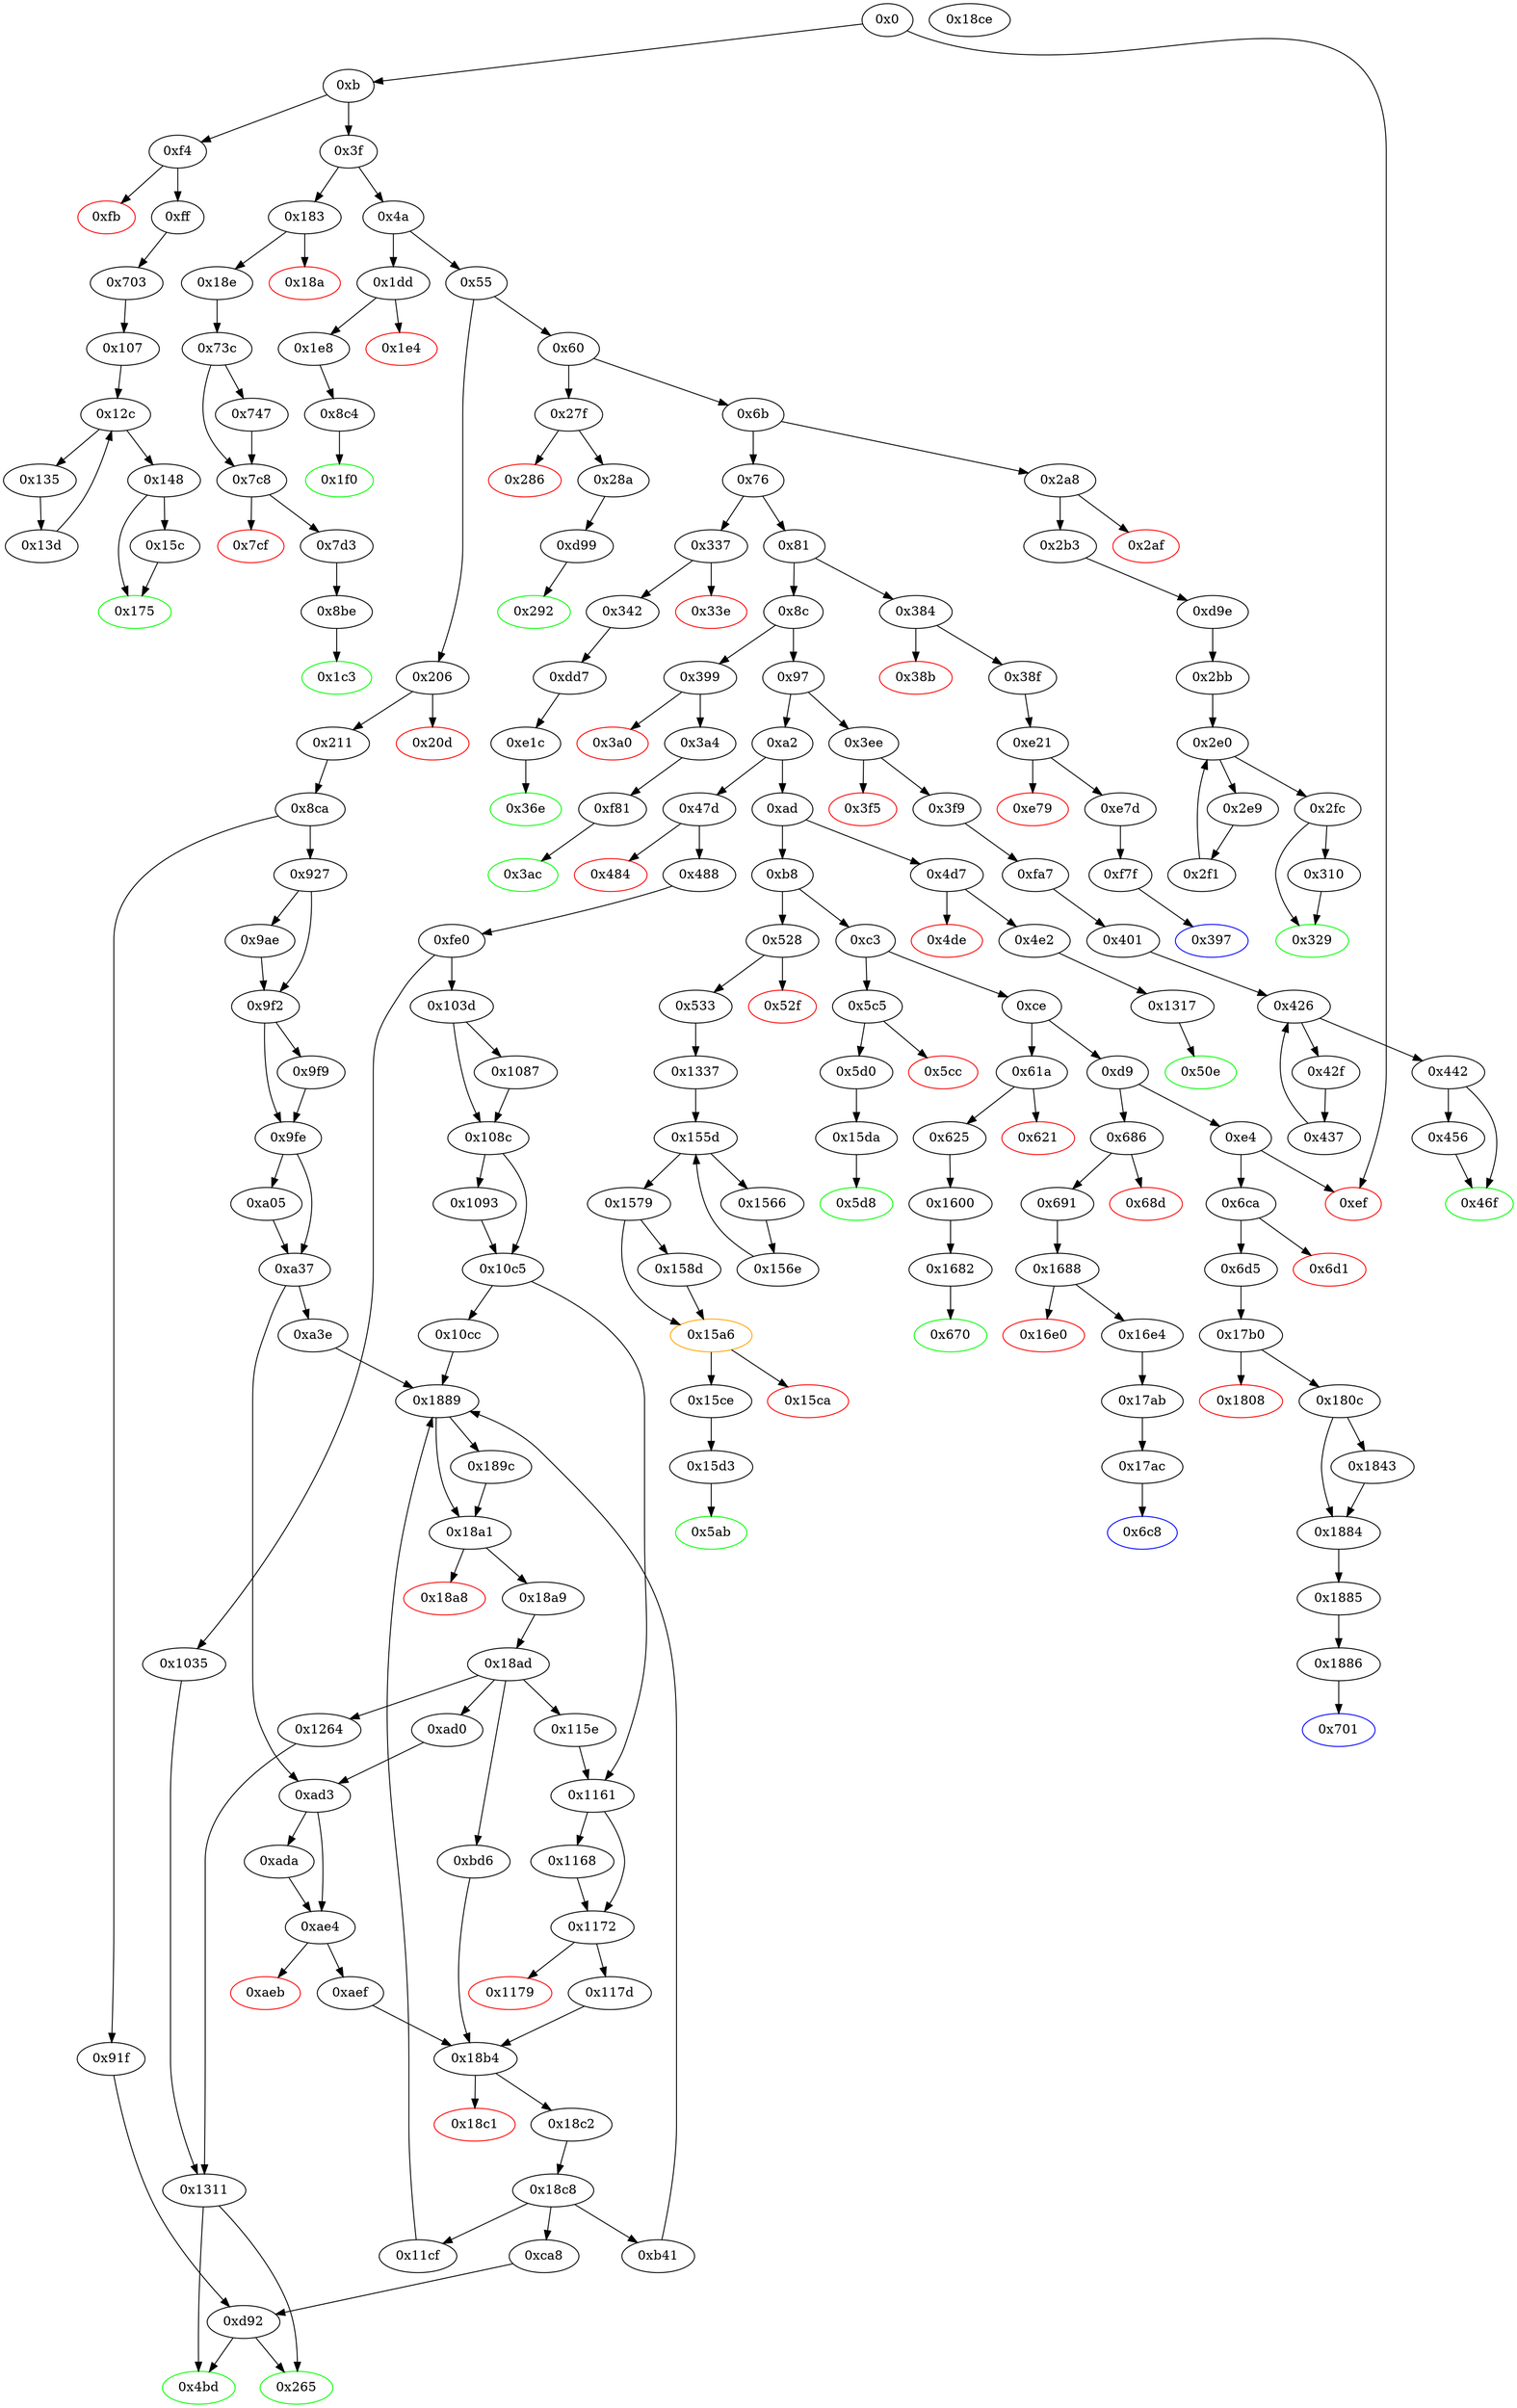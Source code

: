 strict digraph "" {
"0xff" [fillcolor=white, id="0xff", style=filled, tooltip="Block 0xff\n[0xff:0x106]\n---\nPredecessors: [0xf4]\nSuccessors: [0x703]\n---\n0xff JUMPDEST\n0x100 PUSH2 0x107\n0x103 PUSH2 0x703\n0x106 JUMP\n---\n0xff: JUMPDEST \n0x100: V67 = 0x107\n0x103: V68 = 0x703\n0x106: JUMP 0x703\n---\nEntry stack: [V10]\nStack pops: 0\nStack additions: [0x107]\nExit stack: [V10, 0x107]\n\nDef sites:\nV10: {0xb.0x33}\n"];
"0x18c2" [fillcolor=white, id="0x18c2", style=filled, tooltip="Block 0x18c2\n[0x18c2:0x18c7]\n---\nPredecessors: [0x18b4]\nSuccessors: [0x18c8]\n---\n0x18c2 JUMPDEST\n0x18c3 DUP2\n0x18c4 DUP4\n0x18c5 SUB\n0x18c6 SWAP1\n0x18c7 POP\n---\n0x18c2: JUMPDEST \n0x18c5: V1390 = SUB S2 S1\n---\nEntry stack: [V10, S9, S8, S7, S6, S5, S4, {0xb41, 0xca8, 0x11cf}, S2, S1, 0x0]\nStack pops: 3\nStack additions: [S2, S1, V1390]\nExit stack: [V10, S9, S8, S7, S6, S5, S4, {0xb41, 0xca8, 0x11cf}, S2, S1, V1390]\n\nDef sites:\nV10: {0xb.0x33}\nS9: {0x211.0x212, 0xb.0x33}\nS8: {0x211.0x212, 0x488.0x489, 0xb.0x33, 0x211.0x22f}\nS7: {0x488.0x489, 0xb.0x33, 0x488.0x4a6, 0x211.0x212, 0x211.0x22f, 0x211.0x24e}\nS6: {0x488.0x489, 0x488.0x4a6, 0x488.0x4af, 0x211.0x212, 0x211.0x24e, 0x211.0x22f, 0x211.0x257}\nS5: {0x488.0x4a6, 0x488.0x4af, 0x8ca.0x8cb, 0x211.0x22f, 0x211.0x257, 0xfe0.0xfe1, 0x211.0x24e}\nS4: {0x488.0x4af, 0x8ca.0x8cb, 0x10cc.0x110c, 0xa3e.0xa7e, 0x211.0x257, 0xfe0.0xfe1, 0x211.0x24e}\n{0xb41, 0xca8, 0x11cf}: {0x117d.0x117e, 0xbd6_0x18ad_0x189c.0xc1a, 0xbd6_0x18ad_0x1889_0x18ad_0x189c_0x10cc.0xc1a, 0xbd6_0x18ad_0x1889_0x18ad_0x1889.0xc1a, 0xbd6_0x18ad_0x1889_0x18ad_0x189c_0x11cf.0xc1a, 0xbd6_0x18ad_0x1889_0x18ad_0x189c_0xa3e.0xc1a, 0xaef.0xaf0, 0xbd6_0x18ad_0x1889_0x18ad_0x189c_0xb41.0xc1a}\nS2: {0x117d.0x11c1, 0xbd6_0x18ad_0x189c.0xc9a, 0xbd6_0x18ad_0x1889_0x18ad_0x189c_0xa3e.0xc9a, 0xbd6_0x18ad_0x1889_0x18ad_0x189c_0x11cf.0xc9a, 0xbd6_0x18ad_0x1889_0x18ad_0x1889.0xc9a, 0xbd6_0x18ad_0x1889_0x18ad_0x189c_0x10cc.0xc9a, 0xaef.0xb33, 0xbd6_0x18ad_0x1889_0x18ad_0x189c_0xb41.0xc9a}\nS1: {0x488.0x4a6, 0x488.0x4af, 0x8ca.0x8cb, 0x211.0x22f, 0x211.0x257, 0xfe0.0xfe1, 0x211.0x24e}\n0x0: {0x18b4.0x18b5}\n"];
"0x18a1" [fillcolor=white, id="0x18a1", style=filled, tooltip="Block 0x18a1\n[0x18a1:0x18a7]\n---\nPredecessors: [0x1889, 0x189c]\nSuccessors: [0x18a8, 0x18a9]\n---\n0x18a1 JUMPDEST\n0x18a2 ISZERO\n0x18a3 ISZERO\n0x18a4 PUSH2 0x18a9\n0x18a7 JUMPI\n---\n0x18a1: JUMPDEST \n0x18a2: V1381 = ISZERO S0\n0x18a3: V1382 = ISZERO V1381\n0x18a4: V1383 = 0x18a9\n0x18a7: JUMPI 0x18a9 V1382\n---\nEntry stack: [V10, S11, S10, S9, S8, S7, S6, {0xad0, 0xbd6, 0x115e, 0x1264}, S4, S3, 0x0, V1374, S0]\nStack pops: 1\nStack additions: []\nExit stack: [V10, S11, S10, S9, S8, S7, S6, {0xad0, 0xbd6, 0x115e, 0x1264}, S4, S3, 0x0, V1374]\n\nDef sites:\nV10: {0xb.0x33}\nS11: {0x211.0x212, 0xb.0x33}\nS10: {0x211.0x22f, 0x488.0x489, 0xb.0x33, 0x211.0x212}\nS9: {0x211.0x24e, 0x488.0x4a6, 0x488.0x489, 0x211.0x22f, 0x211.0x212}\nS8: {0x211.0x257, 0x488.0x4af, 0x488.0x4a6, 0x211.0x24e, 0x211.0x22f}\nS7: {0x211.0x24e, 0x488.0x4af, 0x8ca.0x8cb, 0xfe0.0xfe1, 0x211.0x257}\nS6: {0x211.0x257, 0xfe0.0xfe1, 0x8ca.0x8cb, 0x10cc.0x110c, 0xa3e.0xa7e}\n{0xad0, 0xbd6, 0x115e, 0x1264}: {0xb41.0xb85, 0x10cc.0x110d, 0x11cf.0x1213, 0xa3e.0xa7f}\nS4: {0xb41.0xbc8, 0x10cc.0x1150, 0x11cf.0x1256, 0xa3e.0xac2}\nS3: {0x211.0x257, 0x488.0x4af, 0x8ca.0x8cb, 0xfe0.0xfe1, 0x211.0x24e}\n0x0: {0x1889.0x188a}\nV1374: {0x1889.0x188f}\nS0: {0x189c.0x18a0, 0x1889.0x1895}\n"];
"0x399" [fillcolor=white, id="0x399", style=filled, tooltip="Block 0x399\n[0x399:0x39f]\n---\nPredecessors: [0x8c]\nSuccessors: [0x3a0, 0x3a4]\n---\n0x399 JUMPDEST\n0x39a CALLVALUE\n0x39b ISZERO\n0x39c PUSH2 0x3a4\n0x39f JUMPI\n---\n0x399: JUMPDEST \n0x39a: V265 = CALLVALUE\n0x39b: V266 = ISZERO V265\n0x39c: V267 = 0x3a4\n0x39f: JUMPI 0x3a4 V266\n---\nEntry stack: [V10]\nStack pops: 0\nStack additions: []\nExit stack: [V10]\n\nDef sites:\nV10: {0xb.0x33}\n"];
"0x1688" [fillcolor=white, id="0x1688", style=filled, tooltip="Block 0x1688\n[0x1688:0x16df]\n---\nPredecessors: [0x691]\nSuccessors: [0x16e0, 0x16e4]\n---\n0x1688 JUMPDEST\n0x1689 PUSH1 0x1\n0x168b PUSH1 0x0\n0x168d SWAP1\n0x168e SLOAD\n0x168f SWAP1\n0x1690 PUSH2 0x100\n0x1693 EXP\n0x1694 SWAP1\n0x1695 DIV\n0x1696 PUSH20 0xffffffffffffffffffffffffffffffffffffffff\n0x16ab AND\n0x16ac PUSH20 0xffffffffffffffffffffffffffffffffffffffff\n0x16c1 AND\n0x16c2 CALLER\n0x16c3 PUSH20 0xffffffffffffffffffffffffffffffffffffffff\n0x16d8 AND\n0x16d9 EQ\n0x16da ISZERO\n0x16db ISZERO\n0x16dc PUSH2 0x16e4\n0x16df JUMPI\n---\n0x1688: JUMPDEST \n0x1689: V1273 = 0x1\n0x168b: V1274 = 0x0\n0x168e: V1275 = S[0x1]\n0x1690: V1276 = 0x100\n0x1693: V1277 = EXP 0x100 0x0\n0x1695: V1278 = DIV V1275 0x1\n0x1696: V1279 = 0xffffffffffffffffffffffffffffffffffffffff\n0x16ab: V1280 = AND 0xffffffffffffffffffffffffffffffffffffffff V1278\n0x16ac: V1281 = 0xffffffffffffffffffffffffffffffffffffffff\n0x16c1: V1282 = AND 0xffffffffffffffffffffffffffffffffffffffff V1280\n0x16c2: V1283 = CALLER\n0x16c3: V1284 = 0xffffffffffffffffffffffffffffffffffffffff\n0x16d8: V1285 = AND 0xffffffffffffffffffffffffffffffffffffffff V1283\n0x16d9: V1286 = EQ V1285 V1282\n0x16da: V1287 = ISZERO V1286\n0x16db: V1288 = ISZERO V1287\n0x16dc: V1289 = 0x16e4\n0x16df: JUMPI 0x16e4 V1288\n---\nEntry stack: [V10, 0x6c8, V474, V479]\nStack pops: 0\nStack additions: []\nExit stack: [V10, 0x6c8, V474, V479]\n\nDef sites:\nV10: {0xb.0x33}\n0x6c8: {0x691.0x692}\nV474: {0x691.0x6af}\nV479: {0x691.0x6ba}\n"];
"0x8ca" [fillcolor=white, id="0x8ca", style=filled, tooltip="Block 0x8ca\n[0x8ca:0x91e]\n---\nPredecessors: [0x211]\nSuccessors: [0x91f, 0x927]\n---\n0x8ca JUMPDEST\n0x8cb PUSH1 0x0\n0x8cd PUSH1 0x5\n0x8cf PUSH1 0x0\n0x8d1 CALLER\n0x8d2 PUSH20 0xffffffffffffffffffffffffffffffffffffffff\n0x8e7 AND\n0x8e8 PUSH20 0xffffffffffffffffffffffffffffffffffffffff\n0x8fd AND\n0x8fe DUP2\n0x8ff MSTORE\n0x900 PUSH1 0x20\n0x902 ADD\n0x903 SWAP1\n0x904 DUP2\n0x905 MSTORE\n0x906 PUSH1 0x20\n0x908 ADD\n0x909 PUSH1 0x0\n0x90b SHA3\n0x90c PUSH1 0x0\n0x90e SWAP1\n0x90f SLOAD\n0x910 SWAP1\n0x911 PUSH2 0x100\n0x914 EXP\n0x915 SWAP1\n0x916 DIV\n0x917 PUSH1 0xff\n0x919 AND\n0x91a ISZERO\n0x91b PUSH2 0x927\n0x91e JUMPI\n---\n0x8ca: JUMPDEST \n0x8cb: V577 = 0x0\n0x8cd: V578 = 0x5\n0x8cf: V579 = 0x0\n0x8d1: V580 = CALLER\n0x8d2: V581 = 0xffffffffffffffffffffffffffffffffffffffff\n0x8e7: V582 = AND 0xffffffffffffffffffffffffffffffffffffffff V580\n0x8e8: V583 = 0xffffffffffffffffffffffffffffffffffffffff\n0x8fd: V584 = AND 0xffffffffffffffffffffffffffffffffffffffff V582\n0x8ff: M[0x0] = V584\n0x900: V585 = 0x20\n0x902: V586 = ADD 0x20 0x0\n0x905: M[0x20] = 0x5\n0x906: V587 = 0x20\n0x908: V588 = ADD 0x20 0x20\n0x909: V589 = 0x0\n0x90b: V590 = SHA3 0x0 0x40\n0x90c: V591 = 0x0\n0x90f: V592 = S[V590]\n0x911: V593 = 0x100\n0x914: V594 = EXP 0x100 0x0\n0x916: V595 = DIV V592 0x1\n0x917: V596 = 0xff\n0x919: V597 = AND 0xff V595\n0x91a: V598 = ISZERO V597\n0x91b: V599 = 0x927\n0x91e: JUMPI 0x927 V598\n---\nEntry stack: [V10, 0x265, V157, V162, V165]\nStack pops: 0\nStack additions: [0x0]\nExit stack: [V10, 0x265, V157, V162, V165, 0x0]\n\nDef sites:\nV10: {0xb.0x33}\n0x265: {0x211.0x212}\nV157: {0x211.0x22f}\nV162: {0x211.0x24e}\nV165: {0x211.0x257}\n"];
"0x1035" [fillcolor=white, id="0x1035", style=filled, tooltip="Block 0x1035\n[0x1035:0x103c]\n---\nPredecessors: [0xfe0]\nSuccessors: [0x1311]\n---\n0x1035 PUSH1 0x0\n0x1037 SWAP1\n0x1038 POP\n0x1039 PUSH2 0x1311\n0x103c JUMP\n---\n0x1035: V955 = 0x0\n0x1039: V956 = 0x1311\n0x103c: JUMP 0x1311\n---\nEntry stack: [V10, 0x4bd, V337, V340, 0x0]\nStack pops: 1\nStack additions: [0x0]\nExit stack: [V10, 0x4bd, V337, V340, 0x0]\n\nDef sites:\nV10: {0xb.0x33}\n0x4bd: {0x488.0x489}\nV337: {0x488.0x4a6}\nV340: {0x488.0x4af}\n0x0: {0xfe0.0xfe1}\n"];
"0x1566" [fillcolor=white, id="0x1566", style=filled, tooltip="Block 0x1566\n[0x1566:0x156d]\n---\nPredecessors: [0x155d]\nSuccessors: [0x156e]\n---\n0x1566 DUP1\n0x1567 DUP3\n0x1568 ADD\n0x1569 MLOAD\n0x156a DUP2\n0x156b DUP5\n0x156c ADD\n0x156d MSTORE\n---\n0x1568: V1203 = ADD V1198 S0\n0x1569: V1204 = M[V1203]\n0x156c: V1205 = ADD V1195 S0\n0x156d: M[V1205] = V1204\n---\nEntry stack: [V10, 0x5ab, V386, V389, V407, 0x0, V1157, V1171, V1172, V389, V1173, V407, V1181, V1195, V1198, V1196, V1196, V1195, V1198, S0]\nStack pops: 3\nStack additions: [S2, S1, S0]\nExit stack: [V10, 0x5ab, V386, V389, V407, 0x0, V1157, V1171, V1172, V389, V1173, V407, V1181, V1195, V1198, V1196, V1196, V1195, V1198, S0]\n\nDef sites:\nV10: {0xb.0x33}\n0x5ab: {0x533.0x534}\nV386: {0x533.0x551}\nV389: {0x533.0x55a}\nV407: {0x533.0x582}\n0x0: {0x1337.0x1338}\nV1157: {0x1337.0x1436}\nV1171: {0x1337.0x14b2}\nV1172: {0x1337.0x14b3}\nV389: {0x533.0x55a}\nV1173: {0x1337.0x14b5}\nV407: {0x533.0x582}\nV1181: {0x1337.0x14e4}\nV1195: {0x1337.0x154f}\nV1198: {0x1337.0x1556}\nV1196: {0x1337.0x1552}\nV1196: {0x1337.0x1552}\nV1195: {0x1337.0x154f}\nV1198: {0x1337.0x1556}\nS0: {0x1337.0x155b, 0x156e.0x1572}\n"];
"0xe21" [fillcolor=white, id="0xe21", style=filled, tooltip="Block 0xe21\n[0xe21:0xe78]\n---\nPredecessors: [0x38f]\nSuccessors: [0xe79, 0xe7d]\n---\n0xe21 JUMPDEST\n0xe22 PUSH1 0x2\n0xe24 PUSH1 0x0\n0xe26 SWAP1\n0xe27 SLOAD\n0xe28 SWAP1\n0xe29 PUSH2 0x100\n0xe2c EXP\n0xe2d SWAP1\n0xe2e DIV\n0xe2f PUSH20 0xffffffffffffffffffffffffffffffffffffffff\n0xe44 AND\n0xe45 PUSH20 0xffffffffffffffffffffffffffffffffffffffff\n0xe5a AND\n0xe5b CALLER\n0xe5c PUSH20 0xffffffffffffffffffffffffffffffffffffffff\n0xe71 AND\n0xe72 EQ\n0xe73 ISZERO\n0xe74 ISZERO\n0xe75 PUSH2 0xe7d\n0xe78 JUMPI\n---\n0xe21: JUMPDEST \n0xe22: V851 = 0x2\n0xe24: V852 = 0x0\n0xe27: V853 = S[0x2]\n0xe29: V854 = 0x100\n0xe2c: V855 = EXP 0x100 0x0\n0xe2e: V856 = DIV V853 0x1\n0xe2f: V857 = 0xffffffffffffffffffffffffffffffffffffffff\n0xe44: V858 = AND 0xffffffffffffffffffffffffffffffffffffffff V856\n0xe45: V859 = 0xffffffffffffffffffffffffffffffffffffffff\n0xe5a: V860 = AND 0xffffffffffffffffffffffffffffffffffffffff V858\n0xe5b: V861 = CALLER\n0xe5c: V862 = 0xffffffffffffffffffffffffffffffffffffffff\n0xe71: V863 = AND 0xffffffffffffffffffffffffffffffffffffffff V861\n0xe72: V864 = EQ V863 V860\n0xe73: V865 = ISZERO V864\n0xe74: V866 = ISZERO V865\n0xe75: V867 = 0xe7d\n0xe78: JUMPI 0xe7d V866\n---\nEntry stack: [V10, 0x397]\nStack pops: 0\nStack additions: []\nExit stack: [V10, 0x397]\n\nDef sites:\nV10: {0xb.0x33}\n0x397: {0x38f.0x390}\n"];
"0x701" [color=blue, fillcolor=white, id="0x701", style=filled, tooltip="Block 0x701\n[0x701:0x702]\n---\nPredecessors: [0x1886]\nSuccessors: []\n---\n0x701 JUMPDEST\n0x702 STOP\n---\n0x701: JUMPDEST \n0x702: STOP \n---\nEntry stack: [V10]\nStack pops: 0\nStack additions: []\nExit stack: [V10]\n\nDef sites:\nV10: {0xb.0x33}\n"];
"0xd9" [fillcolor=white, id="0xd9", style=filled, tooltip="Block 0xd9\n[0xd9:0xe3]\n---\nPredecessors: [0xce]\nSuccessors: [0xe4, 0x686]\n---\n0xd9 DUP1\n0xda PUSH4 0xe724529c\n0xdf EQ\n0xe0 PUSH2 0x686\n0xe3 JUMPI\n---\n0xda: V56 = 0xe724529c\n0xdf: V57 = EQ 0xe724529c V10\n0xe0: V58 = 0x686\n0xe3: JUMPI 0x686 V57\n---\nEntry stack: [V10]\nStack pops: 1\nStack additions: [S0]\nExit stack: [V10]\n\nDef sites:\nV10: {0xb.0x33}\n"];
"0x5d8" [color=green, fillcolor=white, id="0x5d8", style=filled, tooltip="Block 0x5d8\n[0x5d8:0x619]\n---\nPredecessors: [0x15da]\nSuccessors: []\n---\n0x5d8 JUMPDEST\n0x5d9 PUSH1 0x40\n0x5db MLOAD\n0x5dc DUP1\n0x5dd DUP3\n0x5de PUSH20 0xffffffffffffffffffffffffffffffffffffffff\n0x5f3 AND\n0x5f4 PUSH20 0xffffffffffffffffffffffffffffffffffffffff\n0x609 AND\n0x60a DUP2\n0x60b MSTORE\n0x60c PUSH1 0x20\n0x60e ADD\n0x60f SWAP2\n0x610 POP\n0x611 POP\n0x612 PUSH1 0x40\n0x614 MLOAD\n0x615 DUP1\n0x616 SWAP2\n0x617 SUB\n0x618 SWAP1\n0x619 RETURN\n---\n0x5d8: JUMPDEST \n0x5d9: V431 = 0x40\n0x5db: V432 = M[0x40]\n0x5de: V433 = 0xffffffffffffffffffffffffffffffffffffffff\n0x5f3: V434 = AND 0xffffffffffffffffffffffffffffffffffffffff V1247\n0x5f4: V435 = 0xffffffffffffffffffffffffffffffffffffffff\n0x609: V436 = AND 0xffffffffffffffffffffffffffffffffffffffff V434\n0x60b: M[V432] = V436\n0x60c: V437 = 0x20\n0x60e: V438 = ADD 0x20 V432\n0x612: V439 = 0x40\n0x614: V440 = M[0x40]\n0x617: V441 = SUB V438 V440\n0x619: RETURN V440 V441\n---\nEntry stack: [V10, 0x5d8, V1247]\nStack pops: 1\nStack additions: []\nExit stack: [V10, 0x5d8]\n\nDef sites:\nV10: {0xb.0x33}\n0x5d8: {0x5d0.0x5d1}\nV1247: {0x15da.0x15fd}\n"];
"0x10c5" [fillcolor=white, id="0x10c5", style=filled, tooltip="Block 0x10c5\n[0x10c5:0x10cb]\n---\nPredecessors: [0x108c, 0x1093]\nSuccessors: [0x10cc, 0x1161]\n---\n0x10c5 JUMPDEST\n0x10c6 DUP1\n0x10c7 ISZERO\n0x10c8 PUSH2 0x1161\n0x10cb JUMPI\n---\n0x10c5: JUMPDEST \n0x10c7: V986 = ISZERO S0\n0x10c8: V987 = 0x1161\n0x10cb: JUMPI 0x1161 V986\n---\nEntry stack: [V10, 0x4bd, V337, V340, 0x0, S0]\nStack pops: 1\nStack additions: [S0]\nExit stack: [V10, 0x4bd, V337, V340, 0x0, S0]\n\nDef sites:\nV10: {0xb.0x33}\n0x4bd: {0x488.0x489}\nV337: {0x488.0x4a6}\nV340: {0x488.0x4af}\n0x0: {0xfe0.0xfe1}\nS0: {0x1093.0x10c4, 0x103d.0x1080, 0x1087.0x108b}\n"];
"0x18a8" [color=red, fillcolor=white, id="0x18a8", style=filled, tooltip="Block 0x18a8\n[0x18a8:0x18a8]\n---\nPredecessors: [0x18a1]\nSuccessors: []\n---\n0x18a8 INVALID\n---\n0x18a8: INVALID \n---\nEntry stack: [V10, S10, S9, S8, S7, S6, S5, {0xad0, 0xbd6, 0x115e, 0x1264}, S3, S2, 0x0, S0]\nStack pops: 0\nStack additions: []\nExit stack: [V10, S10, S9, S8, S7, S6, S5, {0xad0, 0xbd6, 0x115e, 0x1264}, S3, S2, 0x0, S0]\n\nDef sites:\nV10: {0xb.0x33}\nS10: {0x211.0x212, 0xb.0x33}\nS9: {0x211.0x22f, 0x488.0x489, 0xb.0x33, 0x211.0x212}\nS8: {0x211.0x24e, 0x488.0x4a6, 0x488.0x489, 0x211.0x22f, 0x211.0x212}\nS7: {0x211.0x257, 0x488.0x4af, 0x488.0x4a6, 0x211.0x24e, 0x211.0x22f}\nS6: {0x211.0x24e, 0x488.0x4af, 0x8ca.0x8cb, 0xfe0.0xfe1, 0x211.0x257}\nS5: {0x211.0x257, 0xfe0.0xfe1, 0x8ca.0x8cb, 0x10cc.0x110c, 0xa3e.0xa7e}\n{0xad0, 0xbd6, 0x115e, 0x1264}: {0xb41.0xb85, 0x10cc.0x110d, 0x11cf.0x1213, 0xa3e.0xa7f}\nS3: {0xb41.0xbc8, 0x10cc.0x1150, 0x11cf.0x1256, 0xa3e.0xac2}\nS2: {0x211.0x257, 0x488.0x4af, 0x8ca.0x8cb, 0xfe0.0xfe1, 0x211.0x24e}\n0x0: {0x1889_0xa3e.0x188a, 0x1889.0x188a, 0x1889_0xb41.0x188a, 0x1889_0x10cc.0x188a, 0x1889_0x11cf.0x188a}\nS0: {0x1889_0xa3e.0x188f, 0x1889_0xb41.0x188f, 0x1889_0x10cc.0x188f, 0x1889.0x188f, 0x1889_0x11cf.0x188f}\n"];
"0x670" [color=green, fillcolor=white, id="0x670", style=filled, tooltip="Block 0x670\n[0x670:0x685]\n---\nPredecessors: [0x1682]\nSuccessors: []\n---\n0x670 JUMPDEST\n0x671 PUSH1 0x40\n0x673 MLOAD\n0x674 DUP1\n0x675 DUP3\n0x676 DUP2\n0x677 MSTORE\n0x678 PUSH1 0x20\n0x67a ADD\n0x67b SWAP2\n0x67c POP\n0x67d POP\n0x67e PUSH1 0x40\n0x680 MLOAD\n0x681 DUP1\n0x682 SWAP2\n0x683 SUB\n0x684 SWAP1\n0x685 RETURN\n---\n0x670: JUMPDEST \n0x671: V459 = 0x40\n0x673: V460 = M[0x40]\n0x677: M[V460] = V1272\n0x678: V461 = 0x20\n0x67a: V462 = ADD 0x20 V460\n0x67e: V463 = 0x40\n0x680: V464 = M[0x40]\n0x683: V465 = SUB V462 V464\n0x685: RETURN V464 V465\n---\nEntry stack: [V10, V1272]\nStack pops: 1\nStack additions: []\nExit stack: [V10]\n\nDef sites:\nV10: {0xb.0x33}\nV1272: {0x1600.0x167f}\n"];
"0x747" [fillcolor=white, id="0x747", style=filled, tooltip="Block 0x747\n[0x747:0x7c7]\n---\nPredecessors: [0x73c]\nSuccessors: [0x7c8]\n---\n0x747 POP\n0x748 PUSH1 0x0\n0x74a PUSH1 0x4\n0x74c PUSH1 0x0\n0x74e CALLER\n0x74f PUSH20 0xffffffffffffffffffffffffffffffffffffffff\n0x764 AND\n0x765 PUSH20 0xffffffffffffffffffffffffffffffffffffffff\n0x77a AND\n0x77b DUP2\n0x77c MSTORE\n0x77d PUSH1 0x20\n0x77f ADD\n0x780 SWAP1\n0x781 DUP2\n0x782 MSTORE\n0x783 PUSH1 0x20\n0x785 ADD\n0x786 PUSH1 0x0\n0x788 SHA3\n0x789 PUSH1 0x0\n0x78b DUP6\n0x78c PUSH20 0xffffffffffffffffffffffffffffffffffffffff\n0x7a1 AND\n0x7a2 PUSH20 0xffffffffffffffffffffffffffffffffffffffff\n0x7b7 AND\n0x7b8 DUP2\n0x7b9 MSTORE\n0x7ba PUSH1 0x20\n0x7bc ADD\n0x7bd SWAP1\n0x7be DUP2\n0x7bf MSTORE\n0x7c0 PUSH1 0x20\n0x7c2 ADD\n0x7c3 PUSH1 0x0\n0x7c5 SHA3\n0x7c6 SLOAD\n0x7c7 EQ\n---\n0x748: V506 = 0x0\n0x74a: V507 = 0x4\n0x74c: V508 = 0x0\n0x74e: V509 = CALLER\n0x74f: V510 = 0xffffffffffffffffffffffffffffffffffffffff\n0x764: V511 = AND 0xffffffffffffffffffffffffffffffffffffffff V509\n0x765: V512 = 0xffffffffffffffffffffffffffffffffffffffff\n0x77a: V513 = AND 0xffffffffffffffffffffffffffffffffffffffff V511\n0x77c: M[0x0] = V513\n0x77d: V514 = 0x20\n0x77f: V515 = ADD 0x20 0x0\n0x782: M[0x20] = 0x4\n0x783: V516 = 0x20\n0x785: V517 = ADD 0x20 0x20\n0x786: V518 = 0x0\n0x788: V519 = SHA3 0x0 0x40\n0x789: V520 = 0x0\n0x78c: V521 = 0xffffffffffffffffffffffffffffffffffffffff\n0x7a1: V522 = AND 0xffffffffffffffffffffffffffffffffffffffff V118\n0x7a2: V523 = 0xffffffffffffffffffffffffffffffffffffffff\n0x7b7: V524 = AND 0xffffffffffffffffffffffffffffffffffffffff V522\n0x7b9: M[0x0] = V524\n0x7ba: V525 = 0x20\n0x7bc: V526 = ADD 0x20 0x0\n0x7bf: M[0x20] = V519\n0x7c0: V527 = 0x20\n0x7c2: V528 = ADD 0x20 0x20\n0x7c3: V529 = 0x0\n0x7c5: V530 = SHA3 0x0 0x40\n0x7c6: V531 = S[V530]\n0x7c7: V532 = EQ V531 0x0\n---\nEntry stack: [V10, 0x1c3, V118, V121, 0x0, V504]\nStack pops: 4\nStack additions: [S3, S2, S1, V532]\nExit stack: [V10, 0x1c3, V118, V121, 0x0, V532]\n\nDef sites:\nV10: {0xb.0x33}\n0x1c3: {0x18e.0x18f}\nV118: {0x18e.0x1ac}\nV121: {0x18e.0x1b5}\n0x0: {0x73c.0x73d}\nV504: {0x73c.0x741}\n"];
"0xad" [fillcolor=white, id="0xad", style=filled, tooltip="Block 0xad\n[0xad:0xb7]\n---\nPredecessors: [0xa2]\nSuccessors: [0xb8, 0x4d7]\n---\n0xad DUP1\n0xae PUSH4 0xb414d4b6\n0xb3 EQ\n0xb4 PUSH2 0x4d7\n0xb7 JUMPI\n---\n0xae: V44 = 0xb414d4b6\n0xb3: V45 = EQ 0xb414d4b6 V10\n0xb4: V46 = 0x4d7\n0xb7: JUMPI 0x4d7 V45\n---\nEntry stack: [V10]\nStack pops: 1\nStack additions: [S0]\nExit stack: [V10]\n\nDef sites:\nV10: {0xb.0x33}\n"];
"0x265" [color=green, fillcolor=white, id="0x265", style=filled, tooltip="Block 0x265\n[0x265:0x27e]\n---\nPredecessors: [0xd92, 0x1311]\nSuccessors: []\n---\n0x265 JUMPDEST\n0x266 PUSH1 0x40\n0x268 MLOAD\n0x269 DUP1\n0x26a DUP3\n0x26b ISZERO\n0x26c ISZERO\n0x26d ISZERO\n0x26e ISZERO\n0x26f DUP2\n0x270 MSTORE\n0x271 PUSH1 0x20\n0x273 ADD\n0x274 SWAP2\n0x275 POP\n0x276 POP\n0x277 PUSH1 0x40\n0x279 MLOAD\n0x27a DUP1\n0x27b SWAP2\n0x27c SUB\n0x27d SWAP1\n0x27e RETURN\n---\n0x265: JUMPDEST \n0x266: V169 = 0x40\n0x268: V170 = M[0x40]\n0x26b: V171 = ISZERO {0x0, 0x1}\n0x26c: V172 = ISZERO V171\n0x26d: V173 = ISZERO V172\n0x26e: V174 = ISZERO V173\n0x270: M[V170] = V174\n0x271: V175 = 0x20\n0x273: V176 = ADD 0x20 V170\n0x277: V177 = 0x40\n0x279: V178 = M[0x40]\n0x27c: V179 = SUB V176 V178\n0x27e: RETURN V178 V179\n---\nEntry stack: [V10, S1, {0x0, 0x1}]\nStack pops: 1\nStack additions: []\nExit stack: [V10, S1]\n\nDef sites:\nV10: {0xb.0x33}\nS1: {0x211.0x212, 0xb.0x33}\n{0x0, 0x1}: {0xca8_0x18ad_0x1889_0x18ad_0x189c_0x10cc.0xd8e, 0xca8_0x18ad_0x1889_0x18ad_0x1889.0xd8e, 0xca8_0x18ad_0x1889_0x18ad_0x189c_0x11cf.0xd8e, 0xca8_0x18ad_0x1889_0x18ad_0x189c_0xa3e.0xd8e, 0xca8_0x18ad_0x1889_0x18ad_0x189c_0xb41.0xd8e, 0x91f.0x91f, 0xca8_0x18ad_0x189c.0xd8e}\n"];
"0x4d7" [fillcolor=white, id="0x4d7", style=filled, tooltip="Block 0x4d7\n[0x4d7:0x4dd]\n---\nPredecessors: [0xad]\nSuccessors: [0x4de, 0x4e2]\n---\n0x4d7 JUMPDEST\n0x4d8 CALLVALUE\n0x4d9 ISZERO\n0x4da PUSH2 0x4e2\n0x4dd JUMPI\n---\n0x4d7: JUMPDEST \n0x4d8: V355 = CALLVALUE\n0x4d9: V356 = ISZERO V355\n0x4da: V357 = 0x4e2\n0x4dd: JUMPI 0x4e2 V356\n---\nEntry stack: [V10]\nStack pops: 0\nStack additions: []\nExit stack: [V10]\n\nDef sites:\nV10: {0xb.0x33}\n"];
"0x1179" [color=red, fillcolor=white, id="0x1179", style=filled, tooltip="Block 0x1179\n[0x1179:0x117c]\n---\nPredecessors: [0x1172]\nSuccessors: []\n---\n0x1179 PUSH1 0x0\n0x117b DUP1\n0x117c REVERT\n---\n0x1179: V1030 = 0x0\n0x117c: REVERT 0x0 0x0\n---\nEntry stack: [V10, S4, S3, S2, S1, S0]\nStack pops: 0\nStack additions: []\nExit stack: [V10, S4, S3, S2, S1, S0]\n\nDef sites:\nV10: {0xb.0x33}\nS4: {0x211.0x212, 0xb.0x33}\nS3: {0x211.0x22f, 0x488.0x489, 0xb.0x33, 0x211.0x212}\nS2: {0x211.0x22f, 0x488.0x489, 0x488.0x4a6, 0x211.0x24e, 0x211.0x212}\nS1: {0x211.0x24e, 0x488.0x4a6, 0x488.0x4af, 0x211.0x257, 0x211.0x22f}\nS0: {0x211.0x257, 0x488.0x4af, 0x8ca.0x8cb, 0xfe0.0xfe1, 0x211.0x24e}\n"];
"0x175" [color=green, fillcolor=white, id="0x175", style=filled, tooltip="Block 0x175\n[0x175:0x182]\n---\nPredecessors: [0x148, 0x15c]\nSuccessors: []\n---\n0x175 JUMPDEST\n0x176 POP\n0x177 SWAP3\n0x178 POP\n0x179 POP\n0x17a POP\n0x17b PUSH1 0x40\n0x17d MLOAD\n0x17e DUP1\n0x17f SWAP2\n0x180 SUB\n0x181 SWAP1\n0x182 RETURN\n---\n0x175: JUMPDEST \n0x17b: V107 = 0x40\n0x17d: V108 = M[0x40]\n0x180: V109 = SUB S1 V108\n0x182: RETURN V108 V109\n---\nEntry stack: [V10, 0x107, V496, V70, V70, S1, V92]\nStack pops: 5\nStack additions: []\nExit stack: [V10, 0x107]\n\nDef sites:\nV10: {0xb.0x33}\n0x107: {0xff.0x100}\nV496: {0x703.0x707}\nV70: {0x107.0x10a}\nV70: {0x107.0x10a}\nS1: {0x148.0x151, 0x15c.0x172}\nV92: {0x148.0x155}\n"];
"0x103d" [fillcolor=white, id="0x103d", style=filled, tooltip="Block 0x103d\n[0x103d:0x1086]\n---\nPredecessors: [0xfe0]\nSuccessors: [0x1087, 0x108c]\n---\n0x103d JUMPDEST\n0x103e DUP2\n0x103f PUSH1 0x3\n0x1041 PUSH1 0x0\n0x1043 CALLER\n0x1044 PUSH20 0xffffffffffffffffffffffffffffffffffffffff\n0x1059 AND\n0x105a PUSH20 0xffffffffffffffffffffffffffffffffffffffff\n0x106f AND\n0x1070 DUP2\n0x1071 MSTORE\n0x1072 PUSH1 0x20\n0x1074 ADD\n0x1075 SWAP1\n0x1076 DUP2\n0x1077 MSTORE\n0x1078 PUSH1 0x20\n0x107a ADD\n0x107b PUSH1 0x0\n0x107d SHA3\n0x107e SLOAD\n0x107f LT\n0x1080 ISZERO\n0x1081 DUP1\n0x1082 ISZERO\n0x1083 PUSH2 0x108c\n0x1086 JUMPI\n---\n0x103d: JUMPDEST \n0x103f: V957 = 0x3\n0x1041: V958 = 0x0\n0x1043: V959 = CALLER\n0x1044: V960 = 0xffffffffffffffffffffffffffffffffffffffff\n0x1059: V961 = AND 0xffffffffffffffffffffffffffffffffffffffff V959\n0x105a: V962 = 0xffffffffffffffffffffffffffffffffffffffff\n0x106f: V963 = AND 0xffffffffffffffffffffffffffffffffffffffff V961\n0x1071: M[0x0] = V963\n0x1072: V964 = 0x20\n0x1074: V965 = ADD 0x20 0x0\n0x1077: M[0x20] = 0x3\n0x1078: V966 = 0x20\n0x107a: V967 = ADD 0x20 0x20\n0x107b: V968 = 0x0\n0x107d: V969 = SHA3 0x0 0x40\n0x107e: V970 = S[V969]\n0x107f: V971 = LT V970 V340\n0x1080: V972 = ISZERO V971\n0x1082: V973 = ISZERO V972\n0x1083: V974 = 0x108c\n0x1086: JUMPI 0x108c V973\n---\nEntry stack: [V10, 0x4bd, V337, V340, 0x0]\nStack pops: 2\nStack additions: [S1, S0, V972]\nExit stack: [V10, 0x4bd, V337, V340, 0x0, V972]\n\nDef sites:\nV10: {0xb.0x33}\n0x4bd: {0x488.0x489}\nV337: {0x488.0x4a6}\nV340: {0x488.0x4af}\n0x0: {0xfe0.0xfe1}\n"];
"0x703" [fillcolor=white, id="0x703", style=filled, tooltip="Block 0x703\n[0x703:0x73b]\n---\nPredecessors: [0xff]\nSuccessors: [0x107]\n---\n0x703 JUMPDEST\n0x704 PUSH1 0x40\n0x706 DUP1\n0x707 MLOAD\n0x708 SWAP1\n0x709 DUP2\n0x70a ADD\n0x70b PUSH1 0x40\n0x70d MSTORE\n0x70e DUP1\n0x70f PUSH1 0xa\n0x711 DUP2\n0x712 MSTORE\n0x713 PUSH1 0x20\n0x715 ADD\n0x716 PUSH32 0x446172696320436f696e00000000000000000000000000000000000000000000\n0x737 DUP2\n0x738 MSTORE\n0x739 POP\n0x73a DUP2\n0x73b JUMP\n---\n0x703: JUMPDEST \n0x704: V495 = 0x40\n0x707: V496 = M[0x40]\n0x70a: V497 = ADD V496 0x40\n0x70b: V498 = 0x40\n0x70d: M[0x40] = V497\n0x70f: V499 = 0xa\n0x712: M[V496] = 0xa\n0x713: V500 = 0x20\n0x715: V501 = ADD 0x20 V496\n0x716: V502 = 0x446172696320436f696e00000000000000000000000000000000000000000000\n0x738: M[V501] = 0x446172696320436f696e00000000000000000000000000000000000000000000\n0x73b: JUMP 0x107\n---\nEntry stack: [V10, 0x107]\nStack pops: 1\nStack additions: [S0, V496]\nExit stack: [V10, 0x107, V496]\n\nDef sites:\nV10: {0xb.0x33}\n0x107: {0xff.0x100}\n"];
"0x4e2" [fillcolor=white, id="0x4e2", style=filled, tooltip="Block 0x4e2\n[0x4e2:0x50d]\n---\nPredecessors: [0x4d7]\nSuccessors: [0x1317]\n---\n0x4e2 JUMPDEST\n0x4e3 PUSH2 0x50e\n0x4e6 PUSH1 0x4\n0x4e8 DUP1\n0x4e9 DUP1\n0x4ea CALLDATALOAD\n0x4eb PUSH20 0xffffffffffffffffffffffffffffffffffffffff\n0x500 AND\n0x501 SWAP1\n0x502 PUSH1 0x20\n0x504 ADD\n0x505 SWAP1\n0x506 SWAP2\n0x507 SWAP1\n0x508 POP\n0x509 POP\n0x50a PUSH2 0x1317\n0x50d JUMP\n---\n0x4e2: JUMPDEST \n0x4e3: V359 = 0x50e\n0x4e6: V360 = 0x4\n0x4ea: V361 = CALLDATALOAD 0x4\n0x4eb: V362 = 0xffffffffffffffffffffffffffffffffffffffff\n0x500: V363 = AND 0xffffffffffffffffffffffffffffffffffffffff V361\n0x502: V364 = 0x20\n0x504: V365 = ADD 0x20 0x4\n0x50a: V366 = 0x1317\n0x50d: JUMP 0x1317\n---\nEntry stack: [V10]\nStack pops: 0\nStack additions: [0x50e, V363]\nExit stack: [V10, 0x50e, V363]\n\nDef sites:\nV10: {0xb.0x33}\n"];
"0x5cc" [color=red, fillcolor=white, id="0x5cc", style=filled, tooltip="Block 0x5cc\n[0x5cc:0x5cf]\n---\nPredecessors: [0x5c5]\nSuccessors: []\n---\n0x5cc PUSH1 0x0\n0x5ce DUP1\n0x5cf REVERT\n---\n0x5cc: V428 = 0x0\n0x5cf: REVERT 0x0 0x0\n---\nEntry stack: [V10]\nStack pops: 0\nStack additions: []\nExit stack: [V10]\n\nDef sites:\nV10: {0xb.0x33}\n"];
"0x621" [color=red, fillcolor=white, id="0x621", style=filled, tooltip="Block 0x621\n[0x621:0x624]\n---\nPredecessors: [0x61a]\nSuccessors: []\n---\n0x621 PUSH1 0x0\n0x623 DUP1\n0x624 REVERT\n---\n0x621: V445 = 0x0\n0x624: REVERT 0x0 0x0\n---\nEntry stack: [V10]\nStack pops: 0\nStack additions: []\nExit stack: [V10]\n\nDef sites:\nV10: {0xb.0x33}\n"];
"0x384" [fillcolor=white, id="0x384", style=filled, tooltip="Block 0x384\n[0x384:0x38a]\n---\nPredecessors: [0x81]\nSuccessors: [0x38b, 0x38f]\n---\n0x384 JUMPDEST\n0x385 CALLVALUE\n0x386 ISZERO\n0x387 PUSH2 0x38f\n0x38a JUMPI\n---\n0x384: JUMPDEST \n0x385: V259 = CALLVALUE\n0x386: V260 = ISZERO V259\n0x387: V261 = 0x38f\n0x38a: JUMPI 0x38f V260\n---\nEntry stack: [V10]\nStack pops: 0\nStack additions: []\nExit stack: [V10]\n\nDef sites:\nV10: {0xb.0x33}\n"];
"0x76" [fillcolor=white, id="0x76", style=filled, tooltip="Block 0x76\n[0x76:0x80]\n---\nPredecessors: [0x6b]\nSuccessors: [0x81, 0x337]\n---\n0x76 DUP1\n0x77 PUSH4 0x70a08231\n0x7c EQ\n0x7d PUSH2 0x337\n0x80 JUMPI\n---\n0x77: V29 = 0x70a08231\n0x7c: V30 = EQ 0x70a08231 V10\n0x7d: V31 = 0x337\n0x80: JUMPI 0x337 V30\n---\nEntry stack: [V10]\nStack pops: 1\nStack additions: [S0]\nExit stack: [V10]\n\nDef sites:\nV10: {0xb.0x33}\n"];
"0x52f" [color=red, fillcolor=white, id="0x52f", style=filled, tooltip="Block 0x52f\n[0x52f:0x532]\n---\nPredecessors: [0x528]\nSuccessors: []\n---\n0x52f PUSH1 0x0\n0x531 DUP1\n0x532 REVERT\n---\n0x52f: V381 = 0x0\n0x532: REVERT 0x0 0x0\n---\nEntry stack: [V10]\nStack pops: 0\nStack additions: []\nExit stack: [V10]\n\nDef sites:\nV10: {0xb.0x33}\n"];
"0x15a6" [color=orange, fillcolor=white, id="0x15a6", style=filled, tooltip="Block 0x15a6\n[0x15a6:0x15c9]\n---\nPredecessors: [0x1579, 0x158d]\nSuccessors: [0x15ca, 0x15ce]\n---\n0x15a6 JUMPDEST\n0x15a7 POP\n0x15a8 SWAP5\n0x15a9 POP\n0x15aa POP\n0x15ab POP\n0x15ac POP\n0x15ad POP\n0x15ae PUSH1 0x0\n0x15b0 PUSH1 0x40\n0x15b2 MLOAD\n0x15b3 DUP1\n0x15b4 DUP4\n0x15b5 SUB\n0x15b6 DUP2\n0x15b7 PUSH1 0x0\n0x15b9 DUP8\n0x15ba PUSH2 0x646e\n0x15bd GAS\n0x15be SUB\n0x15bf CALL\n0x15c0 SWAP3\n0x15c1 POP\n0x15c2 POP\n0x15c3 POP\n0x15c4 ISZERO\n0x15c5 ISZERO\n0x15c6 PUSH2 0x15ce\n0x15c9 JUMPI\n---\n0x15a6: JUMPDEST \n0x15ae: V1226 = 0x0\n0x15b0: V1227 = 0x40\n0x15b2: V1228 = M[0x40]\n0x15b5: V1229 = SUB S1 V1228\n0x15b7: V1230 = 0x0\n0x15ba: V1231 = 0x646e\n0x15bd: V1232 = GAS\n0x15be: V1233 = SUB V1232 0x646e\n0x15bf: V1234 = CALL V1233 V1157 0x0 V1228 V1229 V1228 0x0\n0x15c4: V1235 = ISZERO V1234\n0x15c5: V1236 = ISZERO V1235\n0x15c6: V1237 = 0x15ce\n0x15c9: JUMPI 0x15ce V1236\n---\nEntry stack: [V10, 0x5ab, V386, V389, V407, 0x0, V1157, V1171, V1172, V389, V1173, V407, V1181, S1, V1211]\nStack pops: 9\nStack additions: []\nExit stack: [V10, 0x5ab, V386, V389, V407, 0x0]\n\nDef sites:\nV10: {0xb.0x33}\n0x5ab: {0x533.0x534}\nV386: {0x533.0x551}\nV389: {0x533.0x55a}\nV407: {0x533.0x582}\n0x0: {0x1337.0x1338}\nV1157: {0x1337.0x1436}\nV1171: {0x1337.0x14b2}\nV1172: {0x1337.0x14b3}\nV389: {0x533.0x55a}\nV1173: {0x1337.0x14b5}\nV407: {0x533.0x582}\nV1181: {0x1337.0x14e4}\nS1: {0x1579.0x1582, 0x158d.0x15a3}\nV1211: {0x1579.0x1586}\n"];
"0x533" [fillcolor=white, id="0x533", style=filled, tooltip="Block 0x533\n[0x533:0x5aa]\n---\nPredecessors: [0x528]\nSuccessors: [0x1337]\n---\n0x533 JUMPDEST\n0x534 PUSH2 0x5ab\n0x537 PUSH1 0x4\n0x539 DUP1\n0x53a DUP1\n0x53b CALLDATALOAD\n0x53c PUSH20 0xffffffffffffffffffffffffffffffffffffffff\n0x551 AND\n0x552 SWAP1\n0x553 PUSH1 0x20\n0x555 ADD\n0x556 SWAP1\n0x557 SWAP2\n0x558 SWAP1\n0x559 DUP1\n0x55a CALLDATALOAD\n0x55b SWAP1\n0x55c PUSH1 0x20\n0x55e ADD\n0x55f SWAP1\n0x560 SWAP2\n0x561 SWAP1\n0x562 DUP1\n0x563 CALLDATALOAD\n0x564 SWAP1\n0x565 PUSH1 0x20\n0x567 ADD\n0x568 SWAP1\n0x569 DUP3\n0x56a ADD\n0x56b DUP1\n0x56c CALLDATALOAD\n0x56d SWAP1\n0x56e PUSH1 0x20\n0x570 ADD\n0x571 SWAP1\n0x572 DUP1\n0x573 DUP1\n0x574 PUSH1 0x1f\n0x576 ADD\n0x577 PUSH1 0x20\n0x579 DUP1\n0x57a SWAP2\n0x57b DIV\n0x57c MUL\n0x57d PUSH1 0x20\n0x57f ADD\n0x580 PUSH1 0x40\n0x582 MLOAD\n0x583 SWAP1\n0x584 DUP2\n0x585 ADD\n0x586 PUSH1 0x40\n0x588 MSTORE\n0x589 DUP1\n0x58a SWAP4\n0x58b SWAP3\n0x58c SWAP2\n0x58d SWAP1\n0x58e DUP2\n0x58f DUP2\n0x590 MSTORE\n0x591 PUSH1 0x20\n0x593 ADD\n0x594 DUP4\n0x595 DUP4\n0x596 DUP1\n0x597 DUP3\n0x598 DUP5\n0x599 CALLDATACOPY\n0x59a DUP3\n0x59b ADD\n0x59c SWAP2\n0x59d POP\n0x59e POP\n0x59f POP\n0x5a0 POP\n0x5a1 POP\n0x5a2 POP\n0x5a3 SWAP2\n0x5a4 SWAP1\n0x5a5 POP\n0x5a6 POP\n0x5a7 PUSH2 0x1337\n0x5aa JUMP\n---\n0x533: JUMPDEST \n0x534: V382 = 0x5ab\n0x537: V383 = 0x4\n0x53b: V384 = CALLDATALOAD 0x4\n0x53c: V385 = 0xffffffffffffffffffffffffffffffffffffffff\n0x551: V386 = AND 0xffffffffffffffffffffffffffffffffffffffff V384\n0x553: V387 = 0x20\n0x555: V388 = ADD 0x20 0x4\n0x55a: V389 = CALLDATALOAD 0x24\n0x55c: V390 = 0x20\n0x55e: V391 = ADD 0x20 0x24\n0x563: V392 = CALLDATALOAD 0x44\n0x565: V393 = 0x20\n0x567: V394 = ADD 0x20 0x44\n0x56a: V395 = ADD 0x4 V392\n0x56c: V396 = CALLDATALOAD V395\n0x56e: V397 = 0x20\n0x570: V398 = ADD 0x20 V395\n0x574: V399 = 0x1f\n0x576: V400 = ADD 0x1f V396\n0x577: V401 = 0x20\n0x57b: V402 = DIV V400 0x20\n0x57c: V403 = MUL V402 0x20\n0x57d: V404 = 0x20\n0x57f: V405 = ADD 0x20 V403\n0x580: V406 = 0x40\n0x582: V407 = M[0x40]\n0x585: V408 = ADD V407 V405\n0x586: V409 = 0x40\n0x588: M[0x40] = V408\n0x590: M[V407] = V396\n0x591: V410 = 0x20\n0x593: V411 = ADD 0x20 V407\n0x599: CALLDATACOPY V411 V398 V396\n0x59b: V412 = ADD V411 V396\n0x5a7: V413 = 0x1337\n0x5aa: JUMP 0x1337\n---\nEntry stack: [V10]\nStack pops: 0\nStack additions: [0x5ab, V386, V389, V407]\nExit stack: [V10, 0x5ab, V386, V389, V407]\n\nDef sites:\nV10: {0xb.0x33}\n"];
"0x55" [fillcolor=white, id="0x55", style=filled, tooltip="Block 0x55\n[0x55:0x5f]\n---\nPredecessors: [0x4a]\nSuccessors: [0x60, 0x206]\n---\n0x55 DUP1\n0x56 PUSH4 0x23b872dd\n0x5b EQ\n0x5c PUSH2 0x206\n0x5f JUMPI\n---\n0x56: V20 = 0x23b872dd\n0x5b: V21 = EQ 0x23b872dd V10\n0x5c: V22 = 0x206\n0x5f: JUMPI 0x206 V21\n---\nEntry stack: [V10]\nStack pops: 1\nStack additions: [S0]\nExit stack: [V10]\n\nDef sites:\nV10: {0xb.0x33}\n"];
"0x7c8" [fillcolor=white, id="0x7c8", style=filled, tooltip="Block 0x7c8\n[0x7c8:0x7ce]\n---\nPredecessors: [0x73c, 0x747]\nSuccessors: [0x7cf, 0x7d3]\n---\n0x7c8 JUMPDEST\n0x7c9 ISZERO\n0x7ca ISZERO\n0x7cb PUSH2 0x7d3\n0x7ce JUMPI\n---\n0x7c8: JUMPDEST \n0x7c9: V533 = ISZERO S0\n0x7ca: V534 = ISZERO V533\n0x7cb: V535 = 0x7d3\n0x7ce: JUMPI 0x7d3 V534\n---\nEntry stack: [V10, 0x1c3, V118, V121, 0x0, S0]\nStack pops: 1\nStack additions: []\nExit stack: [V10, 0x1c3, V118, V121, 0x0]\n\nDef sites:\nV10: {0xb.0x33}\n0x1c3: {0x18e.0x18f}\nV118: {0x18e.0x1ac}\nV121: {0x18e.0x1b5}\n0x0: {0x73c.0x73d}\nS0: {0x73c.0x741, 0x747.0x7c7}\n"];
"0x1579" [fillcolor=white, id="0x1579", style=filled, tooltip="Block 0x1579\n[0x1579:0x158c]\n---\nPredecessors: [0x155d]\nSuccessors: [0x158d, 0x15a6]\n---\n0x1579 JUMPDEST\n0x157a POP\n0x157b POP\n0x157c POP\n0x157d POP\n0x157e SWAP1\n0x157f POP\n0x1580 SWAP1\n0x1581 DUP2\n0x1582 ADD\n0x1583 SWAP1\n0x1584 PUSH1 0x1f\n0x1586 AND\n0x1587 DUP1\n0x1588 ISZERO\n0x1589 PUSH2 0x15a6\n0x158c JUMPI\n---\n0x1579: JUMPDEST \n0x1582: V1209 = ADD V1196 V1195\n0x1584: V1210 = 0x1f\n0x1586: V1211 = AND 0x1f V1196\n0x1588: V1212 = ISZERO V1211\n0x1589: V1213 = 0x15a6\n0x158c: JUMPI 0x15a6 V1212\n---\nEntry stack: [V10, 0x5ab, V386, V389, V407, 0x0, V1157, V1171, V1172, V389, V1173, V407, V1181, V1195, V1198, V1196, V1196, V1195, V1198, S0]\nStack pops: 7\nStack additions: [V1209, V1211]\nExit stack: [V10, 0x5ab, V386, V389, V407, 0x0, V1157, V1171, V1172, V389, V1173, V407, V1181, V1209, V1211]\n\nDef sites:\nV10: {0xb.0x33}\n0x5ab: {0x533.0x534}\nV386: {0x533.0x551}\nV389: {0x533.0x55a}\nV407: {0x533.0x582}\n0x0: {0x1337.0x1338}\nV1157: {0x1337.0x1436}\nV1171: {0x1337.0x14b2}\nV1172: {0x1337.0x14b3}\nV389: {0x533.0x55a}\nV1173: {0x1337.0x14b5}\nV407: {0x533.0x582}\nV1181: {0x1337.0x14e4}\nV1195: {0x1337.0x154f}\nV1198: {0x1337.0x1556}\nV1196: {0x1337.0x1552}\nV1196: {0x1337.0x1552}\nV1195: {0x1337.0x154f}\nV1198: {0x1337.0x1556}\nS0: {0x1337.0x155b, 0x156e.0x1572}\n"];
"0x13d" [fillcolor=white, id="0x13d", style=filled, tooltip="Block 0x13d\n[0x13d:0x147]\n---\nPredecessors: [0x135]\nSuccessors: [0x12c]\n---\n0x13d JUMPDEST\n0x13e PUSH1 0x20\n0x140 DUP2\n0x141 ADD\n0x142 SWAP1\n0x143 POP\n0x144 PUSH2 0x12c\n0x147 JUMP\n---\n0x13d: JUMPDEST \n0x13e: V87 = 0x20\n0x141: V88 = ADD S0 0x20\n0x144: V89 = 0x12c\n0x147: JUMP 0x12c\n---\nEntry stack: [V10, 0x107, V496, V70, V70, V76, V79, V77, V77, V76, V79, S0]\nStack pops: 1\nStack additions: [V88]\nExit stack: [V10, 0x107, V496, V70, V70, V76, V79, V77, V77, V76, V79, V88]\n\nDef sites:\nV10: {0xb.0x33}\n0x107: {0xff.0x100}\nV496: {0x703.0x707}\nV70: {0x107.0x10a}\nV70: {0x107.0x10a}\nV76: {0x107.0x11d}\nV79: {0x107.0x125}\nV77: {0x107.0x121}\nV77: {0x107.0x121}\nV76: {0x107.0x11d}\nV79: {0x107.0x125}\nS0: {0x13d.0x141, 0x107.0x12a}\n"];
"0xce" [fillcolor=white, id="0xce", style=filled, tooltip="Block 0xce\n[0xce:0xd8]\n---\nPredecessors: [0xc3]\nSuccessors: [0xd9, 0x61a]\n---\n0xce DUP1\n0xcf PUSH4 0xdd62ed3e\n0xd4 EQ\n0xd5 PUSH2 0x61a\n0xd8 JUMPI\n---\n0xcf: V53 = 0xdd62ed3e\n0xd4: V54 = EQ 0xdd62ed3e V10\n0xd5: V55 = 0x61a\n0xd8: JUMPI 0x61a V54\n---\nEntry stack: [V10]\nStack pops: 1\nStack additions: [S0]\nExit stack: [V10]\n\nDef sites:\nV10: {0xb.0x33}\n"];
"0xb8" [fillcolor=white, id="0xb8", style=filled, tooltip="Block 0xb8\n[0xb8:0xc2]\n---\nPredecessors: [0xad]\nSuccessors: [0xc3, 0x528]\n---\n0xb8 DUP1\n0xb9 PUSH4 0xcae9ca51\n0xbe EQ\n0xbf PUSH2 0x528\n0xc2 JUMPI\n---\n0xb9: V47 = 0xcae9ca51\n0xbe: V48 = EQ 0xcae9ca51 V10\n0xbf: V49 = 0x528\n0xc2: JUMPI 0x528 V48\n---\nEntry stack: [V10]\nStack pops: 1\nStack additions: [S0]\nExit stack: [V10]\n\nDef sites:\nV10: {0xb.0x33}\n"];
"0xb41" [fillcolor=white, id="0xb41", style=filled, tooltip="Block 0xb41\n[0xb41:0xbd5]\n---\nPredecessors: [0x18c8]\nSuccessors: [0x1889]\n---\n0xb41 JUMPDEST\n0xb42 PUSH1 0x3\n0xb44 PUSH1 0x0\n0xb46 DUP7\n0xb47 PUSH20 0xffffffffffffffffffffffffffffffffffffffff\n0xb5c AND\n0xb5d PUSH20 0xffffffffffffffffffffffffffffffffffffffff\n0xb72 AND\n0xb73 DUP2\n0xb74 MSTORE\n0xb75 PUSH1 0x20\n0xb77 ADD\n0xb78 SWAP1\n0xb79 DUP2\n0xb7a MSTORE\n0xb7b PUSH1 0x20\n0xb7d ADD\n0xb7e PUSH1 0x0\n0xb80 SHA3\n0xb81 DUP2\n0xb82 SWAP1\n0xb83 SSTORE\n0xb84 POP\n0xb85 PUSH2 0xbd6\n0xb88 DUP3\n0xb89 PUSH1 0x3\n0xb8b PUSH1 0x0\n0xb8d DUP7\n0xb8e PUSH20 0xffffffffffffffffffffffffffffffffffffffff\n0xba3 AND\n0xba4 PUSH20 0xffffffffffffffffffffffffffffffffffffffff\n0xbb9 AND\n0xbba DUP2\n0xbbb MSTORE\n0xbbc PUSH1 0x20\n0xbbe ADD\n0xbbf SWAP1\n0xbc0 DUP2\n0xbc1 MSTORE\n0xbc2 PUSH1 0x20\n0xbc4 ADD\n0xbc5 PUSH1 0x0\n0xbc7 SHA3\n0xbc8 SLOAD\n0xbc9 PUSH2 0x1889\n0xbcc SWAP1\n0xbcd SWAP2\n0xbce SWAP1\n0xbcf PUSH4 0xffffffff\n0xbd4 AND\n0xbd5 JUMP\n---\n0xb41: JUMPDEST \n0xb42: V721 = 0x3\n0xb44: V722 = 0x0\n0xb47: V723 = 0xffffffffffffffffffffffffffffffffffffffff\n0xb5c: V724 = AND 0xffffffffffffffffffffffffffffffffffffffff S4\n0xb5d: V725 = 0xffffffffffffffffffffffffffffffffffffffff\n0xb72: V726 = AND 0xffffffffffffffffffffffffffffffffffffffff V724\n0xb74: M[0x0] = V726\n0xb75: V727 = 0x20\n0xb77: V728 = ADD 0x20 0x0\n0xb7a: M[0x20] = 0x3\n0xb7b: V729 = 0x20\n0xb7d: V730 = ADD 0x20 0x20\n0xb7e: V731 = 0x0\n0xb80: V732 = SHA3 0x0 0x40\n0xb83: S[V732] = S0\n0xb85: V733 = 0xbd6\n0xb89: V734 = 0x3\n0xb8b: V735 = 0x0\n0xb8e: V736 = 0xffffffffffffffffffffffffffffffffffffffff\n0xba3: V737 = AND 0xffffffffffffffffffffffffffffffffffffffff S3\n0xba4: V738 = 0xffffffffffffffffffffffffffffffffffffffff\n0xbb9: V739 = AND 0xffffffffffffffffffffffffffffffffffffffff V737\n0xbbb: M[0x0] = V739\n0xbbc: V740 = 0x20\n0xbbe: V741 = ADD 0x20 0x0\n0xbc1: M[0x20] = 0x3\n0xbc2: V742 = 0x20\n0xbc4: V743 = ADD 0x20 0x20\n0xbc5: V744 = 0x0\n0xbc7: V745 = SHA3 0x0 0x40\n0xbc8: V746 = S[V745]\n0xbc9: V747 = 0x1889\n0xbcf: V748 = 0xffffffff\n0xbd4: V749 = AND 0xffffffff 0x1889\n0xbd5: JUMP 0x1889\n---\nEntry stack: [V10, S6, S5, S4, S3, S2, S1, S0]\nStack pops: 5\nStack additions: [S4, S3, S2, S1, 0xbd6, V746, S2]\nExit stack: [V10, S6, S5, S4, S3, S2, S1, 0xbd6, V746, S2]\n\nDef sites:\nV10: {0xb.0x33}\nS6: {0x211.0x212, 0xb.0x33}\nS5: {0x211.0x22f, 0x488.0x489, 0xb.0x33, 0x211.0x212}\nS4: {0x211.0x22f, 0x488.0x4a6, 0x488.0x489, 0x211.0x212, 0x211.0x24e}\nS3: {0x211.0x24e, 0x488.0x4af, 0x488.0x4a6, 0x211.0x22f, 0x211.0x257}\nS2: {0x211.0x24e, 0x488.0x4af, 0x8ca.0x8cb, 0xfe0.0xfe1, 0x211.0x257}\nS1: {0x211.0x257, 0xfe0.0xfe1, 0x8ca.0x8cb, 0x10cc.0x110c, 0xa3e.0xa7e}\nS0: {0x18c2_0xbd6_0x18ad_0x189c.0x18c5, 0x18c2_0x117d.0x18c5, 0x18c2_0xaef.0x18c5, 0x18c2_0xbd6_0x18ad_0x1889_0x18ad_0x189c_0x10cc.0x18c5, 0x18c2_0xbd6_0x18ad_0x1889_0x18ad_0x1889.0x18c5, 0x18c2_0xbd6_0x18ad_0x1889_0x18ad_0x189c_0x11cf.0x18c5, 0x18c2_0xbd6_0x18ad_0x1889_0x18ad_0x189c_0xa3e.0x18c5, 0x18c2_0xbd6_0x18ad_0x1889_0x18ad_0x189c_0xb41.0x18c5}\n"];
"0x1884" [fillcolor=white, id="0x1884", style=filled, tooltip="Block 0x1884\n[0x1884:0x1884]\n---\nPredecessors: [0x180c, 0x1843]\nSuccessors: [0x1885]\n---\n0x1884 JUMPDEST\n---\n0x1884: JUMPDEST \n---\nEntry stack: [V10, 0x701, V491]\nStack pops: 0\nStack additions: []\nExit stack: [V10, 0x701, V491]\n\nDef sites:\nV10: {0xb.0x33}\n0x701: {0x6d5.0x6d6}\nV491: {0x6d5.0x6f3}\n"];
"0xa05" [fillcolor=white, id="0xa05", style=filled, tooltip="Block 0xa05\n[0xa05:0xa36]\n---\nPredecessors: [0x9fe]\nSuccessors: [0xa37]\n---\n0xa05 POP\n0xa06 PUSH1 0x0\n0xa08 PUSH20 0xffffffffffffffffffffffffffffffffffffffff\n0xa1d AND\n0xa1e DUP4\n0xa1f PUSH20 0xffffffffffffffffffffffffffffffffffffffff\n0xa34 AND\n0xa35 EQ\n0xa36 ISZERO\n---\n0xa06: V652 = 0x0\n0xa08: V653 = 0xffffffffffffffffffffffffffffffffffffffff\n0xa1d: V654 = AND 0xffffffffffffffffffffffffffffffffffffffff 0x0\n0xa1f: V655 = 0xffffffffffffffffffffffffffffffffffffffff\n0xa34: V656 = AND 0xffffffffffffffffffffffffffffffffffffffff V162\n0xa35: V657 = EQ V656 0x0\n0xa36: V658 = ISZERO V657\n---\nEntry stack: [V10, 0x265, V157, V162, V165, 0x0, S0]\nStack pops: 4\nStack additions: [S3, S2, S1, V658]\nExit stack: [V10, 0x265, V157, V162, V165, 0x0, V658]\n\nDef sites:\nV10: {0xb.0x33}\n0x265: {0x211.0x212}\nV157: {0x211.0x22f}\nV162: {0x211.0x24e}\nV165: {0x211.0x257}\n0x0: {0x8ca.0x8cb}\nS0: {0x9f9.0x9fd, 0x927.0x9a7, 0x9ae.0x9f1}\n"];
"0x18a" [color=red, fillcolor=white, id="0x18a", style=filled, tooltip="Block 0x18a\n[0x18a:0x18d]\n---\nPredecessors: [0x183]\nSuccessors: []\n---\n0x18a PUSH1 0x0\n0x18c DUP1\n0x18d REVERT\n---\n0x18a: V113 = 0x0\n0x18d: REVERT 0x0 0x0\n---\nEntry stack: [V10]\nStack pops: 0\nStack additions: []\nExit stack: [V10]\n\nDef sites:\nV10: {0xb.0x33}\n"];
"0x1e4" [color=red, fillcolor=white, id="0x1e4", style=filled, tooltip="Block 0x1e4\n[0x1e4:0x1e7]\n---\nPredecessors: [0x1dd]\nSuccessors: []\n---\n0x1e4 PUSH1 0x0\n0x1e6 DUP1\n0x1e7 REVERT\n---\n0x1e4: V139 = 0x0\n0x1e7: REVERT 0x0 0x0\n---\nEntry stack: [V10]\nStack pops: 0\nStack additions: []\nExit stack: [V10]\n\nDef sites:\nV10: {0xb.0x33}\n"];
"0xae4" [fillcolor=white, id="0xae4", style=filled, tooltip="Block 0xae4\n[0xae4:0xaea]\n---\nPredecessors: [0xad3, 0xada]\nSuccessors: [0xaeb, 0xaef]\n---\n0xae4 JUMPDEST\n0xae5 ISZERO\n0xae6 ISZERO\n0xae7 PUSH2 0xaef\n0xaea JUMPI\n---\n0xae4: JUMPDEST \n0xae5: V700 = ISZERO S0\n0xae6: V701 = ISZERO V700\n0xae7: V702 = 0xaef\n0xaea: JUMPI 0xaef V701\n---\nEntry stack: [V10, S5, S4, S3, S2, S1, S0]\nStack pops: 1\nStack additions: []\nExit stack: [V10, S5, S4, S3, S2, S1]\n\nDef sites:\nV10: {0xb.0x33}\nS5: {0x211.0x212, 0xb.0x33}\nS4: {0x211.0x22f, 0x488.0x489, 0xb.0x33, 0x211.0x212}\nS3: {0x211.0x24e, 0x488.0x489, 0x488.0x4a6, 0x211.0x22f, 0x211.0x212}\nS2: {0x211.0x257, 0x488.0x4a6, 0x488.0x4af, 0x211.0x24e, 0x211.0x22f}\nS1: {0x211.0x257, 0x488.0x4af, 0x8ca.0x8cb, 0xfe0.0xfe1, 0x211.0x24e}\nS0: {0x9f9.0x9fd, 0xada.0xae3, 0x9ae.0x9f1, 0xad0.0xad2, 0xa05.0xa36, 0x927.0x9a7}\n"];
"0x61a" [fillcolor=white, id="0x61a", style=filled, tooltip="Block 0x61a\n[0x61a:0x620]\n---\nPredecessors: [0xce]\nSuccessors: [0x621, 0x625]\n---\n0x61a JUMPDEST\n0x61b CALLVALUE\n0x61c ISZERO\n0x61d PUSH2 0x625\n0x620 JUMPI\n---\n0x61a: JUMPDEST \n0x61b: V442 = CALLVALUE\n0x61c: V443 = ISZERO V442\n0x61d: V444 = 0x625\n0x620: JUMPI 0x625 V443\n---\nEntry stack: [V10]\nStack pops: 0\nStack additions: []\nExit stack: [V10]\n\nDef sites:\nV10: {0xb.0x33}\n"];
"0x18ce" [fillcolor=white, id="0x18ce", style=filled, tooltip="Block 0x18ce\n[0x18ce:0x18fb]\n---\nPredecessors: []\nSuccessors: []\n---\n0x18ce STOP\n0x18cf LOG1\n0x18d0 PUSH6 0x627a7a723058\n0x18d7 SHA3\n0x18d8 EXTCODEHASH\n0x18d9 MISSING 0xe9\n0x18da MISSING 0xaf\n0x18db DUP12\n0x18dc SWAP12\n0x18dd MISSING 0xb1\n0x18de CODECOPY\n0x18df PUSH28 0x4454dbff876f92e3b3c5642861cf6726620cf6989b28c9610029\n---\n0x18ce: STOP \n0x18cf: LOG S0 S1 S2\n0x18d0: V1391 = 0x627a7a723058\n0x18d7: V1392 = SHA3 0x627a7a723058 S3\n0x18d8: V1393 = EXTCODEHASH V1392\n0x18d9: MISSING 0xe9\n0x18da: MISSING 0xaf\n0x18dd: MISSING 0xb1\n0x18de: CODECOPY S0 S1 S2\n0x18df: V1394 = 0x4454dbff876f92e3b3c5642861cf6726620cf6989b28c9610029\n---\nEntry stack: []\nStack pops: 0\nStack additions: [V1393, S11, S0, S1, S2, S3, S4, S5, S6, S7, S8, S9, S10, S11, 0x4454dbff876f92e3b3c5642861cf6726620cf6989b28c9610029]\nExit stack: []\n\nDef sites:\n"];
"0x1808" [color=red, fillcolor=white, id="0x1808", style=filled, tooltip="Block 0x1808\n[0x1808:0x180b]\n---\nPredecessors: [0x17b0]\nSuccessors: []\n---\n0x1808 PUSH1 0x0\n0x180a DUP1\n0x180b REVERT\n---\n0x1808: V1350 = 0x0\n0x180b: REVERT 0x0 0x0\n---\nEntry stack: [V10, 0x701, V491]\nStack pops: 0\nStack additions: []\nExit stack: [V10, 0x701, V491]\n\nDef sites:\nV10: {0xb.0x33}\n0x701: {0x6d5.0x6d6}\nV491: {0x6d5.0x6f3}\n"];
"0x1311" [fillcolor=white, id="0x1311", style=filled, tooltip="Block 0x1311\n[0x1311:0x1316]\n---\nPredecessors: [0x1035, 0x1264]\nSuccessors: [0x265, 0x4bd]\n---\n0x1311 JUMPDEST\n0x1312 SWAP3\n0x1313 SWAP2\n0x1314 POP\n0x1315 POP\n0x1316 JUMP\n---\n0x1311: JUMPDEST \n0x1316: JUMP S3\n---\nEntry stack: [V10, S5, S4, S3, S2, S1, {0x0, 0x1}]\nStack pops: 4\nStack additions: [S0]\nExit stack: [V10, S5, S4, {0x0, 0x1}]\n\nDef sites:\nV10: {0xb.0x33}\nS5: {0x211.0x212, 0xb.0x33}\nS4: {0x211.0x22f, 0x488.0x489, 0xb.0x33, 0x211.0x212}\nS3: {0x488.0x4a6, 0x488.0x489, 0x211.0x22f, 0x211.0x212, 0x211.0x24e}\nS2: {0x488.0x4af, 0x488.0x4a6, 0x211.0x24e, 0x211.0x22f, 0x211.0x257}\nS1: {0x211.0x257, 0x488.0x4af, 0x8ca.0x8cb, 0xfe0.0xfe1, 0x211.0x24e}\n{0x0, 0x1}: {0x1035.0x1035, 0x1264.0x130d}\n"];
"0x4bd" [color=green, fillcolor=white, id="0x4bd", style=filled, tooltip="Block 0x4bd\n[0x4bd:0x4d6]\n---\nPredecessors: [0xd92, 0x1311]\nSuccessors: []\n---\n0x4bd JUMPDEST\n0x4be PUSH1 0x40\n0x4c0 MLOAD\n0x4c1 DUP1\n0x4c2 DUP3\n0x4c3 ISZERO\n0x4c4 ISZERO\n0x4c5 ISZERO\n0x4c6 ISZERO\n0x4c7 DUP2\n0x4c8 MSTORE\n0x4c9 PUSH1 0x20\n0x4cb ADD\n0x4cc SWAP2\n0x4cd POP\n0x4ce POP\n0x4cf PUSH1 0x40\n0x4d1 MLOAD\n0x4d2 DUP1\n0x4d3 SWAP2\n0x4d4 SUB\n0x4d5 SWAP1\n0x4d6 RETURN\n---\n0x4bd: JUMPDEST \n0x4be: V344 = 0x40\n0x4c0: V345 = M[0x40]\n0x4c3: V346 = ISZERO {0x0, 0x1}\n0x4c4: V347 = ISZERO V346\n0x4c5: V348 = ISZERO V347\n0x4c6: V349 = ISZERO V348\n0x4c8: M[V345] = V349\n0x4c9: V350 = 0x20\n0x4cb: V351 = ADD 0x20 V345\n0x4cf: V352 = 0x40\n0x4d1: V353 = M[0x40]\n0x4d4: V354 = SUB V351 V353\n0x4d6: RETURN V353 V354\n---\nEntry stack: [V10, S2, S1, {0x0, 0x1}]\nStack pops: 1\nStack additions: []\nExit stack: [V10, S2, S1]\n\nDef sites:\nV10: {0xb.0x33}\nS2: {0x211.0x212, 0xb.0x33}\nS1: {0x211.0x22f, 0x488.0x489, 0xb.0x33, 0x211.0x212}\n{0x0, 0x1}: {0xca8_0x18ad_0x1889_0x18ad_0x189c_0x10cc.0xd8e, 0xca8_0x18ad_0x1889_0x18ad_0x1889.0xd8e, 0xca8_0x18ad_0x1889_0x18ad_0x189c_0x11cf.0xd8e, 0xca8_0x18ad_0x1889_0x18ad_0x189c_0xa3e.0xd8e, 0xca8_0x18ad_0x1889_0x18ad_0x189c_0xb41.0xd8e, 0x91f.0x91f, 0x1264_0x18ad_0x189c_0xa3e.0x130d, 0x1264_0x18ad_0x189c_0x11cf.0x130d, 0x1264_0x18ad_0x1889.0x130d, 0x1264_0x18ad_0x189c_0x10cc.0x130d, 0x1264_0x18ad_0x189c_0xb41.0x130d, 0x1035.0x1035, 0xca8_0x18ad_0x189c.0xd8e}\n"];
"0x437" [fillcolor=white, id="0x437", style=filled, tooltip="Block 0x437\n[0x437:0x441]\n---\nPredecessors: [0x42f]\nSuccessors: [0x426]\n---\n0x437 JUMPDEST\n0x438 PUSH1 0x20\n0x43a DUP2\n0x43b ADD\n0x43c SWAP1\n0x43d POP\n0x43e PUSH2 0x426\n0x441 JUMP\n---\n0x437: JUMPDEST \n0x438: V306 = 0x20\n0x43b: V307 = ADD S0 0x20\n0x43e: V308 = 0x426\n0x441: JUMP 0x426\n---\nEntry stack: [V10, 0x401, V925, V289, V289, V295, V298, V296, V296, V295, V298, S0]\nStack pops: 1\nStack additions: [V307]\nExit stack: [V10, 0x401, V925, V289, V289, V295, V298, V296, V296, V295, V298, V307]\n\nDef sites:\nV10: {0xb.0x33}\n0x401: {0x3f9.0x3fa}\nV925: {0xfa7.0xfab}\nV289: {0x401.0x404}\nV289: {0x401.0x404}\nV295: {0x401.0x417}\nV298: {0x401.0x41f}\nV296: {0x401.0x41b}\nV296: {0x401.0x41b}\nV295: {0x401.0x417}\nV298: {0x401.0x41f}\nS0: {0x401.0x424, 0x437.0x43b}\n"];
"0xca8" [fillcolor=white, id="0xca8", style=filled, tooltip="Block 0xca8\n[0xca8:0xd91]\n---\nPredecessors: [0x18c8]\nSuccessors: [0xd92]\n---\n0xca8 JUMPDEST\n0xca9 PUSH1 0x4\n0xcab PUSH1 0x0\n0xcad DUP7\n0xcae PUSH20 0xffffffffffffffffffffffffffffffffffffffff\n0xcc3 AND\n0xcc4 PUSH20 0xffffffffffffffffffffffffffffffffffffffff\n0xcd9 AND\n0xcda DUP2\n0xcdb MSTORE\n0xcdc PUSH1 0x20\n0xcde ADD\n0xcdf SWAP1\n0xce0 DUP2\n0xce1 MSTORE\n0xce2 PUSH1 0x20\n0xce4 ADD\n0xce5 PUSH1 0x0\n0xce7 SHA3\n0xce8 PUSH1 0x0\n0xcea CALLER\n0xceb PUSH20 0xffffffffffffffffffffffffffffffffffffffff\n0xd00 AND\n0xd01 PUSH20 0xffffffffffffffffffffffffffffffffffffffff\n0xd16 AND\n0xd17 DUP2\n0xd18 MSTORE\n0xd19 PUSH1 0x20\n0xd1b ADD\n0xd1c SWAP1\n0xd1d DUP2\n0xd1e MSTORE\n0xd1f PUSH1 0x20\n0xd21 ADD\n0xd22 PUSH1 0x0\n0xd24 SHA3\n0xd25 DUP2\n0xd26 SWAP1\n0xd27 SSTORE\n0xd28 POP\n0xd29 DUP3\n0xd2a PUSH20 0xffffffffffffffffffffffffffffffffffffffff\n0xd3f AND\n0xd40 DUP5\n0xd41 PUSH20 0xffffffffffffffffffffffffffffffffffffffff\n0xd56 AND\n0xd57 PUSH32 0xddf252ad1be2c89b69c2b068fc378daa952ba7f163c4a11628f55a4df523b3ef\n0xd78 DUP5\n0xd79 PUSH1 0x40\n0xd7b MLOAD\n0xd7c DUP1\n0xd7d DUP3\n0xd7e DUP2\n0xd7f MSTORE\n0xd80 PUSH1 0x20\n0xd82 ADD\n0xd83 SWAP2\n0xd84 POP\n0xd85 POP\n0xd86 PUSH1 0x40\n0xd88 MLOAD\n0xd89 DUP1\n0xd8a SWAP2\n0xd8b SUB\n0xd8c SWAP1\n0xd8d LOG3\n0xd8e PUSH1 0x1\n0xd90 SWAP1\n0xd91 POP\n---\n0xca8: JUMPDEST \n0xca9: V791 = 0x4\n0xcab: V792 = 0x0\n0xcae: V793 = 0xffffffffffffffffffffffffffffffffffffffff\n0xcc3: V794 = AND 0xffffffffffffffffffffffffffffffffffffffff S4\n0xcc4: V795 = 0xffffffffffffffffffffffffffffffffffffffff\n0xcd9: V796 = AND 0xffffffffffffffffffffffffffffffffffffffff V794\n0xcdb: M[0x0] = V796\n0xcdc: V797 = 0x20\n0xcde: V798 = ADD 0x20 0x0\n0xce1: M[0x20] = 0x4\n0xce2: V799 = 0x20\n0xce4: V800 = ADD 0x20 0x20\n0xce5: V801 = 0x0\n0xce7: V802 = SHA3 0x0 0x40\n0xce8: V803 = 0x0\n0xcea: V804 = CALLER\n0xceb: V805 = 0xffffffffffffffffffffffffffffffffffffffff\n0xd00: V806 = AND 0xffffffffffffffffffffffffffffffffffffffff V804\n0xd01: V807 = 0xffffffffffffffffffffffffffffffffffffffff\n0xd16: V808 = AND 0xffffffffffffffffffffffffffffffffffffffff V806\n0xd18: M[0x0] = V808\n0xd19: V809 = 0x20\n0xd1b: V810 = ADD 0x20 0x0\n0xd1e: M[0x20] = V802\n0xd1f: V811 = 0x20\n0xd21: V812 = ADD 0x20 0x20\n0xd22: V813 = 0x0\n0xd24: V814 = SHA3 0x0 0x40\n0xd27: S[V814] = V1390\n0xd2a: V815 = 0xffffffffffffffffffffffffffffffffffffffff\n0xd3f: V816 = AND 0xffffffffffffffffffffffffffffffffffffffff S3\n0xd41: V817 = 0xffffffffffffffffffffffffffffffffffffffff\n0xd56: V818 = AND 0xffffffffffffffffffffffffffffffffffffffff S4\n0xd57: V819 = 0xddf252ad1be2c89b69c2b068fc378daa952ba7f163c4a11628f55a4df523b3ef\n0xd79: V820 = 0x40\n0xd7b: V821 = M[0x40]\n0xd7f: M[V821] = S2\n0xd80: V822 = 0x20\n0xd82: V823 = ADD 0x20 V821\n0xd86: V824 = 0x40\n0xd88: V825 = M[0x40]\n0xd8b: V826 = SUB V823 V825\n0xd8d: LOG V825 V826 0xddf252ad1be2c89b69c2b068fc378daa952ba7f163c4a11628f55a4df523b3ef V818 V816\n0xd8e: V827 = 0x1\n---\nEntry stack: [V10, S6, S5, S4, S3, S2, S1, V1390]\nStack pops: 5\nStack additions: [S4, S3, S2, 0x1]\nExit stack: [V10, S6, S5, S4, S3, S2, 0x1]\n\nDef sites:\nV10: {0xb.0x33}\nS6: {0x211.0x212, 0xb.0x33}\nS5: {0x211.0x22f, 0x488.0x489, 0xb.0x33, 0x211.0x212}\nS4: {0x211.0x22f, 0x488.0x4a6, 0x488.0x489, 0x211.0x212, 0x211.0x24e}\nS3: {0x211.0x24e, 0x488.0x4af, 0x488.0x4a6, 0x211.0x22f, 0x211.0x257}\nS2: {0x211.0x24e, 0x488.0x4af, 0x8ca.0x8cb, 0xfe0.0xfe1, 0x211.0x257}\nS1: {0x211.0x257, 0xfe0.0xfe1, 0x8ca.0x8cb, 0x10cc.0x110c, 0xa3e.0xa7e}\nV1390: {0x18c2.0x18c5}\n"];
"0x108c" [fillcolor=white, id="0x108c", style=filled, tooltip="Block 0x108c\n[0x108c:0x1092]\n---\nPredecessors: [0x103d, 0x1087]\nSuccessors: [0x1093, 0x10c5]\n---\n0x108c JUMPDEST\n0x108d DUP1\n0x108e ISZERO\n0x108f PUSH2 0x10c5\n0x1092 JUMPI\n---\n0x108c: JUMPDEST \n0x108e: V977 = ISZERO S0\n0x108f: V978 = 0x10c5\n0x1092: JUMPI 0x10c5 V977\n---\nEntry stack: [V10, 0x4bd, V337, V340, 0x0, S0]\nStack pops: 1\nStack additions: [S0]\nExit stack: [V10, 0x4bd, V337, V340, 0x0, S0]\n\nDef sites:\nV10: {0xb.0x33}\n0x4bd: {0x488.0x489}\nV337: {0x488.0x4a6}\nV340: {0x488.0x4af}\n0x0: {0xfe0.0xfe1}\nS0: {0x103d.0x1080, 0x1087.0x108b}\n"];
"0x16e0" [color=red, fillcolor=white, id="0x16e0", style=filled, tooltip="Block 0x16e0\n[0x16e0:0x16e3]\n---\nPredecessors: [0x1688]\nSuccessors: []\n---\n0x16e0 PUSH1 0x0\n0x16e2 DUP1\n0x16e3 REVERT\n---\n0x16e0: V1290 = 0x0\n0x16e3: REVERT 0x0 0x0\n---\nEntry stack: [V10, 0x6c8, V474, V479]\nStack pops: 0\nStack additions: []\nExit stack: [V10, 0x6c8, V474, V479]\n\nDef sites:\nV10: {0xb.0x33}\n0x6c8: {0x691.0x692}\nV474: {0x691.0x6af}\nV479: {0x691.0x6ba}\n"];
"0x17ab" [fillcolor=white, id="0x17ab", style=filled, tooltip="Block 0x17ab\n[0x17ab:0x17ab]\n---\nPredecessors: [0x16e4]\nSuccessors: [0x17ac]\n---\n0x17ab JUMPDEST\n---\n0x17ab: JUMPDEST \n---\nEntry stack: [V10, 0x6c8, V474, V479]\nStack pops: 0\nStack additions: []\nExit stack: [V10, 0x6c8, V474, V479]\n\nDef sites:\nV10: {0xb.0x33}\n0x6c8: {0x691.0x692}\nV474: {0x691.0x6af}\nV479: {0x691.0x6ba}\n"];
"0xc3" [fillcolor=white, id="0xc3", style=filled, tooltip="Block 0xc3\n[0xc3:0xcd]\n---\nPredecessors: [0xb8]\nSuccessors: [0xce, 0x5c5]\n---\n0xc3 DUP1\n0xc4 PUSH4 0xd4ee1d90\n0xc9 EQ\n0xca PUSH2 0x5c5\n0xcd JUMPI\n---\n0xc4: V50 = 0xd4ee1d90\n0xc9: V51 = EQ 0xd4ee1d90 V10\n0xca: V52 = 0x5c5\n0xcd: JUMPI 0x5c5 V51\n---\nEntry stack: [V10]\nStack pops: 1\nStack additions: [S0]\nExit stack: [V10]\n\nDef sites:\nV10: {0xb.0x33}\n"];
"0x5d0" [fillcolor=white, id="0x5d0", style=filled, tooltip="Block 0x5d0\n[0x5d0:0x5d7]\n---\nPredecessors: [0x5c5]\nSuccessors: [0x15da]\n---\n0x5d0 JUMPDEST\n0x5d1 PUSH2 0x5d8\n0x5d4 PUSH2 0x15da\n0x5d7 JUMP\n---\n0x5d0: JUMPDEST \n0x5d1: V429 = 0x5d8\n0x5d4: V430 = 0x15da\n0x5d7: JUMP 0x15da\n---\nEntry stack: [V10]\nStack pops: 0\nStack additions: [0x5d8]\nExit stack: [V10, 0x5d8]\n\nDef sites:\nV10: {0xb.0x33}\n"];
"0x329" [color=green, fillcolor=white, id="0x329", style=filled, tooltip="Block 0x329\n[0x329:0x336]\n---\nPredecessors: [0x2fc, 0x310]\nSuccessors: []\n---\n0x329 JUMPDEST\n0x32a POP\n0x32b SWAP3\n0x32c POP\n0x32d POP\n0x32e POP\n0x32f PUSH1 0x40\n0x331 MLOAD\n0x332 DUP1\n0x333 SWAP2\n0x334 SUB\n0x335 SWAP1\n0x336 RETURN\n---\n0x329: JUMPDEST \n0x32f: V237 = 0x40\n0x331: V238 = M[0x40]\n0x334: V239 = SUB S1 V238\n0x336: RETURN V238 V239\n---\nEntry stack: [V10, 0x2bb, V830, V200, V200, S1, V222]\nStack pops: 5\nStack additions: []\nExit stack: [V10, 0x2bb]\n\nDef sites:\nV10: {0xb.0x33}\n0x2bb: {0x2b3.0x2b4}\nV830: {0xd9e.0xda2}\nV200: {0x2bb.0x2be}\nV200: {0x2bb.0x2be}\nS1: {0x310.0x326, 0x2fc.0x305}\nV222: {0x2fc.0x309}\n"];
"0x97" [fillcolor=white, id="0x97", style=filled, tooltip="Block 0x97\n[0x97:0xa1]\n---\nPredecessors: [0x8c]\nSuccessors: [0xa2, 0x3ee]\n---\n0x97 DUP1\n0x98 PUSH4 0x95d89b41\n0x9d EQ\n0x9e PUSH2 0x3ee\n0xa1 JUMPI\n---\n0x98: V38 = 0x95d89b41\n0x9d: V39 = EQ 0x95d89b41 V10\n0x9e: V40 = 0x3ee\n0xa1: JUMPI 0x3ee V39\n---\nEntry stack: [V10]\nStack pops: 1\nStack additions: [S0]\nExit stack: [V10]\n\nDef sites:\nV10: {0xb.0x33}\n"];
"0x401" [fillcolor=white, id="0x401", style=filled, tooltip="Block 0x401\n[0x401:0x425]\n---\nPredecessors: [0xfa7]\nSuccessors: [0x426]\n---\n0x401 JUMPDEST\n0x402 PUSH1 0x40\n0x404 MLOAD\n0x405 DUP1\n0x406 DUP1\n0x407 PUSH1 0x20\n0x409 ADD\n0x40a DUP3\n0x40b DUP2\n0x40c SUB\n0x40d DUP3\n0x40e MSTORE\n0x40f DUP4\n0x410 DUP2\n0x411 DUP2\n0x412 MLOAD\n0x413 DUP2\n0x414 MSTORE\n0x415 PUSH1 0x20\n0x417 ADD\n0x418 SWAP2\n0x419 POP\n0x41a DUP1\n0x41b MLOAD\n0x41c SWAP1\n0x41d PUSH1 0x20\n0x41f ADD\n0x420 SWAP1\n0x421 DUP1\n0x422 DUP4\n0x423 DUP4\n0x424 PUSH1 0x0\n---\n0x401: JUMPDEST \n0x402: V288 = 0x40\n0x404: V289 = M[0x40]\n0x407: V290 = 0x20\n0x409: V291 = ADD 0x20 V289\n0x40c: V292 = SUB V291 V289\n0x40e: M[V289] = V292\n0x412: V293 = M[V925]\n0x414: M[V291] = V293\n0x415: V294 = 0x20\n0x417: V295 = ADD 0x20 V291\n0x41b: V296 = M[V925]\n0x41d: V297 = 0x20\n0x41f: V298 = ADD 0x20 V925\n0x424: V299 = 0x0\n---\nEntry stack: [V10, 0x401, V925]\nStack pops: 1\nStack additions: [S0, V289, V289, V295, V298, V296, V296, V295, V298, 0x0]\nExit stack: [V10, 0x401, V925, V289, V289, V295, V298, V296, V296, V295, V298, 0x0]\n\nDef sites:\nV10: {0xb.0x33}\n0x401: {0x3f9.0x3fa}\nV925: {0xfa7.0xfab}\n"];
"0xaef" [fillcolor=white, id="0xaef", style=filled, tooltip="Block 0xaef\n[0xaef:0xb40]\n---\nPredecessors: [0xae4]\nSuccessors: [0x18b4]\n---\n0xaef JUMPDEST\n0xaf0 PUSH2 0xb41\n0xaf3 DUP3\n0xaf4 PUSH1 0x3\n0xaf6 PUSH1 0x0\n0xaf8 DUP8\n0xaf9 PUSH20 0xffffffffffffffffffffffffffffffffffffffff\n0xb0e AND\n0xb0f PUSH20 0xffffffffffffffffffffffffffffffffffffffff\n0xb24 AND\n0xb25 DUP2\n0xb26 MSTORE\n0xb27 PUSH1 0x20\n0xb29 ADD\n0xb2a SWAP1\n0xb2b DUP2\n0xb2c MSTORE\n0xb2d PUSH1 0x20\n0xb2f ADD\n0xb30 PUSH1 0x0\n0xb32 SHA3\n0xb33 SLOAD\n0xb34 PUSH2 0x18b4\n0xb37 SWAP1\n0xb38 SWAP2\n0xb39 SWAP1\n0xb3a PUSH4 0xffffffff\n0xb3f AND\n0xb40 JUMP\n---\n0xaef: JUMPDEST \n0xaf0: V704 = 0xb41\n0xaf4: V705 = 0x3\n0xaf6: V706 = 0x0\n0xaf9: V707 = 0xffffffffffffffffffffffffffffffffffffffff\n0xb0e: V708 = AND 0xffffffffffffffffffffffffffffffffffffffff S3\n0xb0f: V709 = 0xffffffffffffffffffffffffffffffffffffffff\n0xb24: V710 = AND 0xffffffffffffffffffffffffffffffffffffffff V708\n0xb26: M[0x0] = V710\n0xb27: V711 = 0x20\n0xb29: V712 = ADD 0x20 0x0\n0xb2c: M[0x20] = 0x3\n0xb2d: V713 = 0x20\n0xb2f: V714 = ADD 0x20 0x20\n0xb30: V715 = 0x0\n0xb32: V716 = SHA3 0x0 0x40\n0xb33: V717 = S[V716]\n0xb34: V718 = 0x18b4\n0xb3a: V719 = 0xffffffff\n0xb3f: V720 = AND 0xffffffff 0x18b4\n0xb40: JUMP 0x18b4\n---\nEntry stack: [V10, S4, S3, S2, S1, S0]\nStack pops: 4\nStack additions: [S3, S2, S1, S0, 0xb41, V717, S1]\nExit stack: [V10, S4, S3, S2, S1, S0, 0xb41, V717, S1]\n\nDef sites:\nV10: {0xb.0x33}\nS4: {0x211.0x212, 0xb.0x33}\nS3: {0x211.0x22f, 0x488.0x489, 0xb.0x33, 0x211.0x212}\nS2: {0x211.0x24e, 0x488.0x489, 0x488.0x4a6, 0x211.0x22f, 0x211.0x212}\nS1: {0x211.0x257, 0x488.0x4a6, 0x488.0x4af, 0x211.0x24e, 0x211.0x22f}\nS0: {0x211.0x257, 0x488.0x4af, 0x8ca.0x8cb, 0xfe0.0xfe1, 0x211.0x24e}\n"];
"0x18b4" [fillcolor=white, id="0x18b4", style=filled, tooltip="Block 0x18b4\n[0x18b4:0x18c0]\n---\nPredecessors: [0xaef, 0xbd6, 0x117d]\nSuccessors: [0x18c1, 0x18c2]\n---\n0x18b4 JUMPDEST\n0x18b5 PUSH1 0x0\n0x18b7 DUP3\n0x18b8 DUP3\n0x18b9 GT\n0x18ba ISZERO\n0x18bb ISZERO\n0x18bc ISZERO\n0x18bd PUSH2 0x18c2\n0x18c0 JUMPI\n---\n0x18b4: JUMPDEST \n0x18b5: V1384 = 0x0\n0x18b9: V1385 = GT S0 S1\n0x18ba: V1386 = ISZERO V1385\n0x18bb: V1387 = ISZERO V1386\n0x18bc: V1388 = ISZERO V1387\n0x18bd: V1389 = 0x18c2\n0x18c0: JUMPI 0x18c2 V1388\n---\nEntry stack: [V10, S8, S7, S6, S5, S4, S3, {0xb41, 0xca8, 0x11cf}, S1, S0]\nStack pops: 2\nStack additions: [S1, S0, 0x0]\nExit stack: [V10, S8, S7, S6, S5, S4, S3, {0xb41, 0xca8, 0x11cf}, S1, S0, 0x0]\n\nDef sites:\nV10: {0xb.0x33}\nS8: {0x211.0x212, 0xb.0x33}\nS7: {0x211.0x22f, 0x488.0x489, 0xb.0x33, 0x211.0x212}\nS6: {0x488.0x489, 0xb.0x33, 0x488.0x4a6, 0x211.0x212, 0x211.0x22f, 0x211.0x24e}\nS5: {0x488.0x489, 0x488.0x4a6, 0x488.0x4af, 0x211.0x212, 0x211.0x24e, 0x211.0x22f, 0x211.0x257}\nS4: {0x488.0x4a6, 0x488.0x4af, 0x8ca.0x8cb, 0x211.0x22f, 0x211.0x257, 0xfe0.0xfe1, 0x211.0x24e}\nS3: {0x488.0x4af, 0x8ca.0x8cb, 0x10cc.0x110c, 0xa3e.0xa7e, 0x211.0x257, 0xfe0.0xfe1, 0x211.0x24e}\n{0xb41, 0xca8, 0x11cf}: {0x117d.0x117e, 0xbd6.0xc1a, 0xaef.0xaf0}\nS1: {0x117d.0x11c1, 0xbd6.0xc9a, 0xaef.0xb33}\nS0: {0x488.0x4a6, 0x488.0x4af, 0x8ca.0x8cb, 0x211.0x22f, 0x211.0x257, 0xfe0.0xfe1, 0x211.0x24e}\n"];
"0x691" [fillcolor=white, id="0x691", style=filled, tooltip="Block 0x691\n[0x691:0x6c7]\n---\nPredecessors: [0x686]\nSuccessors: [0x1688]\n---\n0x691 JUMPDEST\n0x692 PUSH2 0x6c8\n0x695 PUSH1 0x4\n0x697 DUP1\n0x698 DUP1\n0x699 CALLDATALOAD\n0x69a PUSH20 0xffffffffffffffffffffffffffffffffffffffff\n0x6af AND\n0x6b0 SWAP1\n0x6b1 PUSH1 0x20\n0x6b3 ADD\n0x6b4 SWAP1\n0x6b5 SWAP2\n0x6b6 SWAP1\n0x6b7 DUP1\n0x6b8 CALLDATALOAD\n0x6b9 ISZERO\n0x6ba ISZERO\n0x6bb SWAP1\n0x6bc PUSH1 0x20\n0x6be ADD\n0x6bf SWAP1\n0x6c0 SWAP2\n0x6c1 SWAP1\n0x6c2 POP\n0x6c3 POP\n0x6c4 PUSH2 0x1688\n0x6c7 JUMP\n---\n0x691: JUMPDEST \n0x692: V470 = 0x6c8\n0x695: V471 = 0x4\n0x699: V472 = CALLDATALOAD 0x4\n0x69a: V473 = 0xffffffffffffffffffffffffffffffffffffffff\n0x6af: V474 = AND 0xffffffffffffffffffffffffffffffffffffffff V472\n0x6b1: V475 = 0x20\n0x6b3: V476 = ADD 0x20 0x4\n0x6b8: V477 = CALLDATALOAD 0x24\n0x6b9: V478 = ISZERO V477\n0x6ba: V479 = ISZERO V478\n0x6bc: V480 = 0x20\n0x6be: V481 = ADD 0x20 0x24\n0x6c4: V482 = 0x1688\n0x6c7: JUMP 0x1688\n---\nEntry stack: [V10]\nStack pops: 0\nStack additions: [0x6c8, V474, V479]\nExit stack: [V10, 0x6c8, V474, V479]\n\nDef sites:\nV10: {0xb.0x33}\n"];
"0x211" [fillcolor=white, id="0x211", style=filled, tooltip="Block 0x211\n[0x211:0x264]\n---\nPredecessors: [0x206]\nSuccessors: [0x8ca]\n---\n0x211 JUMPDEST\n0x212 PUSH2 0x265\n0x215 PUSH1 0x4\n0x217 DUP1\n0x218 DUP1\n0x219 CALLDATALOAD\n0x21a PUSH20 0xffffffffffffffffffffffffffffffffffffffff\n0x22f AND\n0x230 SWAP1\n0x231 PUSH1 0x20\n0x233 ADD\n0x234 SWAP1\n0x235 SWAP2\n0x236 SWAP1\n0x237 DUP1\n0x238 CALLDATALOAD\n0x239 PUSH20 0xffffffffffffffffffffffffffffffffffffffff\n0x24e AND\n0x24f SWAP1\n0x250 PUSH1 0x20\n0x252 ADD\n0x253 SWAP1\n0x254 SWAP2\n0x255 SWAP1\n0x256 DUP1\n0x257 CALLDATALOAD\n0x258 SWAP1\n0x259 PUSH1 0x20\n0x25b ADD\n0x25c SWAP1\n0x25d SWAP2\n0x25e SWAP1\n0x25f POP\n0x260 POP\n0x261 PUSH2 0x8ca\n0x264 JUMP\n---\n0x211: JUMPDEST \n0x212: V153 = 0x265\n0x215: V154 = 0x4\n0x219: V155 = CALLDATALOAD 0x4\n0x21a: V156 = 0xffffffffffffffffffffffffffffffffffffffff\n0x22f: V157 = AND 0xffffffffffffffffffffffffffffffffffffffff V155\n0x231: V158 = 0x20\n0x233: V159 = ADD 0x20 0x4\n0x238: V160 = CALLDATALOAD 0x24\n0x239: V161 = 0xffffffffffffffffffffffffffffffffffffffff\n0x24e: V162 = AND 0xffffffffffffffffffffffffffffffffffffffff V160\n0x250: V163 = 0x20\n0x252: V164 = ADD 0x20 0x24\n0x257: V165 = CALLDATALOAD 0x44\n0x259: V166 = 0x20\n0x25b: V167 = ADD 0x20 0x44\n0x261: V168 = 0x8ca\n0x264: JUMP 0x8ca\n---\nEntry stack: [V10]\nStack pops: 0\nStack additions: [0x265, V157, V162, V165]\nExit stack: [V10, 0x265, V157, V162, V165]\n\nDef sites:\nV10: {0xb.0x33}\n"];
"0x397" [color=blue, fillcolor=white, id="0x397", style=filled, tooltip="Block 0x397\n[0x397:0x398]\n---\nPredecessors: [0xf7f]\nSuccessors: []\n---\n0x397 JUMPDEST\n0x398 STOP\n---\n0x397: JUMPDEST \n0x398: STOP \n---\nEntry stack: [V10]\nStack pops: 0\nStack additions: []\nExit stack: [V10]\n\nDef sites:\nV10: {0xb.0x33}\n"];
"0x6d5" [fillcolor=white, id="0x6d5", style=filled, tooltip="Block 0x6d5\n[0x6d5:0x700]\n---\nPredecessors: [0x6ca]\nSuccessors: [0x17b0]\n---\n0x6d5 JUMPDEST\n0x6d6 PUSH2 0x701\n0x6d9 PUSH1 0x4\n0x6db DUP1\n0x6dc DUP1\n0x6dd CALLDATALOAD\n0x6de PUSH20 0xffffffffffffffffffffffffffffffffffffffff\n0x6f3 AND\n0x6f4 SWAP1\n0x6f5 PUSH1 0x20\n0x6f7 ADD\n0x6f8 SWAP1\n0x6f9 SWAP2\n0x6fa SWAP1\n0x6fb POP\n0x6fc POP\n0x6fd PUSH2 0x17b0\n0x700 JUMP\n---\n0x6d5: JUMPDEST \n0x6d6: V487 = 0x701\n0x6d9: V488 = 0x4\n0x6dd: V489 = CALLDATALOAD 0x4\n0x6de: V490 = 0xffffffffffffffffffffffffffffffffffffffff\n0x6f3: V491 = AND 0xffffffffffffffffffffffffffffffffffffffff V489\n0x6f5: V492 = 0x20\n0x6f7: V493 = ADD 0x20 0x4\n0x6fd: V494 = 0x17b0\n0x700: JUMP 0x17b0\n---\nEntry stack: [V10]\nStack pops: 0\nStack additions: [0x701, V491]\nExit stack: [V10, 0x701, V491]\n\nDef sites:\nV10: {0xb.0x33}\n"];
"0x206" [fillcolor=white, id="0x206", style=filled, tooltip="Block 0x206\n[0x206:0x20c]\n---\nPredecessors: [0x55]\nSuccessors: [0x20d, 0x211]\n---\n0x206 JUMPDEST\n0x207 CALLVALUE\n0x208 ISZERO\n0x209 PUSH2 0x211\n0x20c JUMPI\n---\n0x206: JUMPDEST \n0x207: V149 = CALLVALUE\n0x208: V150 = ISZERO V149\n0x209: V151 = 0x211\n0x20c: JUMPI 0x211 V150\n---\nEntry stack: [V10]\nStack pops: 0\nStack additions: []\nExit stack: [V10]\n\nDef sites:\nV10: {0xb.0x33}\n"];
"0x36e" [color=green, fillcolor=white, id="0x36e", style=filled, tooltip="Block 0x36e\n[0x36e:0x383]\n---\nPredecessors: [0xe1c]\nSuccessors: []\n---\n0x36e JUMPDEST\n0x36f PUSH1 0x40\n0x371 MLOAD\n0x372 DUP1\n0x373 DUP3\n0x374 DUP2\n0x375 MSTORE\n0x376 PUSH1 0x20\n0x378 ADD\n0x379 SWAP2\n0x37a POP\n0x37b POP\n0x37c PUSH1 0x40\n0x37e MLOAD\n0x37f DUP1\n0x380 SWAP2\n0x381 SUB\n0x382 SWAP1\n0x383 RETURN\n---\n0x36e: JUMPDEST \n0x36f: V252 = 0x40\n0x371: V253 = M[0x40]\n0x375: M[V253] = V850\n0x376: V254 = 0x20\n0x378: V255 = ADD 0x20 V253\n0x37c: V256 = 0x40\n0x37e: V257 = M[0x40]\n0x381: V258 = SUB V255 V257\n0x383: RETURN V257 V258\n---\nEntry stack: [V10, V850]\nStack pops: 1\nStack additions: []\nExit stack: [V10]\n\nDef sites:\nV10: {0xb.0x33}\nV850: {0xdd7.0xe19}\n"];
"0x9f2" [fillcolor=white, id="0x9f2", style=filled, tooltip="Block 0x9f2\n[0x9f2:0x9f8]\n---\nPredecessors: [0x927, 0x9ae]\nSuccessors: [0x9f9, 0x9fe]\n---\n0x9f2 JUMPDEST\n0x9f3 DUP1\n0x9f4 ISZERO\n0x9f5 PUSH2 0x9fe\n0x9f8 JUMPI\n---\n0x9f2: JUMPDEST \n0x9f4: V646 = ISZERO S0\n0x9f5: V647 = 0x9fe\n0x9f8: JUMPI 0x9fe V646\n---\nEntry stack: [V10, 0x265, V157, V162, V165, 0x0, S0]\nStack pops: 1\nStack additions: [S0]\nExit stack: [V10, 0x265, V157, V162, V165, 0x0, S0]\n\nDef sites:\nV10: {0xb.0x33}\n0x265: {0x211.0x212}\nV157: {0x211.0x22f}\nV162: {0x211.0x24e}\nV165: {0x211.0x257}\n0x0: {0x8ca.0x8cb}\nS0: {0x927.0x9a7, 0x9ae.0x9f1}\n"];
"0x135" [fillcolor=white, id="0x135", style=filled, tooltip="Block 0x135\n[0x135:0x13c]\n---\nPredecessors: [0x12c]\nSuccessors: [0x13d]\n---\n0x135 DUP1\n0x136 DUP3\n0x137 ADD\n0x138 MLOAD\n0x139 DUP2\n0x13a DUP5\n0x13b ADD\n0x13c MSTORE\n---\n0x137: V84 = ADD V79 S0\n0x138: V85 = M[V84]\n0x13b: V86 = ADD V76 S0\n0x13c: M[V86] = V85\n---\nEntry stack: [V10, 0x107, V496, V70, V70, V76, V79, V77, V77, V76, V79, S0]\nStack pops: 3\nStack additions: [S2, S1, S0]\nExit stack: [V10, 0x107, V496, V70, V70, V76, V79, V77, V77, V76, V79, S0]\n\nDef sites:\nV10: {0xb.0x33}\n0x107: {0xff.0x100}\nV496: {0x703.0x707}\nV70: {0x107.0x10a}\nV70: {0x107.0x10a}\nV76: {0x107.0x11d}\nV79: {0x107.0x125}\nV77: {0x107.0x121}\nV77: {0x107.0x121}\nV76: {0x107.0x11d}\nV79: {0x107.0x125}\nS0: {0x13d.0x141, 0x107.0x12a}\n"];
"0x2e9" [fillcolor=white, id="0x2e9", style=filled, tooltip="Block 0x2e9\n[0x2e9:0x2f0]\n---\nPredecessors: [0x2e0]\nSuccessors: [0x2f1]\n---\n0x2e9 DUP1\n0x2ea DUP3\n0x2eb ADD\n0x2ec MLOAD\n0x2ed DUP2\n0x2ee DUP5\n0x2ef ADD\n0x2f0 MSTORE\n---\n0x2eb: V214 = ADD V209 S0\n0x2ec: V215 = M[V214]\n0x2ef: V216 = ADD V206 S0\n0x2f0: M[V216] = V215\n---\nEntry stack: [V10, 0x2bb, V830, V200, V200, V206, V209, V207, V207, V206, V209, S0]\nStack pops: 3\nStack additions: [S2, S1, S0]\nExit stack: [V10, 0x2bb, V830, V200, V200, V206, V209, V207, V207, V206, V209, S0]\n\nDef sites:\nV10: {0xb.0x33}\n0x2bb: {0x2b3.0x2b4}\nV830: {0xd9e.0xda2}\nV200: {0x2bb.0x2be}\nV200: {0x2bb.0x2be}\nV206: {0x2bb.0x2d1}\nV209: {0x2bb.0x2d9}\nV207: {0x2bb.0x2d5}\nV207: {0x2bb.0x2d5}\nV206: {0x2bb.0x2d1}\nV209: {0x2bb.0x2d9}\nS0: {0x2f1.0x2f5, 0x2bb.0x2de}\n"];
"0x8be" [fillcolor=white, id="0x8be", style=filled, tooltip="Block 0x8be\n[0x8be:0x8c3]\n---\nPredecessors: [0x7d3]\nSuccessors: [0x1c3]\n---\n0x8be JUMPDEST\n0x8bf SWAP3\n0x8c0 SWAP2\n0x8c1 POP\n0x8c2 POP\n0x8c3 JUMP\n---\n0x8be: JUMPDEST \n0x8c3: JUMP 0x1c3\n---\nEntry stack: [V10, 0x1c3, V118, V121, 0x1]\nStack pops: 4\nStack additions: [S0]\nExit stack: [V10, 0x1]\n\nDef sites:\nV10: {0xb.0x33}\n0x1c3: {0x18e.0x18f}\nV118: {0x18e.0x1ac}\nV121: {0x18e.0x1b5}\n0x1: {0x7d3.0x8ba}\n"];
"0x38b" [color=red, fillcolor=white, id="0x38b", style=filled, tooltip="Block 0x38b\n[0x38b:0x38e]\n---\nPredecessors: [0x384]\nSuccessors: []\n---\n0x38b PUSH1 0x0\n0x38d DUP1\n0x38e REVERT\n---\n0x38b: V262 = 0x0\n0x38e: REVERT 0x0 0x0\n---\nEntry stack: [V10]\nStack pops: 0\nStack additions: []\nExit stack: [V10]\n\nDef sites:\nV10: {0xb.0x33}\n"];
"0x3f" [fillcolor=white, id="0x3f", style=filled, tooltip="Block 0x3f\n[0x3f:0x49]\n---\nPredecessors: [0xb]\nSuccessors: [0x4a, 0x183]\n---\n0x3f DUP1\n0x40 PUSH4 0x95ea7b3\n0x45 EQ\n0x46 PUSH2 0x183\n0x49 JUMPI\n---\n0x40: V14 = 0x95ea7b3\n0x45: V15 = EQ 0x95ea7b3 V10\n0x46: V16 = 0x183\n0x49: JUMPI 0x183 V15\n---\nEntry stack: [V10]\nStack pops: 1\nStack additions: [S0]\nExit stack: [V10]\n\nDef sites:\nV10: {0xb.0x33}\n"];
"0x927" [fillcolor=white, id="0x927", style=filled, tooltip="Block 0x927\n[0x927:0x9ad]\n---\nPredecessors: [0x8ca]\nSuccessors: [0x9ae, 0x9f2]\n---\n0x927 JUMPDEST\n0x928 DUP2\n0x929 PUSH1 0x4\n0x92b PUSH1 0x0\n0x92d DUP7\n0x92e PUSH20 0xffffffffffffffffffffffffffffffffffffffff\n0x943 AND\n0x944 PUSH20 0xffffffffffffffffffffffffffffffffffffffff\n0x959 AND\n0x95a DUP2\n0x95b MSTORE\n0x95c PUSH1 0x20\n0x95e ADD\n0x95f SWAP1\n0x960 DUP2\n0x961 MSTORE\n0x962 PUSH1 0x20\n0x964 ADD\n0x965 PUSH1 0x0\n0x967 SHA3\n0x968 PUSH1 0x0\n0x96a CALLER\n0x96b PUSH20 0xffffffffffffffffffffffffffffffffffffffff\n0x980 AND\n0x981 PUSH20 0xffffffffffffffffffffffffffffffffffffffff\n0x996 AND\n0x997 DUP2\n0x998 MSTORE\n0x999 PUSH1 0x20\n0x99b ADD\n0x99c SWAP1\n0x99d DUP2\n0x99e MSTORE\n0x99f PUSH1 0x20\n0x9a1 ADD\n0x9a2 PUSH1 0x0\n0x9a4 SHA3\n0x9a5 SLOAD\n0x9a6 LT\n0x9a7 ISZERO\n0x9a8 DUP1\n0x9a9 ISZERO\n0x9aa PUSH2 0x9f2\n0x9ad JUMPI\n---\n0x927: JUMPDEST \n0x929: V602 = 0x4\n0x92b: V603 = 0x0\n0x92e: V604 = 0xffffffffffffffffffffffffffffffffffffffff\n0x943: V605 = AND 0xffffffffffffffffffffffffffffffffffffffff V157\n0x944: V606 = 0xffffffffffffffffffffffffffffffffffffffff\n0x959: V607 = AND 0xffffffffffffffffffffffffffffffffffffffff V605\n0x95b: M[0x0] = V607\n0x95c: V608 = 0x20\n0x95e: V609 = ADD 0x20 0x0\n0x961: M[0x20] = 0x4\n0x962: V610 = 0x20\n0x964: V611 = ADD 0x20 0x20\n0x965: V612 = 0x0\n0x967: V613 = SHA3 0x0 0x40\n0x968: V614 = 0x0\n0x96a: V615 = CALLER\n0x96b: V616 = 0xffffffffffffffffffffffffffffffffffffffff\n0x980: V617 = AND 0xffffffffffffffffffffffffffffffffffffffff V615\n0x981: V618 = 0xffffffffffffffffffffffffffffffffffffffff\n0x996: V619 = AND 0xffffffffffffffffffffffffffffffffffffffff V617\n0x998: M[0x0] = V619\n0x999: V620 = 0x20\n0x99b: V621 = ADD 0x20 0x0\n0x99e: M[0x20] = V613\n0x99f: V622 = 0x20\n0x9a1: V623 = ADD 0x20 0x20\n0x9a2: V624 = 0x0\n0x9a4: V625 = SHA3 0x0 0x40\n0x9a5: V626 = S[V625]\n0x9a6: V627 = LT V626 V165\n0x9a7: V628 = ISZERO V627\n0x9a9: V629 = ISZERO V628\n0x9aa: V630 = 0x9f2\n0x9ad: JUMPI 0x9f2 V629\n---\nEntry stack: [V10, 0x265, V157, V162, V165, 0x0]\nStack pops: 4\nStack additions: [S3, S2, S1, S0, V628]\nExit stack: [V10, 0x265, V157, V162, V165, 0x0, V628]\n\nDef sites:\nV10: {0xb.0x33}\n0x265: {0x211.0x212}\nV157: {0x211.0x22f}\nV162: {0x211.0x24e}\nV165: {0x211.0x257}\n0x0: {0x8ca.0x8cb}\n"];
"0x189c" [fillcolor=white, id="0x189c", style=filled, tooltip="Block 0x189c\n[0x189c:0x18a0]\n---\nPredecessors: [0x1889]\nSuccessors: [0x18a1]\n---\n0x189c POP\n0x189d DUP3\n0x189e DUP2\n0x189f LT\n0x18a0 ISZERO\n---\n0x189f: V1379 = LT V1374 S3\n0x18a0: V1380 = ISZERO V1379\n---\nEntry stack: [V10, S11, S10, S9, S8, S7, S6, {0xad0, 0xbd6, 0x115e, 0x1264}, S4, S3, 0x0, V1374, V1376]\nStack pops: 4\nStack additions: [S3, S2, S1, V1380]\nExit stack: [V10, S11, S10, S9, S8, S7, S6, {0xad0, 0xbd6, 0x115e, 0x1264}, S4, S3, 0x0, V1374, V1380]\n\nDef sites:\nV10: {0xb.0x33}\nS11: {0x211.0x212, 0xb.0x33}\nS10: {0x211.0x22f, 0x488.0x489, 0xb.0x33, 0x211.0x212}\nS9: {0x211.0x24e, 0x488.0x4a6, 0x488.0x489, 0x211.0x212, 0x211.0x22f}\nS8: {0x211.0x257, 0x488.0x4af, 0x488.0x4a6, 0x211.0x22f, 0x211.0x24e}\nS7: {0x211.0x24e, 0x488.0x4af, 0x8ca.0x8cb, 0xfe0.0xfe1, 0x211.0x257}\nS6: {0x211.0x257, 0xfe0.0xfe1, 0x8ca.0x8cb, 0x10cc.0x110c, 0xa3e.0xa7e}\n{0xad0, 0xbd6, 0x115e, 0x1264}: {0xb41.0xb85, 0x10cc.0x110d, 0x11cf.0x1213, 0xa3e.0xa7f}\nS4: {0xb41.0xbc8, 0x10cc.0x1150, 0x11cf.0x1256, 0xa3e.0xac2}\nS3: {0x211.0x257, 0x488.0x4af, 0x8ca.0x8cb, 0xfe0.0xfe1, 0x211.0x24e}\n0x0: {0x1889.0x188a}\nV1374: {0x1889.0x188f}\nV1376: {0x1889.0x1895}\n"];
"0x1093" [fillcolor=white, id="0x1093", style=filled, tooltip="Block 0x1093\n[0x1093:0x10c4]\n---\nPredecessors: [0x108c]\nSuccessors: [0x10c5]\n---\n0x1093 POP\n0x1094 PUSH1 0x0\n0x1096 PUSH20 0xffffffffffffffffffffffffffffffffffffffff\n0x10ab AND\n0x10ac DUP4\n0x10ad PUSH20 0xffffffffffffffffffffffffffffffffffffffff\n0x10c2 AND\n0x10c3 EQ\n0x10c4 ISZERO\n---\n0x1094: V979 = 0x0\n0x1096: V980 = 0xffffffffffffffffffffffffffffffffffffffff\n0x10ab: V981 = AND 0xffffffffffffffffffffffffffffffffffffffff 0x0\n0x10ad: V982 = 0xffffffffffffffffffffffffffffffffffffffff\n0x10c2: V983 = AND 0xffffffffffffffffffffffffffffffffffffffff V337\n0x10c3: V984 = EQ V983 0x0\n0x10c4: V985 = ISZERO V984\n---\nEntry stack: [V10, 0x4bd, V337, V340, 0x0, S0]\nStack pops: 4\nStack additions: [S3, S2, S1, V985]\nExit stack: [V10, 0x4bd, V337, V340, 0x0, V985]\n\nDef sites:\nV10: {0xb.0x33}\n0x4bd: {0x488.0x489}\nV337: {0x488.0x4a6}\nV340: {0x488.0x4af}\n0x0: {0xfe0.0xfe1}\nS0: {0x103d.0x1080, 0x1087.0x108b}\n"];
"0x28a" [fillcolor=white, id="0x28a", style=filled, tooltip="Block 0x28a\n[0x28a:0x291]\n---\nPredecessors: [0x27f]\nSuccessors: [0xd99]\n---\n0x28a JUMPDEST\n0x28b PUSH2 0x292\n0x28e PUSH2 0xd99\n0x291 JUMP\n---\n0x28a: JUMPDEST \n0x28b: V184 = 0x292\n0x28e: V185 = 0xd99\n0x291: JUMP 0xd99\n---\nEntry stack: [V10]\nStack pops: 0\nStack additions: [0x292]\nExit stack: [V10, 0x292]\n\nDef sites:\nV10: {0xb.0x33}\n"];
"0xd92" [fillcolor=white, id="0xd92", style=filled, tooltip="Block 0xd92\n[0xd92:0xd98]\n---\nPredecessors: [0x91f, 0xca8]\nSuccessors: [0x265, 0x4bd]\n---\n0xd92 JUMPDEST\n0xd93 SWAP4\n0xd94 SWAP3\n0xd95 POP\n0xd96 POP\n0xd97 POP\n0xd98 JUMP\n---\n0xd92: JUMPDEST \n0xd98: JUMP S4\n---\nEntry stack: [V10, S5, S4, S3, S2, S1, {0x0, 0x1}]\nStack pops: 5\nStack additions: [S0]\nExit stack: [V10, S5, {0x0, 0x1}]\n\nDef sites:\nV10: {0xb.0x33}\nS5: {0x211.0x212, 0xb.0x33}\nS4: {0x211.0x212, 0x488.0x489, 0xb.0x33, 0x211.0x22f}\nS3: {0x488.0x489, 0x488.0x4a6, 0x211.0x22f, 0x211.0x24e, 0x211.0x212}\nS2: {0x488.0x4a6, 0x488.0x4af, 0x211.0x24e, 0x211.0x257, 0x211.0x22f}\nS1: {0x211.0x24e, 0x488.0x4af, 0x8ca.0x8cb, 0xfe0.0xfe1, 0x211.0x257}\n{0x0, 0x1}: {0xca8.0xd8e, 0x91f.0x91f}\n"];
"0x91f" [fillcolor=white, id="0x91f", style=filled, tooltip="Block 0x91f\n[0x91f:0x926]\n---\nPredecessors: [0x8ca]\nSuccessors: [0xd92]\n---\n0x91f PUSH1 0x0\n0x921 SWAP1\n0x922 POP\n0x923 PUSH2 0xd92\n0x926 JUMP\n---\n0x91f: V600 = 0x0\n0x923: V601 = 0xd92\n0x926: JUMP 0xd92\n---\nEntry stack: [V10, 0x265, V157, V162, V165, 0x0]\nStack pops: 1\nStack additions: [0x0]\nExit stack: [V10, 0x265, V157, V162, V165, 0x0]\n\nDef sites:\nV10: {0xb.0x33}\n0x265: {0x211.0x212}\nV157: {0x211.0x22f}\nV162: {0x211.0x24e}\nV165: {0x211.0x257}\n0x0: {0x8ca.0x8cb}\n"];
"0x8c4" [fillcolor=white, id="0x8c4", style=filled, tooltip="Block 0x8c4\n[0x8c4:0x8c9]\n---\nPredecessors: [0x1e8]\nSuccessors: [0x1f0]\n---\n0x8c4 JUMPDEST\n0x8c5 PUSH1 0x6\n0x8c7 SLOAD\n0x8c8 DUP2\n0x8c9 JUMP\n---\n0x8c4: JUMPDEST \n0x8c5: V575 = 0x6\n0x8c7: V576 = S[0x6]\n0x8c9: JUMP 0x1f0\n---\nEntry stack: [V10, 0x1f0]\nStack pops: 1\nStack additions: [S0, V576]\nExit stack: [V10, 0x1f0, V576]\n\nDef sites:\nV10: {0xb.0x33}\n0x1f0: {0x1e8.0x1e9}\n"];
"0x50e" [color=green, fillcolor=white, id="0x50e", style=filled, tooltip="Block 0x50e\n[0x50e:0x527]\n---\nPredecessors: [0x1317]\nSuccessors: []\n---\n0x50e JUMPDEST\n0x50f PUSH1 0x40\n0x511 MLOAD\n0x512 DUP1\n0x513 DUP3\n0x514 ISZERO\n0x515 ISZERO\n0x516 ISZERO\n0x517 ISZERO\n0x518 DUP2\n0x519 MSTORE\n0x51a PUSH1 0x20\n0x51c ADD\n0x51d SWAP2\n0x51e POP\n0x51f POP\n0x520 PUSH1 0x40\n0x522 MLOAD\n0x523 DUP1\n0x524 SWAP2\n0x525 SUB\n0x526 SWAP1\n0x527 RETURN\n---\n0x50e: JUMPDEST \n0x50f: V367 = 0x40\n0x511: V368 = M[0x40]\n0x514: V369 = ISZERO V1117\n0x515: V370 = ISZERO V369\n0x516: V371 = ISZERO V370\n0x517: V372 = ISZERO V371\n0x519: M[V368] = V372\n0x51a: V373 = 0x20\n0x51c: V374 = ADD 0x20 V368\n0x520: V375 = 0x40\n0x522: V376 = M[0x40]\n0x525: V377 = SUB V374 V376\n0x527: RETURN V376 V377\n---\nEntry stack: [V10, 0x50e, V1117]\nStack pops: 1\nStack additions: []\nExit stack: [V10, 0x50e]\n\nDef sites:\nV10: {0xb.0x33}\n0x50e: {0x4e2.0x4e3}\nV1117: {0x1317.0x1334}\n"];
"0xaeb" [color=red, fillcolor=white, id="0xaeb", style=filled, tooltip="Block 0xaeb\n[0xaeb:0xaee]\n---\nPredecessors: [0xae4]\nSuccessors: []\n---\n0xaeb PUSH1 0x0\n0xaed DUP1\n0xaee REVERT\n---\n0xaeb: V703 = 0x0\n0xaee: REVERT 0x0 0x0\n---\nEntry stack: [V10, S4, S3, S2, S1, S0]\nStack pops: 0\nStack additions: []\nExit stack: [V10, S4, S3, S2, S1, S0]\n\nDef sites:\nV10: {0xb.0x33}\nS4: {0x211.0x212, 0xb.0x33}\nS3: {0x211.0x22f, 0x488.0x489, 0xb.0x33, 0x211.0x212}\nS2: {0x211.0x24e, 0x488.0x489, 0x488.0x4a6, 0x211.0x22f, 0x211.0x212}\nS1: {0x211.0x257, 0x488.0x4a6, 0x488.0x4af, 0x211.0x24e, 0x211.0x22f}\nS0: {0x211.0x257, 0x488.0x4af, 0x8ca.0x8cb, 0xfe0.0xfe1, 0x211.0x24e}\n"];
"0xe79" [color=red, fillcolor=white, id="0xe79", style=filled, tooltip="Block 0xe79\n[0xe79:0xe7c]\n---\nPredecessors: [0xe21]\nSuccessors: []\n---\n0xe79 PUSH1 0x0\n0xe7b DUP1\n0xe7c REVERT\n---\n0xe79: V868 = 0x0\n0xe7c: REVERT 0x0 0x0\n---\nEntry stack: [V10, 0x397]\nStack pops: 0\nStack additions: []\nExit stack: [V10, 0x397]\n\nDef sites:\nV10: {0xb.0x33}\n0x397: {0x38f.0x390}\n"];
"0x4de" [color=red, fillcolor=white, id="0x4de", style=filled, tooltip="Block 0x4de\n[0x4de:0x4e1]\n---\nPredecessors: [0x4d7]\nSuccessors: []\n---\n0x4de PUSH1 0x0\n0x4e0 DUP1\n0x4e1 REVERT\n---\n0x4de: V358 = 0x0\n0x4e1: REVERT 0x0 0x0\n---\nEntry stack: [V10]\nStack pops: 0\nStack additions: []\nExit stack: [V10]\n\nDef sites:\nV10: {0xb.0x33}\n"];
"0x286" [color=red, fillcolor=white, id="0x286", style=filled, tooltip="Block 0x286\n[0x286:0x289]\n---\nPredecessors: [0x27f]\nSuccessors: []\n---\n0x286 PUSH1 0x0\n0x288 DUP1\n0x289 REVERT\n---\n0x286: V183 = 0x0\n0x289: REVERT 0x0 0x0\n---\nEntry stack: [V10]\nStack pops: 0\nStack additions: []\nExit stack: [V10]\n\nDef sites:\nV10: {0xb.0x33}\n"];
"0x1087" [fillcolor=white, id="0x1087", style=filled, tooltip="Block 0x1087\n[0x1087:0x108b]\n---\nPredecessors: [0x103d]\nSuccessors: [0x108c]\n---\n0x1087 POP\n0x1088 PUSH1 0x0\n0x108a DUP3\n0x108b GT\n---\n0x1088: V975 = 0x0\n0x108b: V976 = GT V340 0x0\n---\nEntry stack: [V10, 0x4bd, V337, V340, 0x0, V972]\nStack pops: 3\nStack additions: [S2, S1, V976]\nExit stack: [V10, 0x4bd, V337, V340, 0x0, V976]\n\nDef sites:\nV10: {0xb.0x33}\n0x4bd: {0x488.0x489}\nV337: {0x488.0x4a6}\nV340: {0x488.0x4af}\n0x0: {0xfe0.0xfe1}\nV972: {0x103d.0x1080}\n"];
"0x1161" [fillcolor=white, id="0x1161", style=filled, tooltip="Block 0x1161\n[0x1161:0x1167]\n---\nPredecessors: [0x10c5, 0x115e]\nSuccessors: [0x1168, 0x1172]\n---\n0x1161 JUMPDEST\n0x1162 DUP1\n0x1163 ISZERO\n0x1164 PUSH2 0x1172\n0x1167 JUMPI\n---\n0x1161: JUMPDEST \n0x1163: V1020 = ISZERO S0\n0x1164: V1021 = 0x1172\n0x1167: JUMPI 0x1172 V1020\n---\nEntry stack: [V10, S5, S4, S3, S2, S1, S0]\nStack pops: 1\nStack additions: [S0]\nExit stack: [V10, S5, S4, S3, S2, S1, S0]\n\nDef sites:\nV10: {0xb.0x33}\nS5: {0x211.0x212, 0xb.0x33}\nS4: {0x211.0x22f, 0x488.0x489, 0xb.0x33, 0x211.0x212}\nS3: {0x488.0x489, 0x488.0x4a6, 0x211.0x22f, 0x211.0x212, 0x211.0x24e}\nS2: {0x488.0x4a6, 0x488.0x4af, 0x211.0x24e, 0x211.0x22f, 0x211.0x257}\nS1: {0x211.0x257, 0x488.0x4af, 0x8ca.0x8cb, 0xfe0.0xfe1, 0x211.0x24e}\nS0: {0x1093.0x10c4, 0x103d.0x1080, 0x1087.0x108b, 0x115e.0x1160}\n"];
"0x15da" [fillcolor=white, id="0x15da", style=filled, tooltip="Block 0x15da\n[0x15da:0x15ff]\n---\nPredecessors: [0x5d0]\nSuccessors: [0x5d8]\n---\n0x15da JUMPDEST\n0x15db PUSH1 0x2\n0x15dd PUSH1 0x0\n0x15df SWAP1\n0x15e0 SLOAD\n0x15e1 SWAP1\n0x15e2 PUSH2 0x100\n0x15e5 EXP\n0x15e6 SWAP1\n0x15e7 DIV\n0x15e8 PUSH20 0xffffffffffffffffffffffffffffffffffffffff\n0x15fd AND\n0x15fe DUP2\n0x15ff JUMP\n---\n0x15da: JUMPDEST \n0x15db: V1240 = 0x2\n0x15dd: V1241 = 0x0\n0x15e0: V1242 = S[0x2]\n0x15e2: V1243 = 0x100\n0x15e5: V1244 = EXP 0x100 0x0\n0x15e7: V1245 = DIV V1242 0x1\n0x15e8: V1246 = 0xffffffffffffffffffffffffffffffffffffffff\n0x15fd: V1247 = AND 0xffffffffffffffffffffffffffffffffffffffff V1245\n0x15ff: JUMP 0x5d8\n---\nEntry stack: [V10, 0x5d8]\nStack pops: 1\nStack additions: [S0, V1247]\nExit stack: [V10, 0x5d8, V1247]\n\nDef sites:\nV10: {0xb.0x33}\n0x5d8: {0x5d0.0x5d1}\n"];
"0xd99" [fillcolor=white, id="0xd99", style=filled, tooltip="Block 0xd99\n[0xd99:0xd9d]\n---\nPredecessors: [0x28a]\nSuccessors: [0x292]\n---\n0xd99 JUMPDEST\n0xd9a PUSH1 0x0\n0xd9c DUP2\n0xd9d JUMP\n---\n0xd99: JUMPDEST \n0xd9a: V828 = 0x0\n0xd9d: JUMP 0x292\n---\nEntry stack: [V10, 0x292]\nStack pops: 1\nStack additions: [S0, 0x0]\nExit stack: [V10, 0x292, 0x0]\n\nDef sites:\nV10: {0xb.0x33}\n0x292: {0x28a.0x28b}\n"];
"0x3a0" [color=red, fillcolor=white, id="0x3a0", style=filled, tooltip="Block 0x3a0\n[0x3a0:0x3a3]\n---\nPredecessors: [0x399]\nSuccessors: []\n---\n0x3a0 PUSH1 0x0\n0x3a2 DUP1\n0x3a3 REVERT\n---\n0x3a0: V268 = 0x0\n0x3a3: REVERT 0x0 0x0\n---\nEntry stack: [V10]\nStack pops: 0\nStack additions: []\nExit stack: [V10]\n\nDef sites:\nV10: {0xb.0x33}\n"];
"0x42f" [fillcolor=white, id="0x42f", style=filled, tooltip="Block 0x42f\n[0x42f:0x436]\n---\nPredecessors: [0x426]\nSuccessors: [0x437]\n---\n0x42f DUP1\n0x430 DUP3\n0x431 ADD\n0x432 MLOAD\n0x433 DUP2\n0x434 DUP5\n0x435 ADD\n0x436 MSTORE\n---\n0x431: V303 = ADD V298 S0\n0x432: V304 = M[V303]\n0x435: V305 = ADD V295 S0\n0x436: M[V305] = V304\n---\nEntry stack: [V10, 0x401, V925, V289, V289, V295, V298, V296, V296, V295, V298, S0]\nStack pops: 3\nStack additions: [S2, S1, S0]\nExit stack: [V10, 0x401, V925, V289, V289, V295, V298, V296, V296, V295, V298, S0]\n\nDef sites:\nV10: {0xb.0x33}\n0x401: {0x3f9.0x3fa}\nV925: {0xfa7.0xfab}\nV289: {0x401.0x404}\nV289: {0x401.0x404}\nV295: {0x401.0x417}\nV298: {0x401.0x41f}\nV296: {0x401.0x41b}\nV296: {0x401.0x41b}\nV295: {0x401.0x417}\nV298: {0x401.0x41f}\nS0: {0x401.0x424, 0x437.0x43b}\n"];
"0x17b0" [fillcolor=white, id="0x17b0", style=filled, tooltip="Block 0x17b0\n[0x17b0:0x1807]\n---\nPredecessors: [0x6d5]\nSuccessors: [0x1808, 0x180c]\n---\n0x17b0 JUMPDEST\n0x17b1 PUSH1 0x1\n0x17b3 PUSH1 0x0\n0x17b5 SWAP1\n0x17b6 SLOAD\n0x17b7 SWAP1\n0x17b8 PUSH2 0x100\n0x17bb EXP\n0x17bc SWAP1\n0x17bd DIV\n0x17be PUSH20 0xffffffffffffffffffffffffffffffffffffffff\n0x17d3 AND\n0x17d4 PUSH20 0xffffffffffffffffffffffffffffffffffffffff\n0x17e9 AND\n0x17ea CALLER\n0x17eb PUSH20 0xffffffffffffffffffffffffffffffffffffffff\n0x1800 AND\n0x1801 EQ\n0x1802 ISZERO\n0x1803 ISZERO\n0x1804 PUSH2 0x180c\n0x1807 JUMPI\n---\n0x17b0: JUMPDEST \n0x17b1: V1333 = 0x1\n0x17b3: V1334 = 0x0\n0x17b6: V1335 = S[0x1]\n0x17b8: V1336 = 0x100\n0x17bb: V1337 = EXP 0x100 0x0\n0x17bd: V1338 = DIV V1335 0x1\n0x17be: V1339 = 0xffffffffffffffffffffffffffffffffffffffff\n0x17d3: V1340 = AND 0xffffffffffffffffffffffffffffffffffffffff V1338\n0x17d4: V1341 = 0xffffffffffffffffffffffffffffffffffffffff\n0x17e9: V1342 = AND 0xffffffffffffffffffffffffffffffffffffffff V1340\n0x17ea: V1343 = CALLER\n0x17eb: V1344 = 0xffffffffffffffffffffffffffffffffffffffff\n0x1800: V1345 = AND 0xffffffffffffffffffffffffffffffffffffffff V1343\n0x1801: V1346 = EQ V1345 V1342\n0x1802: V1347 = ISZERO V1346\n0x1803: V1348 = ISZERO V1347\n0x1804: V1349 = 0x180c\n0x1807: JUMPI 0x180c V1348\n---\nEntry stack: [V10, 0x701, V491]\nStack pops: 0\nStack additions: []\nExit stack: [V10, 0x701, V491]\n\nDef sites:\nV10: {0xb.0x33}\n0x701: {0x6d5.0x6d6}\nV491: {0x6d5.0x6f3}\n"];
"0x18c1" [color=red, fillcolor=white, id="0x18c1", style=filled, tooltip="Block 0x18c1\n[0x18c1:0x18c1]\n---\nPredecessors: [0x18b4]\nSuccessors: []\n---\n0x18c1 INVALID\n---\n0x18c1: INVALID \n---\nEntry stack: [V10, S9, S8, S7, S6, S5, S4, {0xb41, 0xca8, 0x11cf}, S2, S1, 0x0]\nStack pops: 0\nStack additions: []\nExit stack: [V10, S9, S8, S7, S6, S5, S4, {0xb41, 0xca8, 0x11cf}, S2, S1, 0x0]\n\nDef sites:\nV10: {0xb.0x33}\nS9: {0x211.0x212, 0xb.0x33}\nS8: {0x211.0x212, 0x488.0x489, 0xb.0x33, 0x211.0x22f}\nS7: {0x488.0x489, 0xb.0x33, 0x488.0x4a6, 0x211.0x212, 0x211.0x22f, 0x211.0x24e}\nS6: {0x488.0x489, 0x488.0x4a6, 0x488.0x4af, 0x211.0x212, 0x211.0x24e, 0x211.0x22f, 0x211.0x257}\nS5: {0x488.0x4a6, 0x488.0x4af, 0x8ca.0x8cb, 0x211.0x22f, 0x211.0x257, 0xfe0.0xfe1, 0x211.0x24e}\nS4: {0x488.0x4af, 0x8ca.0x8cb, 0x10cc.0x110c, 0xa3e.0xa7e, 0x211.0x257, 0xfe0.0xfe1, 0x211.0x24e}\n{0xb41, 0xca8, 0x11cf}: {0x117d.0x117e, 0xbd6_0x18ad_0x189c.0xc1a, 0xbd6_0x18ad_0x1889_0x18ad_0x189c_0x10cc.0xc1a, 0xbd6_0x18ad_0x1889_0x18ad_0x1889.0xc1a, 0xbd6_0x18ad_0x1889_0x18ad_0x189c_0x11cf.0xc1a, 0xbd6_0x18ad_0x1889_0x18ad_0x189c_0xa3e.0xc1a, 0xaef.0xaf0, 0xbd6_0x18ad_0x1889_0x18ad_0x189c_0xb41.0xc1a}\nS2: {0x117d.0x11c1, 0xbd6_0x18ad_0x189c.0xc9a, 0xbd6_0x18ad_0x1889_0x18ad_0x189c_0xa3e.0xc9a, 0xbd6_0x18ad_0x1889_0x18ad_0x189c_0x11cf.0xc9a, 0xbd6_0x18ad_0x1889_0x18ad_0x1889.0xc9a, 0xbd6_0x18ad_0x1889_0x18ad_0x189c_0x10cc.0xc9a, 0xaef.0xb33, 0xbd6_0x18ad_0x1889_0x18ad_0x189c_0xb41.0xc9a}\nS1: {0x488.0x4a6, 0x488.0x4af, 0x8ca.0x8cb, 0x211.0x22f, 0x211.0x257, 0xfe0.0xfe1, 0x211.0x24e}\n0x0: {0x18b4.0x18b5}\n"];
"0x18ad" [fillcolor=white, id="0x18ad", style=filled, tooltip="Block 0x18ad\n[0x18ad:0x18b3]\n---\nPredecessors: [0x18a9]\nSuccessors: [0xad0, 0xbd6, 0x115e, 0x1264]\n---\n0x18ad JUMPDEST\n0x18ae POP\n0x18af SWAP3\n0x18b0 SWAP2\n0x18b1 POP\n0x18b2 POP\n0x18b3 JUMP\n---\n0x18ad: JUMPDEST \n0x18b3: JUMP {0xad0, 0xbd6, 0x115e, 0x1264}\n---\nEntry stack: [V10, S10, S9, S8, S7, S6, S5, {0xad0, 0xbd6, 0x115e, 0x1264}, S3, S2, S1, S0]\nStack pops: 5\nStack additions: [S1]\nExit stack: [V10, S10, S9, S8, S7, S6, S5, S1]\n\nDef sites:\nV10: {0xb.0x33}\nS10: {0x211.0x212, 0xb.0x33}\nS9: {0x211.0x22f, 0x488.0x489, 0xb.0x33, 0x211.0x212}\nS8: {0x488.0x4a6, 0x488.0x489, 0x211.0x22f, 0x211.0x24e, 0x211.0x212}\nS7: {0x488.0x4af, 0x488.0x4a6, 0x211.0x24e, 0x211.0x257, 0x211.0x22f}\nS6: {0x211.0x24e, 0x488.0x4af, 0x8ca.0x8cb, 0xfe0.0xfe1, 0x211.0x257}\nS5: {0x211.0x257, 0xfe0.0xfe1, 0x8ca.0x8cb, 0x10cc.0x110c, 0xa3e.0xa7e}\n{0xad0, 0xbd6, 0x115e, 0x1264}: {0xb41.0xb85, 0x10cc.0x110d, 0x11cf.0x1213, 0xa3e.0xa7f}\nS3: {0xb41.0xbc8, 0x10cc.0x1150, 0x11cf.0x1256, 0xa3e.0xac2}\nS2: {0x211.0x24e, 0x488.0x4af, 0x211.0x257}\nS1: {0x1889_0xb41.0x188f, 0x1889_0xa3e.0x188f, 0x1889_0x10cc.0x188f, 0x1889_0x11cf.0x188f}\nS0: {0x1889_0xb41.0x188f, 0x1889_0xa3e.0x188f, 0x1889_0x10cc.0x188f, 0x1889_0x11cf.0x188f}\n"];
"0x7d3" [fillcolor=white, id="0x7d3", style=filled, tooltip="Block 0x7d3\n[0x7d3:0x8bd]\n---\nPredecessors: [0x7c8]\nSuccessors: [0x8be]\n---\n0x7d3 JUMPDEST\n0x7d4 DUP2\n0x7d5 PUSH1 0x4\n0x7d7 PUSH1 0x0\n0x7d9 CALLER\n0x7da PUSH20 0xffffffffffffffffffffffffffffffffffffffff\n0x7ef AND\n0x7f0 PUSH20 0xffffffffffffffffffffffffffffffffffffffff\n0x805 AND\n0x806 DUP2\n0x807 MSTORE\n0x808 PUSH1 0x20\n0x80a ADD\n0x80b SWAP1\n0x80c DUP2\n0x80d MSTORE\n0x80e PUSH1 0x20\n0x810 ADD\n0x811 PUSH1 0x0\n0x813 SHA3\n0x814 PUSH1 0x0\n0x816 DUP6\n0x817 PUSH20 0xffffffffffffffffffffffffffffffffffffffff\n0x82c AND\n0x82d PUSH20 0xffffffffffffffffffffffffffffffffffffffff\n0x842 AND\n0x843 DUP2\n0x844 MSTORE\n0x845 PUSH1 0x20\n0x847 ADD\n0x848 SWAP1\n0x849 DUP2\n0x84a MSTORE\n0x84b PUSH1 0x20\n0x84d ADD\n0x84e PUSH1 0x0\n0x850 SHA3\n0x851 DUP2\n0x852 SWAP1\n0x853 SSTORE\n0x854 POP\n0x855 DUP3\n0x856 PUSH20 0xffffffffffffffffffffffffffffffffffffffff\n0x86b AND\n0x86c CALLER\n0x86d PUSH20 0xffffffffffffffffffffffffffffffffffffffff\n0x882 AND\n0x883 PUSH32 0x8c5be1e5ebec7d5bd14f71427d1e84f3dd0314c0f7b2291e5b200ac8c7c3b925\n0x8a4 DUP5\n0x8a5 PUSH1 0x40\n0x8a7 MLOAD\n0x8a8 DUP1\n0x8a9 DUP3\n0x8aa DUP2\n0x8ab MSTORE\n0x8ac PUSH1 0x20\n0x8ae ADD\n0x8af SWAP2\n0x8b0 POP\n0x8b1 POP\n0x8b2 PUSH1 0x40\n0x8b4 MLOAD\n0x8b5 DUP1\n0x8b6 SWAP2\n0x8b7 SUB\n0x8b8 SWAP1\n0x8b9 LOG3\n0x8ba PUSH1 0x1\n0x8bc SWAP1\n0x8bd POP\n---\n0x7d3: JUMPDEST \n0x7d5: V537 = 0x4\n0x7d7: V538 = 0x0\n0x7d9: V539 = CALLER\n0x7da: V540 = 0xffffffffffffffffffffffffffffffffffffffff\n0x7ef: V541 = AND 0xffffffffffffffffffffffffffffffffffffffff V539\n0x7f0: V542 = 0xffffffffffffffffffffffffffffffffffffffff\n0x805: V543 = AND 0xffffffffffffffffffffffffffffffffffffffff V541\n0x807: M[0x0] = V543\n0x808: V544 = 0x20\n0x80a: V545 = ADD 0x20 0x0\n0x80d: M[0x20] = 0x4\n0x80e: V546 = 0x20\n0x810: V547 = ADD 0x20 0x20\n0x811: V548 = 0x0\n0x813: V549 = SHA3 0x0 0x40\n0x814: V550 = 0x0\n0x817: V551 = 0xffffffffffffffffffffffffffffffffffffffff\n0x82c: V552 = AND 0xffffffffffffffffffffffffffffffffffffffff V118\n0x82d: V553 = 0xffffffffffffffffffffffffffffffffffffffff\n0x842: V554 = AND 0xffffffffffffffffffffffffffffffffffffffff V552\n0x844: M[0x0] = V554\n0x845: V555 = 0x20\n0x847: V556 = ADD 0x20 0x0\n0x84a: M[0x20] = V549\n0x84b: V557 = 0x20\n0x84d: V558 = ADD 0x20 0x20\n0x84e: V559 = 0x0\n0x850: V560 = SHA3 0x0 0x40\n0x853: S[V560] = V121\n0x856: V561 = 0xffffffffffffffffffffffffffffffffffffffff\n0x86b: V562 = AND 0xffffffffffffffffffffffffffffffffffffffff V118\n0x86c: V563 = CALLER\n0x86d: V564 = 0xffffffffffffffffffffffffffffffffffffffff\n0x882: V565 = AND 0xffffffffffffffffffffffffffffffffffffffff V563\n0x883: V566 = 0x8c5be1e5ebec7d5bd14f71427d1e84f3dd0314c0f7b2291e5b200ac8c7c3b925\n0x8a5: V567 = 0x40\n0x8a7: V568 = M[0x40]\n0x8ab: M[V568] = V121\n0x8ac: V569 = 0x20\n0x8ae: V570 = ADD 0x20 V568\n0x8b2: V571 = 0x40\n0x8b4: V572 = M[0x40]\n0x8b7: V573 = SUB V570 V572\n0x8b9: LOG V572 V573 0x8c5be1e5ebec7d5bd14f71427d1e84f3dd0314c0f7b2291e5b200ac8c7c3b925 V565 V562\n0x8ba: V574 = 0x1\n---\nEntry stack: [V10, 0x1c3, V118, V121, 0x0]\nStack pops: 3\nStack additions: [S2, S1, 0x1]\nExit stack: [V10, 0x1c3, V118, V121, 0x1]\n\nDef sites:\nV10: {0xb.0x33}\n0x1c3: {0x18e.0x18f}\nV118: {0x18e.0x1ac}\nV121: {0x18e.0x1b5}\n0x0: {0x73c.0x73d}\n"];
"0xa3e" [fillcolor=white, id="0xa3e", style=filled, tooltip="Block 0xa3e\n[0xa3e:0xacf]\n---\nPredecessors: [0xa37]\nSuccessors: [0x1889]\n---\n0xa3e POP\n0xa3f PUSH1 0x3\n0xa41 PUSH1 0x0\n0xa43 DUP5\n0xa44 PUSH20 0xffffffffffffffffffffffffffffffffffffffff\n0xa59 AND\n0xa5a PUSH20 0xffffffffffffffffffffffffffffffffffffffff\n0xa6f AND\n0xa70 DUP2\n0xa71 MSTORE\n0xa72 PUSH1 0x20\n0xa74 ADD\n0xa75 SWAP1\n0xa76 DUP2\n0xa77 MSTORE\n0xa78 PUSH1 0x20\n0xa7a ADD\n0xa7b PUSH1 0x0\n0xa7d SHA3\n0xa7e SLOAD\n0xa7f PUSH2 0xad0\n0xa82 DUP4\n0xa83 PUSH1 0x3\n0xa85 PUSH1 0x0\n0xa87 DUP8\n0xa88 PUSH20 0xffffffffffffffffffffffffffffffffffffffff\n0xa9d AND\n0xa9e PUSH20 0xffffffffffffffffffffffffffffffffffffffff\n0xab3 AND\n0xab4 DUP2\n0xab5 MSTORE\n0xab6 PUSH1 0x20\n0xab8 ADD\n0xab9 SWAP1\n0xaba DUP2\n0xabb MSTORE\n0xabc PUSH1 0x20\n0xabe ADD\n0xabf PUSH1 0x0\n0xac1 SHA3\n0xac2 SLOAD\n0xac3 PUSH2 0x1889\n0xac6 SWAP1\n0xac7 SWAP2\n0xac8 SWAP1\n0xac9 PUSH4 0xffffffff\n0xace AND\n0xacf JUMP\n---\n0xa3f: V661 = 0x3\n0xa41: V662 = 0x0\n0xa44: V663 = 0xffffffffffffffffffffffffffffffffffffffff\n0xa59: V664 = AND 0xffffffffffffffffffffffffffffffffffffffff V162\n0xa5a: V665 = 0xffffffffffffffffffffffffffffffffffffffff\n0xa6f: V666 = AND 0xffffffffffffffffffffffffffffffffffffffff V664\n0xa71: M[0x0] = V666\n0xa72: V667 = 0x20\n0xa74: V668 = ADD 0x20 0x0\n0xa77: M[0x20] = 0x3\n0xa78: V669 = 0x20\n0xa7a: V670 = ADD 0x20 0x20\n0xa7b: V671 = 0x0\n0xa7d: V672 = SHA3 0x0 0x40\n0xa7e: V673 = S[V672]\n0xa7f: V674 = 0xad0\n0xa83: V675 = 0x3\n0xa85: V676 = 0x0\n0xa88: V677 = 0xffffffffffffffffffffffffffffffffffffffff\n0xa9d: V678 = AND 0xffffffffffffffffffffffffffffffffffffffff V162\n0xa9e: V679 = 0xffffffffffffffffffffffffffffffffffffffff\n0xab3: V680 = AND 0xffffffffffffffffffffffffffffffffffffffff V678\n0xab5: M[0x0] = V680\n0xab6: V681 = 0x20\n0xab8: V682 = ADD 0x20 0x0\n0xabb: M[0x20] = 0x3\n0xabc: V683 = 0x20\n0xabe: V684 = ADD 0x20 0x20\n0xabf: V685 = 0x0\n0xac1: V686 = SHA3 0x0 0x40\n0xac2: V687 = S[V686]\n0xac3: V688 = 0x1889\n0xac9: V689 = 0xffffffff\n0xace: V690 = AND 0xffffffff 0x1889\n0xacf: JUMP 0x1889\n---\nEntry stack: [V10, 0x265, V157, V162, V165, 0x0, S0]\nStack pops: 4\nStack additions: [S3, S2, S1, V673, 0xad0, V687, S2]\nExit stack: [V10, 0x265, V157, V162, V165, 0x0, V673, 0xad0, V687, V165]\n\nDef sites:\nV10: {0xb.0x33}\n0x265: {0x211.0x212}\nV157: {0x211.0x22f}\nV162: {0x211.0x24e}\nV165: {0x211.0x257}\n0x0: {0x8ca.0x8cb}\nS0: {0x9f9.0x9fd, 0xa05.0xa36, 0x927.0x9a7, 0x9ae.0x9f1}\n"];
"0x4a" [fillcolor=white, id="0x4a", style=filled, tooltip="Block 0x4a\n[0x4a:0x54]\n---\nPredecessors: [0x3f]\nSuccessors: [0x55, 0x1dd]\n---\n0x4a DUP1\n0x4b PUSH4 0x18160ddd\n0x50 EQ\n0x51 PUSH2 0x1dd\n0x54 JUMPI\n---\n0x4b: V17 = 0x18160ddd\n0x50: V18 = EQ 0x18160ddd V10\n0x51: V19 = 0x1dd\n0x54: JUMPI 0x1dd V18\n---\nEntry stack: [V10]\nStack pops: 1\nStack additions: [S0]\nExit stack: [V10]\n\nDef sites:\nV10: {0xb.0x33}\n"];
"0xe1c" [fillcolor=white, id="0xe1c", style=filled, tooltip="Block 0xe1c\n[0xe1c:0xe20]\n---\nPredecessors: [0xdd7]\nSuccessors: [0x36e]\n---\n0xe1c JUMPDEST\n0xe1d SWAP2\n0xe1e SWAP1\n0xe1f POP\n0xe20 JUMP\n---\n0xe1c: JUMPDEST \n0xe20: JUMP 0x36e\n---\nEntry stack: [V10, 0x36e, V248, V850]\nStack pops: 3\nStack additions: [S0]\nExit stack: [V10, V850]\n\nDef sites:\nV10: {0xb.0x33}\n0x36e: {0x342.0x343}\nV248: {0x342.0x360}\nV850: {0xdd7.0xe19}\n"];
"0x47d" [fillcolor=white, id="0x47d", style=filled, tooltip="Block 0x47d\n[0x47d:0x483]\n---\nPredecessors: [0xa2]\nSuccessors: [0x484, 0x488]\n---\n0x47d JUMPDEST\n0x47e CALLVALUE\n0x47f ISZERO\n0x480 PUSH2 0x488\n0x483 JUMPI\n---\n0x47d: JUMPDEST \n0x47e: V329 = CALLVALUE\n0x47f: V330 = ISZERO V329\n0x480: V331 = 0x488\n0x483: JUMPI 0x488 V330\n---\nEntry stack: [V10]\nStack pops: 0\nStack additions: []\nExit stack: [V10]\n\nDef sites:\nV10: {0xb.0x33}\n"];
"0x11cf" [fillcolor=white, id="0x11cf", style=filled, tooltip="Block 0x11cf\n[0x11cf:0x1263]\n---\nPredecessors: [0x18c8]\nSuccessors: [0x1889]\n---\n0x11cf JUMPDEST\n0x11d0 PUSH1 0x3\n0x11d2 PUSH1 0x0\n0x11d4 CALLER\n0x11d5 PUSH20 0xffffffffffffffffffffffffffffffffffffffff\n0x11ea AND\n0x11eb PUSH20 0xffffffffffffffffffffffffffffffffffffffff\n0x1200 AND\n0x1201 DUP2\n0x1202 MSTORE\n0x1203 PUSH1 0x20\n0x1205 ADD\n0x1206 SWAP1\n0x1207 DUP2\n0x1208 MSTORE\n0x1209 PUSH1 0x20\n0x120b ADD\n0x120c PUSH1 0x0\n0x120e SHA3\n0x120f DUP2\n0x1210 SWAP1\n0x1211 SSTORE\n0x1212 POP\n0x1213 PUSH2 0x1264\n0x1216 DUP3\n0x1217 PUSH1 0x3\n0x1219 PUSH1 0x0\n0x121b DUP7\n0x121c PUSH20 0xffffffffffffffffffffffffffffffffffffffff\n0x1231 AND\n0x1232 PUSH20 0xffffffffffffffffffffffffffffffffffffffff\n0x1247 AND\n0x1248 DUP2\n0x1249 MSTORE\n0x124a PUSH1 0x20\n0x124c ADD\n0x124d SWAP1\n0x124e DUP2\n0x124f MSTORE\n0x1250 PUSH1 0x20\n0x1252 ADD\n0x1253 PUSH1 0x0\n0x1255 SHA3\n0x1256 SLOAD\n0x1257 PUSH2 0x1889\n0x125a SWAP1\n0x125b SWAP2\n0x125c SWAP1\n0x125d PUSH4 0xffffffff\n0x1262 AND\n0x1263 JUMP\n---\n0x11cf: JUMPDEST \n0x11d0: V1049 = 0x3\n0x11d2: V1050 = 0x0\n0x11d4: V1051 = CALLER\n0x11d5: V1052 = 0xffffffffffffffffffffffffffffffffffffffff\n0x11ea: V1053 = AND 0xffffffffffffffffffffffffffffffffffffffff V1051\n0x11eb: V1054 = 0xffffffffffffffffffffffffffffffffffffffff\n0x1200: V1055 = AND 0xffffffffffffffffffffffffffffffffffffffff V1053\n0x1202: M[0x0] = V1055\n0x1203: V1056 = 0x20\n0x1205: V1057 = ADD 0x20 0x0\n0x1208: M[0x20] = 0x3\n0x1209: V1058 = 0x20\n0x120b: V1059 = ADD 0x20 0x20\n0x120c: V1060 = 0x0\n0x120e: V1061 = SHA3 0x0 0x40\n0x1211: S[V1061] = S0\n0x1213: V1062 = 0x1264\n0x1217: V1063 = 0x3\n0x1219: V1064 = 0x0\n0x121c: V1065 = 0xffffffffffffffffffffffffffffffffffffffff\n0x1231: V1066 = AND 0xffffffffffffffffffffffffffffffffffffffff S3\n0x1232: V1067 = 0xffffffffffffffffffffffffffffffffffffffff\n0x1247: V1068 = AND 0xffffffffffffffffffffffffffffffffffffffff V1066\n0x1249: M[0x0] = V1068\n0x124a: V1069 = 0x20\n0x124c: V1070 = ADD 0x20 0x0\n0x124f: M[0x20] = 0x3\n0x1250: V1071 = 0x20\n0x1252: V1072 = ADD 0x20 0x20\n0x1253: V1073 = 0x0\n0x1255: V1074 = SHA3 0x0 0x40\n0x1256: V1075 = S[V1074]\n0x1257: V1076 = 0x1889\n0x125d: V1077 = 0xffffffff\n0x1262: V1078 = AND 0xffffffff 0x1889\n0x1263: JUMP 0x1889\n---\nEntry stack: [V10, S6, S5, S4, S3, S2, S1, S0]\nStack pops: 4\nStack additions: [S3, S2, S1, 0x1264, V1075, S2]\nExit stack: [V10, S6, S5, S4, S3, S2, S1, 0x1264, V1075, S2]\n\nDef sites:\nV10: {0xb.0x33}\nS6: {0x211.0x212, 0xb.0x33}\nS5: {0x211.0x22f, 0x488.0x489, 0xb.0x33, 0x211.0x212}\nS4: {0x211.0x22f, 0x488.0x4a6, 0x488.0x489, 0x211.0x212, 0x211.0x24e}\nS3: {0x211.0x24e, 0x488.0x4af, 0x488.0x4a6, 0x211.0x22f, 0x211.0x257}\nS2: {0x211.0x24e, 0x488.0x4af, 0x8ca.0x8cb, 0xfe0.0xfe1, 0x211.0x257}\nS1: {0x211.0x257, 0xfe0.0xfe1, 0x8ca.0x8cb, 0x10cc.0x110c, 0xa3e.0xa7e}\nS0: {0x18c2_0xbd6_0x18ad_0x189c.0x18c5, 0x18c2_0x117d.0x18c5, 0x18c2_0xaef.0x18c5, 0x18c2_0xbd6_0x18ad_0x1889_0x18ad_0x189c_0x10cc.0x18c5, 0x18c2_0xbd6_0x18ad_0x1889_0x18ad_0x1889.0x18c5, 0x18c2_0xbd6_0x18ad_0x1889_0x18ad_0x189c_0x11cf.0x18c5, 0x18c2_0xbd6_0x18ad_0x1889_0x18ad_0x189c_0xa3e.0x18c5, 0x18c2_0xbd6_0x18ad_0x1889_0x18ad_0x189c_0xb41.0x18c5}\n"];
"0x1f0" [color=green, fillcolor=white, id="0x1f0", style=filled, tooltip="Block 0x1f0\n[0x1f0:0x205]\n---\nPredecessors: [0x8c4]\nSuccessors: []\n---\n0x1f0 JUMPDEST\n0x1f1 PUSH1 0x40\n0x1f3 MLOAD\n0x1f4 DUP1\n0x1f5 DUP3\n0x1f6 DUP2\n0x1f7 MSTORE\n0x1f8 PUSH1 0x20\n0x1fa ADD\n0x1fb SWAP2\n0x1fc POP\n0x1fd POP\n0x1fe PUSH1 0x40\n0x200 MLOAD\n0x201 DUP1\n0x202 SWAP2\n0x203 SUB\n0x204 SWAP1\n0x205 RETURN\n---\n0x1f0: JUMPDEST \n0x1f1: V142 = 0x40\n0x1f3: V143 = M[0x40]\n0x1f7: M[V143] = V576\n0x1f8: V144 = 0x20\n0x1fa: V145 = ADD 0x20 V143\n0x1fe: V146 = 0x40\n0x200: V147 = M[0x40]\n0x203: V148 = SUB V145 V147\n0x205: RETURN V147 V148\n---\nEntry stack: [V10, 0x1f0, V576]\nStack pops: 1\nStack additions: []\nExit stack: [V10, 0x1f0]\n\nDef sites:\nV10: {0xb.0x33}\n0x1f0: {0x1e8.0x1e9}\nV576: {0x8c4.0x8c7}\n"];
"0xe4" [fillcolor=white, id="0xe4", style=filled, tooltip="Block 0xe4\n[0xe4:0xee]\n---\nPredecessors: [0xd9]\nSuccessors: [0xef, 0x6ca]\n---\n0xe4 DUP1\n0xe5 PUSH4 0xf2fde38b\n0xea EQ\n0xeb PUSH2 0x6ca\n0xee JUMPI\n---\n0xe5: V59 = 0xf2fde38b\n0xea: V60 = EQ 0xf2fde38b V10\n0xeb: V61 = 0x6ca\n0xee: JUMPI 0x6ca V60\n---\nEntry stack: [V10]\nStack pops: 1\nStack additions: [S0]\nExit stack: [V10]\n\nDef sites:\nV10: {0xb.0x33}\n"];
"0x2e0" [fillcolor=white, id="0x2e0", style=filled, tooltip="Block 0x2e0\n[0x2e0:0x2e8]\n---\nPredecessors: [0x2bb, 0x2f1]\nSuccessors: [0x2e9, 0x2fc]\n---\n0x2e0 JUMPDEST\n0x2e1 DUP4\n0x2e2 DUP2\n0x2e3 LT\n0x2e4 ISZERO\n0x2e5 PUSH2 0x2fc\n0x2e8 JUMPI\n---\n0x2e0: JUMPDEST \n0x2e3: V211 = LT S0 V207\n0x2e4: V212 = ISZERO V211\n0x2e5: V213 = 0x2fc\n0x2e8: JUMPI 0x2fc V212\n---\nEntry stack: [V10, 0x2bb, V830, V200, V200, V206, V209, V207, V207, V206, V209, S0]\nStack pops: 4\nStack additions: [S3, S2, S1, S0]\nExit stack: [V10, 0x2bb, V830, V200, V200, V206, V209, V207, V207, V206, V209, S0]\n\nDef sites:\nV10: {0xb.0x33}\n0x2bb: {0x2b3.0x2b4}\nV830: {0xd9e.0xda2}\nV200: {0x2bb.0x2be}\nV200: {0x2bb.0x2be}\nV206: {0x2bb.0x2d1}\nV209: {0x2bb.0x2d9}\nV207: {0x2bb.0x2d5}\nV207: {0x2bb.0x2d5}\nV206: {0x2bb.0x2d1}\nV209: {0x2bb.0x2d9}\nS0: {0x2f1.0x2f5, 0x2bb.0x2de}\n"];
"0x1886" [fillcolor=white, id="0x1886", style=filled, tooltip="Block 0x1886\n[0x1886:0x1888]\n---\nPredecessors: [0x1885]\nSuccessors: [0x701]\n---\n0x1886 JUMPDEST\n0x1887 POP\n0x1888 JUMP\n---\n0x1886: JUMPDEST \n0x1888: JUMP 0x701\n---\nEntry stack: [V10, 0x701, V491]\nStack pops: 2\nStack additions: []\nExit stack: [V10]\n\nDef sites:\nV10: {0xb.0x33}\n0x701: {0x6d5.0x6d6}\nV491: {0x6d5.0x6f3}\n"];
"0x528" [fillcolor=white, id="0x528", style=filled, tooltip="Block 0x528\n[0x528:0x52e]\n---\nPredecessors: [0xb8]\nSuccessors: [0x52f, 0x533]\n---\n0x528 JUMPDEST\n0x529 CALLVALUE\n0x52a ISZERO\n0x52b PUSH2 0x533\n0x52e JUMPI\n---\n0x528: JUMPDEST \n0x529: V378 = CALLVALUE\n0x52a: V379 = ISZERO V378\n0x52b: V380 = 0x533\n0x52e: JUMPI 0x533 V379\n---\nEntry stack: [V10]\nStack pops: 0\nStack additions: []\nExit stack: [V10]\n\nDef sites:\nV10: {0xb.0x33}\n"];
"0x292" [color=green, fillcolor=white, id="0x292", style=filled, tooltip="Block 0x292\n[0x292:0x2a7]\n---\nPredecessors: [0xd99]\nSuccessors: []\n---\n0x292 JUMPDEST\n0x293 PUSH1 0x40\n0x295 MLOAD\n0x296 DUP1\n0x297 DUP3\n0x298 DUP2\n0x299 MSTORE\n0x29a PUSH1 0x20\n0x29c ADD\n0x29d SWAP2\n0x29e POP\n0x29f POP\n0x2a0 PUSH1 0x40\n0x2a2 MLOAD\n0x2a3 DUP1\n0x2a4 SWAP2\n0x2a5 SUB\n0x2a6 SWAP1\n0x2a7 RETURN\n---\n0x292: JUMPDEST \n0x293: V186 = 0x40\n0x295: V187 = M[0x40]\n0x299: M[V187] = 0x0\n0x29a: V188 = 0x20\n0x29c: V189 = ADD 0x20 V187\n0x2a0: V190 = 0x40\n0x2a2: V191 = M[0x40]\n0x2a5: V192 = SUB V189 V191\n0x2a7: RETURN V191 V192\n---\nEntry stack: [V10, 0x292, 0x0]\nStack pops: 1\nStack additions: []\nExit stack: [V10, 0x292]\n\nDef sites:\nV10: {0xb.0x33}\n0x292: {0x28a.0x28b}\n0x0: {0xd99.0xd9a}\n"];
"0x484" [color=red, fillcolor=white, id="0x484", style=filled, tooltip="Block 0x484\n[0x484:0x487]\n---\nPredecessors: [0x47d]\nSuccessors: []\n---\n0x484 PUSH1 0x0\n0x486 DUP1\n0x487 REVERT\n---\n0x484: V332 = 0x0\n0x487: REVERT 0x0 0x0\n---\nEntry stack: [V10]\nStack pops: 0\nStack additions: []\nExit stack: [V10]\n\nDef sites:\nV10: {0xb.0x33}\n"];
"0x5ab" [color=green, fillcolor=white, id="0x5ab", style=filled, tooltip="Block 0x5ab\n[0x5ab:0x5c4]\n---\nPredecessors: [0x15d3]\nSuccessors: []\n---\n0x5ab JUMPDEST\n0x5ac PUSH1 0x40\n0x5ae MLOAD\n0x5af DUP1\n0x5b0 DUP3\n0x5b1 ISZERO\n0x5b2 ISZERO\n0x5b3 ISZERO\n0x5b4 ISZERO\n0x5b5 DUP2\n0x5b6 MSTORE\n0x5b7 PUSH1 0x20\n0x5b9 ADD\n0x5ba SWAP2\n0x5bb POP\n0x5bc POP\n0x5bd PUSH1 0x40\n0x5bf MLOAD\n0x5c0 DUP1\n0x5c1 SWAP2\n0x5c2 SUB\n0x5c3 SWAP1\n0x5c4 RETURN\n---\n0x5ab: JUMPDEST \n0x5ac: V414 = 0x40\n0x5ae: V415 = M[0x40]\n0x5b1: V416 = ISZERO 0x1\n0x5b2: V417 = ISZERO 0x0\n0x5b3: V418 = ISZERO 0x1\n0x5b4: V419 = ISZERO 0x0\n0x5b6: M[V415] = 0x1\n0x5b7: V420 = 0x20\n0x5b9: V421 = ADD 0x20 V415\n0x5bd: V422 = 0x40\n0x5bf: V423 = M[0x40]\n0x5c2: V424 = SUB V421 V423\n0x5c4: RETURN V423 V424\n---\nEntry stack: [V10, 0x1]\nStack pops: 1\nStack additions: []\nExit stack: [V10]\n\nDef sites:\nV10: {0xb.0x33}\n0x1: {0x15ce.0x15cf}\n"];
"0x1843" [fillcolor=white, id="0x1843", style=filled, tooltip="Block 0x1843\n[0x1843:0x1883]\n---\nPredecessors: [0x180c]\nSuccessors: [0x1884]\n---\n0x1843 DUP1\n0x1844 PUSH1 0x1\n0x1846 PUSH1 0x0\n0x1848 PUSH2 0x100\n0x184b EXP\n0x184c DUP2\n0x184d SLOAD\n0x184e DUP2\n0x184f PUSH20 0xffffffffffffffffffffffffffffffffffffffff\n0x1864 MUL\n0x1865 NOT\n0x1866 AND\n0x1867 SWAP1\n0x1868 DUP4\n0x1869 PUSH20 0xffffffffffffffffffffffffffffffffffffffff\n0x187e AND\n0x187f MUL\n0x1880 OR\n0x1881 SWAP1\n0x1882 SSTORE\n0x1883 POP\n---\n0x1844: V1360 = 0x1\n0x1846: V1361 = 0x0\n0x1848: V1362 = 0x100\n0x184b: V1363 = EXP 0x100 0x0\n0x184d: V1364 = S[0x1]\n0x184f: V1365 = 0xffffffffffffffffffffffffffffffffffffffff\n0x1864: V1366 = MUL 0xffffffffffffffffffffffffffffffffffffffff 0x1\n0x1865: V1367 = NOT 0xffffffffffffffffffffffffffffffffffffffff\n0x1866: V1368 = AND 0xffffffffffffffffffffffff0000000000000000000000000000000000000000 V1364\n0x1869: V1369 = 0xffffffffffffffffffffffffffffffffffffffff\n0x187e: V1370 = AND 0xffffffffffffffffffffffffffffffffffffffff V491\n0x187f: V1371 = MUL V1370 0x1\n0x1880: V1372 = OR V1371 V1368\n0x1882: S[0x1] = V1372\n---\nEntry stack: [V10, 0x701, V491]\nStack pops: 1\nStack additions: [S0]\nExit stack: [V10, 0x701, V491]\n\nDef sites:\nV10: {0xb.0x33}\n0x701: {0x6d5.0x6d6}\nV491: {0x6d5.0x6f3}\n"];
"0x3f5" [color=red, fillcolor=white, id="0x3f5", style=filled, tooltip="Block 0x3f5\n[0x3f5:0x3f8]\n---\nPredecessors: [0x3ee]\nSuccessors: []\n---\n0x3f5 PUSH1 0x0\n0x3f7 DUP1\n0x3f8 REVERT\n---\n0x3f5: V285 = 0x0\n0x3f8: REVERT 0x0 0x0\n---\nEntry stack: [V10]\nStack pops: 0\nStack additions: []\nExit stack: [V10]\n\nDef sites:\nV10: {0xb.0x33}\n"];
"0x310" [fillcolor=white, id="0x310", style=filled, tooltip="Block 0x310\n[0x310:0x328]\n---\nPredecessors: [0x2fc]\nSuccessors: [0x329]\n---\n0x310 DUP1\n0x311 DUP3\n0x312 SUB\n0x313 DUP1\n0x314 MLOAD\n0x315 PUSH1 0x1\n0x317 DUP4\n0x318 PUSH1 0x20\n0x31a SUB\n0x31b PUSH2 0x100\n0x31e EXP\n0x31f SUB\n0x320 NOT\n0x321 AND\n0x322 DUP2\n0x323 MSTORE\n0x324 PUSH1 0x20\n0x326 ADD\n0x327 SWAP2\n0x328 POP\n---\n0x312: V225 = SUB V220 V222\n0x314: V226 = M[V225]\n0x315: V227 = 0x1\n0x318: V228 = 0x20\n0x31a: V229 = SUB 0x20 V222\n0x31b: V230 = 0x100\n0x31e: V231 = EXP 0x100 V229\n0x31f: V232 = SUB V231 0x1\n0x320: V233 = NOT V232\n0x321: V234 = AND V233 V226\n0x323: M[V225] = V234\n0x324: V235 = 0x20\n0x326: V236 = ADD 0x20 V225\n---\nEntry stack: [V10, 0x2bb, V830, V200, V200, V220, V222]\nStack pops: 2\nStack additions: [V236, S0]\nExit stack: [V10, 0x2bb, V830, V200, V200, V236, V222]\n\nDef sites:\nV10: {0xb.0x33}\n0x2bb: {0x2b3.0x2b4}\nV830: {0xd9e.0xda2}\nV200: {0x2bb.0x2be}\nV200: {0x2bb.0x2be}\nV220: {0x2fc.0x305}\nV222: {0x2fc.0x309}\n"];
"0x156e" [fillcolor=white, id="0x156e", style=filled, tooltip="Block 0x156e\n[0x156e:0x1578]\n---\nPredecessors: [0x1566]\nSuccessors: [0x155d]\n---\n0x156e JUMPDEST\n0x156f PUSH1 0x20\n0x1571 DUP2\n0x1572 ADD\n0x1573 SWAP1\n0x1574 POP\n0x1575 PUSH2 0x155d\n0x1578 JUMP\n---\n0x156e: JUMPDEST \n0x156f: V1206 = 0x20\n0x1572: V1207 = ADD S0 0x20\n0x1575: V1208 = 0x155d\n0x1578: JUMP 0x155d\n---\nEntry stack: [V10, 0x5ab, V386, V389, V407, 0x0, V1157, V1171, V1172, V389, V1173, V407, V1181, V1195, V1198, V1196, V1196, V1195, V1198, S0]\nStack pops: 1\nStack additions: [V1207]\nExit stack: [V10, 0x5ab, V386, V389, V407, 0x0, V1157, V1171, V1172, V389, V1173, V407, V1181, V1195, V1198, V1196, V1196, V1195, V1198, V1207]\n\nDef sites:\nV10: {0xb.0x33}\n0x5ab: {0x533.0x534}\nV386: {0x533.0x551}\nV389: {0x533.0x55a}\nV407: {0x533.0x582}\n0x0: {0x1337.0x1338}\nV1157: {0x1337.0x1436}\nV1171: {0x1337.0x14b2}\nV1172: {0x1337.0x14b3}\nV389: {0x533.0x55a}\nV1173: {0x1337.0x14b5}\nV407: {0x533.0x582}\nV1181: {0x1337.0x14e4}\nV1195: {0x1337.0x154f}\nV1198: {0x1337.0x1556}\nV1196: {0x1337.0x1552}\nV1196: {0x1337.0x1552}\nV1195: {0x1337.0x154f}\nV1198: {0x1337.0x1556}\nS0: {0x1337.0x155b, 0x156e.0x1572}\n"];
"0x456" [fillcolor=white, id="0x456", style=filled, tooltip="Block 0x456\n[0x456:0x46e]\n---\nPredecessors: [0x442]\nSuccessors: [0x46f]\n---\n0x456 DUP1\n0x457 DUP3\n0x458 SUB\n0x459 DUP1\n0x45a MLOAD\n0x45b PUSH1 0x1\n0x45d DUP4\n0x45e PUSH1 0x20\n0x460 SUB\n0x461 PUSH2 0x100\n0x464 EXP\n0x465 SUB\n0x466 NOT\n0x467 AND\n0x468 DUP2\n0x469 MSTORE\n0x46a PUSH1 0x20\n0x46c ADD\n0x46d SWAP2\n0x46e POP\n---\n0x458: V314 = SUB V309 V311\n0x45a: V315 = M[V314]\n0x45b: V316 = 0x1\n0x45e: V317 = 0x20\n0x460: V318 = SUB 0x20 V311\n0x461: V319 = 0x100\n0x464: V320 = EXP 0x100 V318\n0x465: V321 = SUB V320 0x1\n0x466: V322 = NOT V321\n0x467: V323 = AND V322 V315\n0x469: M[V314] = V323\n0x46a: V324 = 0x20\n0x46c: V325 = ADD 0x20 V314\n---\nEntry stack: [V10, 0x401, V925, V289, V289, V309, V311]\nStack pops: 2\nStack additions: [V325, S0]\nExit stack: [V10, 0x401, V925, V289, V289, V325, V311]\n\nDef sites:\nV10: {0xb.0x33}\n0x401: {0x3f9.0x3fa}\nV925: {0xfa7.0xfab}\nV289: {0x401.0x404}\nV289: {0x401.0x404}\nV309: {0x442.0x44b}\nV311: {0x442.0x44f}\n"];
"0x81" [fillcolor=white, id="0x81", style=filled, tooltip="Block 0x81\n[0x81:0x8b]\n---\nPredecessors: [0x76]\nSuccessors: [0x8c, 0x384]\n---\n0x81 DUP1\n0x82 PUSH4 0x79ba5097\n0x87 EQ\n0x88 PUSH2 0x384\n0x8b JUMPI\n---\n0x82: V32 = 0x79ba5097\n0x87: V33 = EQ 0x79ba5097 V10\n0x88: V34 = 0x384\n0x8b: JUMPI 0x384 V33\n---\nEntry stack: [V10]\nStack pops: 1\nStack additions: [S0]\nExit stack: [V10]\n\nDef sites:\nV10: {0xb.0x33}\n"];
"0x15ce" [fillcolor=white, id="0x15ce", style=filled, tooltip="Block 0x15ce\n[0x15ce:0x15d2]\n---\nPredecessors: [0x15a6]\nSuccessors: [0x15d3]\n---\n0x15ce JUMPDEST\n0x15cf PUSH1 0x1\n0x15d1 SWAP1\n0x15d2 POP\n---\n0x15ce: JUMPDEST \n0x15cf: V1239 = 0x1\n---\nEntry stack: [V10, 0x5ab, V386, V389, V407, 0x0]\nStack pops: 1\nStack additions: [0x1]\nExit stack: [V10, 0x5ab, V386, V389, V407, 0x1]\n\nDef sites:\nV10: {0xb.0x33}\n0x5ab: {0x533.0x534}\nV386: {0x533.0x551}\nV389: {0x533.0x55a}\nV407: {0x533.0x582}\n0x0: {0x1337.0x1338}\n"];
"0x1dd" [fillcolor=white, id="0x1dd", style=filled, tooltip="Block 0x1dd\n[0x1dd:0x1e3]\n---\nPredecessors: [0x4a]\nSuccessors: [0x1e4, 0x1e8]\n---\n0x1dd JUMPDEST\n0x1de CALLVALUE\n0x1df ISZERO\n0x1e0 PUSH2 0x1e8\n0x1e3 JUMPI\n---\n0x1dd: JUMPDEST \n0x1de: V136 = CALLVALUE\n0x1df: V137 = ISZERO V136\n0x1e0: V138 = 0x1e8\n0x1e3: JUMPI 0x1e8 V137\n---\nEntry stack: [V10]\nStack pops: 0\nStack additions: []\nExit stack: [V10]\n\nDef sites:\nV10: {0xb.0x33}\n"];
"0x17ac" [fillcolor=white, id="0x17ac", style=filled, tooltip="Block 0x17ac\n[0x17ac:0x17af]\n---\nPredecessors: [0x17ab]\nSuccessors: [0x6c8]\n---\n0x17ac JUMPDEST\n0x17ad POP\n0x17ae POP\n0x17af JUMP\n---\n0x17ac: JUMPDEST \n0x17af: JUMP 0x6c8\n---\nEntry stack: [V10, 0x6c8, V474, V479]\nStack pops: 3\nStack additions: []\nExit stack: [V10]\n\nDef sites:\nV10: {0xb.0x33}\n0x6c8: {0x691.0x692}\nV474: {0x691.0x6af}\nV479: {0x691.0x6ba}\n"];
"0x2bb" [fillcolor=white, id="0x2bb", style=filled, tooltip="Block 0x2bb\n[0x2bb:0x2df]\n---\nPredecessors: [0xd9e]\nSuccessors: [0x2e0]\n---\n0x2bb JUMPDEST\n0x2bc PUSH1 0x40\n0x2be MLOAD\n0x2bf DUP1\n0x2c0 DUP1\n0x2c1 PUSH1 0x20\n0x2c3 ADD\n0x2c4 DUP3\n0x2c5 DUP2\n0x2c6 SUB\n0x2c7 DUP3\n0x2c8 MSTORE\n0x2c9 DUP4\n0x2ca DUP2\n0x2cb DUP2\n0x2cc MLOAD\n0x2cd DUP2\n0x2ce MSTORE\n0x2cf PUSH1 0x20\n0x2d1 ADD\n0x2d2 SWAP2\n0x2d3 POP\n0x2d4 DUP1\n0x2d5 MLOAD\n0x2d6 SWAP1\n0x2d7 PUSH1 0x20\n0x2d9 ADD\n0x2da SWAP1\n0x2db DUP1\n0x2dc DUP4\n0x2dd DUP4\n0x2de PUSH1 0x0\n---\n0x2bb: JUMPDEST \n0x2bc: V199 = 0x40\n0x2be: V200 = M[0x40]\n0x2c1: V201 = 0x20\n0x2c3: V202 = ADD 0x20 V200\n0x2c6: V203 = SUB V202 V200\n0x2c8: M[V200] = V203\n0x2cc: V204 = M[V830]\n0x2ce: M[V202] = V204\n0x2cf: V205 = 0x20\n0x2d1: V206 = ADD 0x20 V202\n0x2d5: V207 = M[V830]\n0x2d7: V208 = 0x20\n0x2d9: V209 = ADD 0x20 V830\n0x2de: V210 = 0x0\n---\nEntry stack: [V10, 0x2bb, V830]\nStack pops: 1\nStack additions: [S0, V200, V200, V206, V209, V207, V207, V206, V209, 0x0]\nExit stack: [V10, 0x2bb, V830, V200, V200, V206, V209, V207, V207, V206, V209, 0x0]\n\nDef sites:\nV10: {0xb.0x33}\n0x2bb: {0x2b3.0x2b4}\nV830: {0xd9e.0xda2}\n"];
"0xbd6" [fillcolor=white, id="0xbd6", style=filled, tooltip="Block 0xbd6\n[0xbd6:0xca7]\n---\nPredecessors: [0x18ad]\nSuccessors: [0x18b4]\n---\n0xbd6 JUMPDEST\n0xbd7 PUSH1 0x3\n0xbd9 PUSH1 0x0\n0xbdb DUP6\n0xbdc PUSH20 0xffffffffffffffffffffffffffffffffffffffff\n0xbf1 AND\n0xbf2 PUSH20 0xffffffffffffffffffffffffffffffffffffffff\n0xc07 AND\n0xc08 DUP2\n0xc09 MSTORE\n0xc0a PUSH1 0x20\n0xc0c ADD\n0xc0d SWAP1\n0xc0e DUP2\n0xc0f MSTORE\n0xc10 PUSH1 0x20\n0xc12 ADD\n0xc13 PUSH1 0x0\n0xc15 SHA3\n0xc16 DUP2\n0xc17 SWAP1\n0xc18 SSTORE\n0xc19 POP\n0xc1a PUSH2 0xca8\n0xc1d DUP3\n0xc1e PUSH1 0x4\n0xc20 PUSH1 0x0\n0xc22 DUP8\n0xc23 PUSH20 0xffffffffffffffffffffffffffffffffffffffff\n0xc38 AND\n0xc39 PUSH20 0xffffffffffffffffffffffffffffffffffffffff\n0xc4e AND\n0xc4f DUP2\n0xc50 MSTORE\n0xc51 PUSH1 0x20\n0xc53 ADD\n0xc54 SWAP1\n0xc55 DUP2\n0xc56 MSTORE\n0xc57 PUSH1 0x20\n0xc59 ADD\n0xc5a PUSH1 0x0\n0xc5c SHA3\n0xc5d PUSH1 0x0\n0xc5f CALLER\n0xc60 PUSH20 0xffffffffffffffffffffffffffffffffffffffff\n0xc75 AND\n0xc76 PUSH20 0xffffffffffffffffffffffffffffffffffffffff\n0xc8b AND\n0xc8c DUP2\n0xc8d MSTORE\n0xc8e PUSH1 0x20\n0xc90 ADD\n0xc91 SWAP1\n0xc92 DUP2\n0xc93 MSTORE\n0xc94 PUSH1 0x20\n0xc96 ADD\n0xc97 PUSH1 0x0\n0xc99 SHA3\n0xc9a SLOAD\n0xc9b PUSH2 0x18b4\n0xc9e SWAP1\n0xc9f SWAP2\n0xca0 SWAP1\n0xca1 PUSH4 0xffffffff\n0xca6 AND\n0xca7 JUMP\n---\n0xbd6: JUMPDEST \n0xbd7: V750 = 0x3\n0xbd9: V751 = 0x0\n0xbdc: V752 = 0xffffffffffffffffffffffffffffffffffffffff\n0xbf1: V753 = AND 0xffffffffffffffffffffffffffffffffffffffff S3\n0xbf2: V754 = 0xffffffffffffffffffffffffffffffffffffffff\n0xc07: V755 = AND 0xffffffffffffffffffffffffffffffffffffffff V753\n0xc09: M[0x0] = V755\n0xc0a: V756 = 0x20\n0xc0c: V757 = ADD 0x20 0x0\n0xc0f: M[0x20] = 0x3\n0xc10: V758 = 0x20\n0xc12: V759 = ADD 0x20 0x20\n0xc13: V760 = 0x0\n0xc15: V761 = SHA3 0x0 0x40\n0xc18: S[V761] = S0\n0xc1a: V762 = 0xca8\n0xc1e: V763 = 0x4\n0xc20: V764 = 0x0\n0xc23: V765 = 0xffffffffffffffffffffffffffffffffffffffff\n0xc38: V766 = AND 0xffffffffffffffffffffffffffffffffffffffff S4\n0xc39: V767 = 0xffffffffffffffffffffffffffffffffffffffff\n0xc4e: V768 = AND 0xffffffffffffffffffffffffffffffffffffffff V766\n0xc50: M[0x0] = V768\n0xc51: V769 = 0x20\n0xc53: V770 = ADD 0x20 0x0\n0xc56: M[0x20] = 0x4\n0xc57: V771 = 0x20\n0xc59: V772 = ADD 0x20 0x20\n0xc5a: V773 = 0x0\n0xc5c: V774 = SHA3 0x0 0x40\n0xc5d: V775 = 0x0\n0xc5f: V776 = CALLER\n0xc60: V777 = 0xffffffffffffffffffffffffffffffffffffffff\n0xc75: V778 = AND 0xffffffffffffffffffffffffffffffffffffffff V776\n0xc76: V779 = 0xffffffffffffffffffffffffffffffffffffffff\n0xc8b: V780 = AND 0xffffffffffffffffffffffffffffffffffffffff V778\n0xc8d: M[0x0] = V780\n0xc8e: V781 = 0x20\n0xc90: V782 = ADD 0x20 0x0\n0xc93: M[0x20] = V774\n0xc94: V783 = 0x20\n0xc96: V784 = ADD 0x20 0x20\n0xc97: V785 = 0x0\n0xc99: V786 = SHA3 0x0 0x40\n0xc9a: V787 = S[V786]\n0xc9b: V788 = 0x18b4\n0xca1: V789 = 0xffffffff\n0xca6: V790 = AND 0xffffffff 0x18b4\n0xca7: JUMP 0x18b4\n---\nEntry stack: [V10, S6, S5, S4, S3, S2, S1, S0]\nStack pops: 5\nStack additions: [S4, S3, S2, S1, 0xca8, V787, S2]\nExit stack: [V10, S6, S5, S4, S3, S2, S1, 0xca8, V787, S2]\n\nDef sites:\nV10: {0xb.0x33}\nS6: {0x211.0x212, 0xb.0x33}\nS5: {0x211.0x22f, 0x488.0x489, 0xb.0x33, 0x211.0x212}\nS4: {0x488.0x4a6, 0x488.0x489, 0x211.0x22f, 0x211.0x24e, 0x211.0x212}\nS3: {0x488.0x4af, 0x488.0x4a6, 0x211.0x24e, 0x211.0x257, 0x211.0x22f}\nS2: {0x211.0x24e, 0x488.0x4af, 0x8ca.0x8cb, 0xfe0.0xfe1, 0x211.0x257}\nS1: {0x211.0x257, 0xfe0.0xfe1, 0x8ca.0x8cb, 0x10cc.0x110c, 0xa3e.0xa7e}\nS0: {0x1889_0xb41.0x188f, 0x1889_0xa3e.0x188f, 0x1889_0x10cc.0x188f, 0x1889_0x11cf.0x188f}\n"];
"0x3f9" [fillcolor=white, id="0x3f9", style=filled, tooltip="Block 0x3f9\n[0x3f9:0x400]\n---\nPredecessors: [0x3ee]\nSuccessors: [0xfa7]\n---\n0x3f9 JUMPDEST\n0x3fa PUSH2 0x401\n0x3fd PUSH2 0xfa7\n0x400 JUMP\n---\n0x3f9: JUMPDEST \n0x3fa: V286 = 0x401\n0x3fd: V287 = 0xfa7\n0x400: JUMP 0xfa7\n---\nEntry stack: [V10]\nStack pops: 0\nStack additions: [0x401]\nExit stack: [V10, 0x401]\n\nDef sites:\nV10: {0xb.0x33}\n"];
"0xf7f" [fillcolor=white, id="0xf7f", style=filled, tooltip="Block 0xf7f\n[0xf7f:0xf80]\n---\nPredecessors: [0xe7d]\nSuccessors: [0x397]\n---\n0xf7f JUMPDEST\n0xf80 JUMP\n---\n0xf7f: JUMPDEST \n0xf80: JUMP 0x397\n---\nEntry stack: [V10, 0x397]\nStack pops: 1\nStack additions: []\nExit stack: [V10]\n\nDef sites:\nV10: {0xb.0x33}\n0x397: {0x38f.0x390}\n"];
"0x1172" [fillcolor=white, id="0x1172", style=filled, tooltip="Block 0x1172\n[0x1172:0x1178]\n---\nPredecessors: [0x1161, 0x1168]\nSuccessors: [0x1179, 0x117d]\n---\n0x1172 JUMPDEST\n0x1173 ISZERO\n0x1174 ISZERO\n0x1175 PUSH2 0x117d\n0x1178 JUMPI\n---\n0x1172: JUMPDEST \n0x1173: V1027 = ISZERO S0\n0x1174: V1028 = ISZERO V1027\n0x1175: V1029 = 0x117d\n0x1178: JUMPI 0x117d V1028\n---\nEntry stack: [V10, S5, S4, S3, S2, S1, S0]\nStack pops: 1\nStack additions: []\nExit stack: [V10, S5, S4, S3, S2, S1]\n\nDef sites:\nV10: {0xb.0x33}\nS5: {0x211.0x212, 0xb.0x33}\nS4: {0x211.0x22f, 0x488.0x489, 0xb.0x33, 0x211.0x212}\nS3: {0x211.0x22f, 0x488.0x489, 0x488.0x4a6, 0x211.0x24e, 0x211.0x212}\nS2: {0x211.0x24e, 0x488.0x4a6, 0x488.0x4af, 0x211.0x257, 0x211.0x22f}\nS1: {0x211.0x257, 0x488.0x4af, 0x8ca.0x8cb, 0xfe0.0xfe1, 0x211.0x24e}\nS0: {0x1168.0x1171, 0x1093.0x10c4, 0x103d.0x1080, 0x1087.0x108b, 0x115e.0x1160}\n"];
"0xdd7" [fillcolor=white, id="0xdd7", style=filled, tooltip="Block 0xdd7\n[0xdd7:0xe1b]\n---\nPredecessors: [0x342]\nSuccessors: [0xe1c]\n---\n0xdd7 JUMPDEST\n0xdd8 PUSH1 0x0\n0xdda PUSH1 0x3\n0xddc PUSH1 0x0\n0xdde DUP4\n0xddf PUSH20 0xffffffffffffffffffffffffffffffffffffffff\n0xdf4 AND\n0xdf5 PUSH20 0xffffffffffffffffffffffffffffffffffffffff\n0xe0a AND\n0xe0b DUP2\n0xe0c MSTORE\n0xe0d PUSH1 0x20\n0xe0f ADD\n0xe10 SWAP1\n0xe11 DUP2\n0xe12 MSTORE\n0xe13 PUSH1 0x20\n0xe15 ADD\n0xe16 PUSH1 0x0\n0xe18 SHA3\n0xe19 SLOAD\n0xe1a SWAP1\n0xe1b POP\n---\n0xdd7: JUMPDEST \n0xdd8: V837 = 0x0\n0xdda: V838 = 0x3\n0xddc: V839 = 0x0\n0xddf: V840 = 0xffffffffffffffffffffffffffffffffffffffff\n0xdf4: V841 = AND 0xffffffffffffffffffffffffffffffffffffffff V248\n0xdf5: V842 = 0xffffffffffffffffffffffffffffffffffffffff\n0xe0a: V843 = AND 0xffffffffffffffffffffffffffffffffffffffff V841\n0xe0c: M[0x0] = V843\n0xe0d: V844 = 0x20\n0xe0f: V845 = ADD 0x20 0x0\n0xe12: M[0x20] = 0x3\n0xe13: V846 = 0x20\n0xe15: V847 = ADD 0x20 0x20\n0xe16: V848 = 0x0\n0xe18: V849 = SHA3 0x0 0x40\n0xe19: V850 = S[V849]\n---\nEntry stack: [V10, 0x36e, V248]\nStack pops: 1\nStack additions: [S0, V850]\nExit stack: [V10, 0x36e, V248, V850]\n\nDef sites:\nV10: {0xb.0x33}\n0x36e: {0x342.0x343}\nV248: {0x342.0x360}\n"];
"0x1e8" [fillcolor=white, id="0x1e8", style=filled, tooltip="Block 0x1e8\n[0x1e8:0x1ef]\n---\nPredecessors: [0x1dd]\nSuccessors: [0x8c4]\n---\n0x1e8 JUMPDEST\n0x1e9 PUSH2 0x1f0\n0x1ec PUSH2 0x8c4\n0x1ef JUMP\n---\n0x1e8: JUMPDEST \n0x1e9: V140 = 0x1f0\n0x1ec: V141 = 0x8c4\n0x1ef: JUMP 0x8c4\n---\nEntry stack: [V10]\nStack pops: 0\nStack additions: [0x1f0]\nExit stack: [V10, 0x1f0]\n\nDef sites:\nV10: {0xb.0x33}\n"];
"0x9f9" [fillcolor=white, id="0x9f9", style=filled, tooltip="Block 0x9f9\n[0x9f9:0x9fd]\n---\nPredecessors: [0x9f2]\nSuccessors: [0x9fe]\n---\n0x9f9 POP\n0x9fa PUSH1 0x0\n0x9fc DUP3\n0x9fd GT\n---\n0x9fa: V648 = 0x0\n0x9fd: V649 = GT V165 0x0\n---\nEntry stack: [V10, 0x265, V157, V162, V165, 0x0, S0]\nStack pops: 3\nStack additions: [S2, S1, V649]\nExit stack: [V10, 0x265, V157, V162, V165, 0x0, V649]\n\nDef sites:\nV10: {0xb.0x33}\n0x265: {0x211.0x212}\nV157: {0x211.0x22f}\nV162: {0x211.0x24e}\nV165: {0x211.0x257}\n0x0: {0x8ca.0x8cb}\nS0: {0x927.0x9a7, 0x9ae.0x9f1}\n"];
"0x2af" [color=red, fillcolor=white, id="0x2af", style=filled, tooltip="Block 0x2af\n[0x2af:0x2b2]\n---\nPredecessors: [0x2a8]\nSuccessors: []\n---\n0x2af PUSH1 0x0\n0x2b1 DUP1\n0x2b2 REVERT\n---\n0x2af: V196 = 0x0\n0x2b2: REVERT 0x0 0x0\n---\nEntry stack: [V10]\nStack pops: 0\nStack additions: []\nExit stack: [V10]\n\nDef sites:\nV10: {0xb.0x33}\n"];
"0x12c" [fillcolor=white, id="0x12c", style=filled, tooltip="Block 0x12c\n[0x12c:0x134]\n---\nPredecessors: [0x107, 0x13d]\nSuccessors: [0x135, 0x148]\n---\n0x12c JUMPDEST\n0x12d DUP4\n0x12e DUP2\n0x12f LT\n0x130 ISZERO\n0x131 PUSH2 0x148\n0x134 JUMPI\n---\n0x12c: JUMPDEST \n0x12f: V81 = LT S0 V77\n0x130: V82 = ISZERO V81\n0x131: V83 = 0x148\n0x134: JUMPI 0x148 V82\n---\nEntry stack: [V10, 0x107, V496, V70, V70, V76, V79, V77, V77, V76, V79, S0]\nStack pops: 4\nStack additions: [S3, S2, S1, S0]\nExit stack: [V10, 0x107, V496, V70, V70, V76, V79, V77, V77, V76, V79, S0]\n\nDef sites:\nV10: {0xb.0x33}\n0x107: {0xff.0x100}\nV496: {0x703.0x707}\nV70: {0x107.0x10a}\nV70: {0x107.0x10a}\nV76: {0x107.0x11d}\nV79: {0x107.0x125}\nV77: {0x107.0x121}\nV77: {0x107.0x121}\nV76: {0x107.0x11d}\nV79: {0x107.0x125}\nS0: {0x13d.0x141, 0x107.0x12a}\n"];
"0xfe0" [fillcolor=white, id="0xfe0", style=filled, tooltip="Block 0xfe0\n[0xfe0:0x1034]\n---\nPredecessors: [0x488]\nSuccessors: [0x1035, 0x103d]\n---\n0xfe0 JUMPDEST\n0xfe1 PUSH1 0x0\n0xfe3 PUSH1 0x5\n0xfe5 PUSH1 0x0\n0xfe7 CALLER\n0xfe8 PUSH20 0xffffffffffffffffffffffffffffffffffffffff\n0xffd AND\n0xffe PUSH20 0xffffffffffffffffffffffffffffffffffffffff\n0x1013 AND\n0x1014 DUP2\n0x1015 MSTORE\n0x1016 PUSH1 0x20\n0x1018 ADD\n0x1019 SWAP1\n0x101a DUP2\n0x101b MSTORE\n0x101c PUSH1 0x20\n0x101e ADD\n0x101f PUSH1 0x0\n0x1021 SHA3\n0x1022 PUSH1 0x0\n0x1024 SWAP1\n0x1025 SLOAD\n0x1026 SWAP1\n0x1027 PUSH2 0x100\n0x102a EXP\n0x102b SWAP1\n0x102c DIV\n0x102d PUSH1 0xff\n0x102f AND\n0x1030 ISZERO\n0x1031 PUSH2 0x103d\n0x1034 JUMPI\n---\n0xfe0: JUMPDEST \n0xfe1: V932 = 0x0\n0xfe3: V933 = 0x5\n0xfe5: V934 = 0x0\n0xfe7: V935 = CALLER\n0xfe8: V936 = 0xffffffffffffffffffffffffffffffffffffffff\n0xffd: V937 = AND 0xffffffffffffffffffffffffffffffffffffffff V935\n0xffe: V938 = 0xffffffffffffffffffffffffffffffffffffffff\n0x1013: V939 = AND 0xffffffffffffffffffffffffffffffffffffffff V937\n0x1015: M[0x0] = V939\n0x1016: V940 = 0x20\n0x1018: V941 = ADD 0x20 0x0\n0x101b: M[0x20] = 0x5\n0x101c: V942 = 0x20\n0x101e: V943 = ADD 0x20 0x20\n0x101f: V944 = 0x0\n0x1021: V945 = SHA3 0x0 0x40\n0x1022: V946 = 0x0\n0x1025: V947 = S[V945]\n0x1027: V948 = 0x100\n0x102a: V949 = EXP 0x100 0x0\n0x102c: V950 = DIV V947 0x1\n0x102d: V951 = 0xff\n0x102f: V952 = AND 0xff V950\n0x1030: V953 = ISZERO V952\n0x1031: V954 = 0x103d\n0x1034: JUMPI 0x103d V953\n---\nEntry stack: [V10, 0x4bd, V337, V340]\nStack pops: 0\nStack additions: [0x0]\nExit stack: [V10, 0x4bd, V337, V340, 0x0]\n\nDef sites:\nV10: {0xb.0x33}\n0x4bd: {0x488.0x489}\nV337: {0x488.0x4a6}\nV340: {0x488.0x4af}\n"];
"0x7cf" [color=red, fillcolor=white, id="0x7cf", style=filled, tooltip="Block 0x7cf\n[0x7cf:0x7d2]\n---\nPredecessors: [0x7c8]\nSuccessors: []\n---\n0x7cf PUSH1 0x0\n0x7d1 DUP1\n0x7d2 REVERT\n---\n0x7cf: V536 = 0x0\n0x7d2: REVERT 0x0 0x0\n---\nEntry stack: [V10, 0x1c3, V118, V121, 0x0]\nStack pops: 0\nStack additions: []\nExit stack: [V10, 0x1c3, V118, V121, 0x0]\n\nDef sites:\nV10: {0xb.0x33}\n0x1c3: {0x18e.0x18f}\nV118: {0x18e.0x1ac}\nV121: {0x18e.0x1b5}\n0x0: {0x73c.0x73d}\n"];
"0xd9e" [fillcolor=white, id="0xd9e", style=filled, tooltip="Block 0xd9e\n[0xd9e:0xdd6]\n---\nPredecessors: [0x2b3]\nSuccessors: [0x2bb]\n---\n0xd9e JUMPDEST\n0xd9f PUSH1 0x40\n0xda1 DUP1\n0xda2 MLOAD\n0xda3 SWAP1\n0xda4 DUP2\n0xda5 ADD\n0xda6 PUSH1 0x40\n0xda8 MSTORE\n0xda9 DUP1\n0xdaa PUSH1 0x2\n0xdac DUP2\n0xdad MSTORE\n0xdae PUSH1 0x20\n0xdb0 ADD\n0xdb1 PUSH32 0x7632000000000000000000000000000000000000000000000000000000000000\n0xdd2 DUP2\n0xdd3 MSTORE\n0xdd4 POP\n0xdd5 DUP2\n0xdd6 JUMP\n---\n0xd9e: JUMPDEST \n0xd9f: V829 = 0x40\n0xda2: V830 = M[0x40]\n0xda5: V831 = ADD V830 0x40\n0xda6: V832 = 0x40\n0xda8: M[0x40] = V831\n0xdaa: V833 = 0x2\n0xdad: M[V830] = 0x2\n0xdae: V834 = 0x20\n0xdb0: V835 = ADD 0x20 V830\n0xdb1: V836 = 0x7632000000000000000000000000000000000000000000000000000000000000\n0xdd3: M[V835] = 0x7632000000000000000000000000000000000000000000000000000000000000\n0xdd6: JUMP 0x2bb\n---\nEntry stack: [V10, 0x2bb]\nStack pops: 1\nStack additions: [S0, V830]\nExit stack: [V10, 0x2bb, V830]\n\nDef sites:\nV10: {0xb.0x33}\n0x2bb: {0x2b3.0x2b4}\n"];
"0x38f" [fillcolor=white, id="0x38f", style=filled, tooltip="Block 0x38f\n[0x38f:0x396]\n---\nPredecessors: [0x384]\nSuccessors: [0xe21]\n---\n0x38f JUMPDEST\n0x390 PUSH2 0x397\n0x393 PUSH2 0xe21\n0x396 JUMP\n---\n0x38f: JUMPDEST \n0x390: V263 = 0x397\n0x393: V264 = 0xe21\n0x396: JUMP 0xe21\n---\nEntry stack: [V10]\nStack pops: 0\nStack additions: [0x397]\nExit stack: [V10, 0x397]\n\nDef sites:\nV10: {0xb.0x33}\n"];
"0x3a4" [fillcolor=white, id="0x3a4", style=filled, tooltip="Block 0x3a4\n[0x3a4:0x3ab]\n---\nPredecessors: [0x399]\nSuccessors: [0xf81]\n---\n0x3a4 JUMPDEST\n0x3a5 PUSH2 0x3ac\n0x3a8 PUSH2 0xf81\n0x3ab JUMP\n---\n0x3a4: JUMPDEST \n0x3a5: V269 = 0x3ac\n0x3a8: V270 = 0xf81\n0x3ab: JUMP 0xf81\n---\nEntry stack: [V10]\nStack pops: 0\nStack additions: [0x3ac]\nExit stack: [V10, 0x3ac]\n\nDef sites:\nV10: {0xb.0x33}\n"];
"0xada" [fillcolor=white, id="0xada", style=filled, tooltip="Block 0xada\n[0xada:0xae3]\n---\nPredecessors: [0xad3]\nSuccessors: [0xae4]\n---\n0xada POP\n0xadb PUSH1 0x44\n0xadd PUSH1 0x0\n0xadf CALLDATASIZE\n0xae0 SWAP1\n0xae1 POP\n0xae2 LT\n0xae3 ISZERO\n---\n0xadb: V695 = 0x44\n0xadd: V696 = 0x0\n0xadf: V697 = CALLDATASIZE\n0xae2: V698 = LT V697 0x44\n0xae3: V699 = ISZERO V698\n---\nEntry stack: [V10, S5, S4, S3, S2, S1, S0]\nStack pops: 1\nStack additions: [V699]\nExit stack: [V10, S5, S4, S3, S2, S1, V699]\n\nDef sites:\nV10: {0xb.0x33}\nS5: {0x211.0x212, 0xb.0x33}\nS4: {0x211.0x22f, 0x488.0x489, 0xb.0x33, 0x211.0x212}\nS3: {0x488.0x489, 0x488.0x4a6, 0x211.0x24e, 0x211.0x212, 0x211.0x22f}\nS2: {0x488.0x4a6, 0x488.0x4af, 0x211.0x257, 0x211.0x22f, 0x211.0x24e}\nS1: {0x211.0x257, 0x488.0x4af, 0x8ca.0x8cb, 0xfe0.0xfe1, 0x211.0x24e}\nS0: {0x9f9.0x9fd, 0xad0.0xad2, 0xa05.0xa36, 0x927.0x9a7, 0x9ae.0x9f1}\n"];
"0xb" [fillcolor=white, id="0xb", style=filled, tooltip="Block 0xb\n[0xb:0x3e]\n---\nPredecessors: [0x0]\nSuccessors: [0x3f, 0xf4]\n---\n0xb PUSH1 0x0\n0xd CALLDATALOAD\n0xe PUSH29 0x100000000000000000000000000000000000000000000000000000000\n0x2c SWAP1\n0x2d DIV\n0x2e PUSH4 0xffffffff\n0x33 AND\n0x34 DUP1\n0x35 PUSH4 0x6fdde03\n0x3a EQ\n0x3b PUSH2 0xf4\n0x3e JUMPI\n---\n0xb: V5 = 0x0\n0xd: V6 = CALLDATALOAD 0x0\n0xe: V7 = 0x100000000000000000000000000000000000000000000000000000000\n0x2d: V8 = DIV V6 0x100000000000000000000000000000000000000000000000000000000\n0x2e: V9 = 0xffffffff\n0x33: V10 = AND 0xffffffff V8\n0x35: V11 = 0x6fdde03\n0x3a: V12 = EQ 0x6fdde03 V10\n0x3b: V13 = 0xf4\n0x3e: JUMPI 0xf4 V12\n---\nEntry stack: []\nStack pops: 0\nStack additions: [V10]\nExit stack: [V10]\n\nDef sites:\n"];
"0x686" [fillcolor=white, id="0x686", style=filled, tooltip="Block 0x686\n[0x686:0x68c]\n---\nPredecessors: [0xd9]\nSuccessors: [0x68d, 0x691]\n---\n0x686 JUMPDEST\n0x687 CALLVALUE\n0x688 ISZERO\n0x689 PUSH2 0x691\n0x68c JUMPI\n---\n0x686: JUMPDEST \n0x687: V466 = CALLVALUE\n0x688: V467 = ISZERO V466\n0x689: V468 = 0x691\n0x68c: JUMPI 0x691 V467\n---\nEntry stack: [V10]\nStack pops: 0\nStack additions: []\nExit stack: [V10]\n\nDef sites:\nV10: {0xb.0x33}\n"];
"0x6c8" [color=blue, fillcolor=white, id="0x6c8", style=filled, tooltip="Block 0x6c8\n[0x6c8:0x6c9]\n---\nPredecessors: [0x17ac]\nSuccessors: []\n---\n0x6c8 JUMPDEST\n0x6c9 STOP\n---\n0x6c8: JUMPDEST \n0x6c9: STOP \n---\nEntry stack: [V10]\nStack pops: 0\nStack additions: []\nExit stack: [V10]\n\nDef sites:\nV10: {0xb.0x33}\n"];
"0xf81" [fillcolor=white, id="0xf81", style=filled, tooltip="Block 0xf81\n[0xf81:0xfa6]\n---\nPredecessors: [0x3a4]\nSuccessors: [0x3ac]\n---\n0xf81 JUMPDEST\n0xf82 PUSH1 0x1\n0xf84 PUSH1 0x0\n0xf86 SWAP1\n0xf87 SLOAD\n0xf88 SWAP1\n0xf89 PUSH2 0x100\n0xf8c EXP\n0xf8d SWAP1\n0xf8e DIV\n0xf8f PUSH20 0xffffffffffffffffffffffffffffffffffffffff\n0xfa4 AND\n0xfa5 DUP2\n0xfa6 JUMP\n---\n0xf81: JUMPDEST \n0xf82: V916 = 0x1\n0xf84: V917 = 0x0\n0xf87: V918 = S[0x1]\n0xf89: V919 = 0x100\n0xf8c: V920 = EXP 0x100 0x0\n0xf8e: V921 = DIV V918 0x1\n0xf8f: V922 = 0xffffffffffffffffffffffffffffffffffffffff\n0xfa4: V923 = AND 0xffffffffffffffffffffffffffffffffffffffff V921\n0xfa6: JUMP 0x3ac\n---\nEntry stack: [V10, 0x3ac]\nStack pops: 1\nStack additions: [S0, V923]\nExit stack: [V10, 0x3ac, V923]\n\nDef sites:\nV10: {0xb.0x33}\n0x3ac: {0x3a4.0x3a5}\n"];
"0x155d" [fillcolor=white, id="0x155d", style=filled, tooltip="Block 0x155d\n[0x155d:0x1565]\n---\nPredecessors: [0x1337, 0x156e]\nSuccessors: [0x1566, 0x1579]\n---\n0x155d JUMPDEST\n0x155e DUP4\n0x155f DUP2\n0x1560 LT\n0x1561 ISZERO\n0x1562 PUSH2 0x1579\n0x1565 JUMPI\n---\n0x155d: JUMPDEST \n0x1560: V1200 = LT S0 V1196\n0x1561: V1201 = ISZERO V1200\n0x1562: V1202 = 0x1579\n0x1565: JUMPI 0x1579 V1201\n---\nEntry stack: [V10, 0x5ab, V386, V389, V407, 0x0, V1157, V1171, V1172, V389, V1173, V407, V1181, V1195, V1198, V1196, V1196, V1195, V1198, S0]\nStack pops: 4\nStack additions: [S3, S2, S1, S0]\nExit stack: [V10, 0x5ab, V386, V389, V407, 0x0, V1157, V1171, V1172, V389, V1173, V407, V1181, V1195, V1198, V1196, V1196, V1195, V1198, S0]\n\nDef sites:\nV10: {0xb.0x33}\n0x5ab: {0x533.0x534}\nV386: {0x533.0x551}\nV389: {0x533.0x55a}\nV407: {0x533.0x582}\n0x0: {0x1337.0x1338}\nV1157: {0x1337.0x1436}\nV1171: {0x1337.0x14b2}\nV1172: {0x1337.0x14b3}\nV389: {0x533.0x55a}\nV1173: {0x1337.0x14b5}\nV407: {0x533.0x582}\nV1181: {0x1337.0x14e4}\nV1195: {0x1337.0x154f}\nV1198: {0x1337.0x1556}\nV1196: {0x1337.0x1552}\nV1196: {0x1337.0x1552}\nV1195: {0x1337.0x154f}\nV1198: {0x1337.0x1556}\nS0: {0x1337.0x155b, 0x156e.0x1572}\n"];
"0x16e4" [fillcolor=white, id="0x16e4", style=filled, tooltip="Block 0x16e4\n[0x16e4:0x17aa]\n---\nPredecessors: [0x1688]\nSuccessors: [0x17ab]\n---\n0x16e4 JUMPDEST\n0x16e5 DUP1\n0x16e6 PUSH1 0x5\n0x16e8 PUSH1 0x0\n0x16ea DUP5\n0x16eb PUSH20 0xffffffffffffffffffffffffffffffffffffffff\n0x1700 AND\n0x1701 PUSH20 0xffffffffffffffffffffffffffffffffffffffff\n0x1716 AND\n0x1717 DUP2\n0x1718 MSTORE\n0x1719 PUSH1 0x20\n0x171b ADD\n0x171c SWAP1\n0x171d DUP2\n0x171e MSTORE\n0x171f PUSH1 0x20\n0x1721 ADD\n0x1722 PUSH1 0x0\n0x1724 SHA3\n0x1725 PUSH1 0x0\n0x1727 PUSH2 0x100\n0x172a EXP\n0x172b DUP2\n0x172c SLOAD\n0x172d DUP2\n0x172e PUSH1 0xff\n0x1730 MUL\n0x1731 NOT\n0x1732 AND\n0x1733 SWAP1\n0x1734 DUP4\n0x1735 ISZERO\n0x1736 ISZERO\n0x1737 MUL\n0x1738 OR\n0x1739 SWAP1\n0x173a SSTORE\n0x173b POP\n0x173c PUSH32 0x48335238b4855f35377ed80f164e8c6f3c366e54ac00b96a6402d4a9814a03a5\n0x175d DUP3\n0x175e DUP3\n0x175f PUSH1 0x40\n0x1761 MLOAD\n0x1762 DUP1\n0x1763 DUP4\n0x1764 PUSH20 0xffffffffffffffffffffffffffffffffffffffff\n0x1779 AND\n0x177a PUSH20 0xffffffffffffffffffffffffffffffffffffffff\n0x178f AND\n0x1790 DUP2\n0x1791 MSTORE\n0x1792 PUSH1 0x20\n0x1794 ADD\n0x1795 DUP3\n0x1796 ISZERO\n0x1797 ISZERO\n0x1798 ISZERO\n0x1799 ISZERO\n0x179a DUP2\n0x179b MSTORE\n0x179c PUSH1 0x20\n0x179e ADD\n0x179f SWAP3\n0x17a0 POP\n0x17a1 POP\n0x17a2 POP\n0x17a3 PUSH1 0x40\n0x17a5 MLOAD\n0x17a6 DUP1\n0x17a7 SWAP2\n0x17a8 SUB\n0x17a9 SWAP1\n0x17aa LOG1\n---\n0x16e4: JUMPDEST \n0x16e6: V1291 = 0x5\n0x16e8: V1292 = 0x0\n0x16eb: V1293 = 0xffffffffffffffffffffffffffffffffffffffff\n0x1700: V1294 = AND 0xffffffffffffffffffffffffffffffffffffffff V474\n0x1701: V1295 = 0xffffffffffffffffffffffffffffffffffffffff\n0x1716: V1296 = AND 0xffffffffffffffffffffffffffffffffffffffff V1294\n0x1718: M[0x0] = V1296\n0x1719: V1297 = 0x20\n0x171b: V1298 = ADD 0x20 0x0\n0x171e: M[0x20] = 0x5\n0x171f: V1299 = 0x20\n0x1721: V1300 = ADD 0x20 0x20\n0x1722: V1301 = 0x0\n0x1724: V1302 = SHA3 0x0 0x40\n0x1725: V1303 = 0x0\n0x1727: V1304 = 0x100\n0x172a: V1305 = EXP 0x100 0x0\n0x172c: V1306 = S[V1302]\n0x172e: V1307 = 0xff\n0x1730: V1308 = MUL 0xff 0x1\n0x1731: V1309 = NOT 0xff\n0x1732: V1310 = AND 0xffffffffffffffffffffffffffffffffffffffffffffffffffffffffffffff00 V1306\n0x1735: V1311 = ISZERO V479\n0x1736: V1312 = ISZERO V1311\n0x1737: V1313 = MUL V1312 0x1\n0x1738: V1314 = OR V1313 V1310\n0x173a: S[V1302] = V1314\n0x173c: V1315 = 0x48335238b4855f35377ed80f164e8c6f3c366e54ac00b96a6402d4a9814a03a5\n0x175f: V1316 = 0x40\n0x1761: V1317 = M[0x40]\n0x1764: V1318 = 0xffffffffffffffffffffffffffffffffffffffff\n0x1779: V1319 = AND 0xffffffffffffffffffffffffffffffffffffffff V474\n0x177a: V1320 = 0xffffffffffffffffffffffffffffffffffffffff\n0x178f: V1321 = AND 0xffffffffffffffffffffffffffffffffffffffff V1319\n0x1791: M[V1317] = V1321\n0x1792: V1322 = 0x20\n0x1794: V1323 = ADD 0x20 V1317\n0x1796: V1324 = ISZERO V479\n0x1797: V1325 = ISZERO V1324\n0x1798: V1326 = ISZERO V1325\n0x1799: V1327 = ISZERO V1326\n0x179b: M[V1323] = V1327\n0x179c: V1328 = 0x20\n0x179e: V1329 = ADD 0x20 V1323\n0x17a3: V1330 = 0x40\n0x17a5: V1331 = M[0x40]\n0x17a8: V1332 = SUB V1329 V1331\n0x17aa: LOG V1331 V1332 0x48335238b4855f35377ed80f164e8c6f3c366e54ac00b96a6402d4a9814a03a5\n---\nEntry stack: [V10, 0x6c8, V474, V479]\nStack pops: 2\nStack additions: [S1, S0]\nExit stack: [V10, 0x6c8, V474, V479]\n\nDef sites:\nV10: {0xb.0x33}\n0x6c8: {0x691.0x692}\nV474: {0x691.0x6af}\nV479: {0x691.0x6ba}\n"];
"0x180c" [fillcolor=white, id="0x180c", style=filled, tooltip="Block 0x180c\n[0x180c:0x1842]\n---\nPredecessors: [0x17b0]\nSuccessors: [0x1843, 0x1884]\n---\n0x180c JUMPDEST\n0x180d PUSH1 0x0\n0x180f PUSH20 0xffffffffffffffffffffffffffffffffffffffff\n0x1824 AND\n0x1825 DUP2\n0x1826 PUSH20 0xffffffffffffffffffffffffffffffffffffffff\n0x183b AND\n0x183c EQ\n0x183d ISZERO\n0x183e ISZERO\n0x183f PUSH2 0x1884\n0x1842 JUMPI\n---\n0x180c: JUMPDEST \n0x180d: V1351 = 0x0\n0x180f: V1352 = 0xffffffffffffffffffffffffffffffffffffffff\n0x1824: V1353 = AND 0xffffffffffffffffffffffffffffffffffffffff 0x0\n0x1826: V1354 = 0xffffffffffffffffffffffffffffffffffffffff\n0x183b: V1355 = AND 0xffffffffffffffffffffffffffffffffffffffff V491\n0x183c: V1356 = EQ V1355 0x0\n0x183d: V1357 = ISZERO V1356\n0x183e: V1358 = ISZERO V1357\n0x183f: V1359 = 0x1884\n0x1842: JUMPI 0x1884 V1358\n---\nEntry stack: [V10, 0x701, V491]\nStack pops: 1\nStack additions: [S0]\nExit stack: [V10, 0x701, V491]\n\nDef sites:\nV10: {0xb.0x33}\n0x701: {0x6d5.0x6d6}\nV491: {0x6d5.0x6f3}\n"];
"0x15ca" [color=red, fillcolor=white, id="0x15ca", style=filled, tooltip="Block 0x15ca\n[0x15ca:0x15cd]\n---\nPredecessors: [0x15a6]\nSuccessors: []\n---\n0x15ca PUSH1 0x0\n0x15cc DUP1\n0x15cd REVERT\n---\n0x15ca: V1238 = 0x0\n0x15cd: REVERT 0x0 0x0\n---\nEntry stack: [V10, 0x5ab, V386, V389, V407, 0x0]\nStack pops: 0\nStack additions: []\nExit stack: [V10, 0x5ab, V386, V389, V407, 0x0]\n\nDef sites:\nV10: {0xb.0x33}\n0x5ab: {0x533.0x534}\nV386: {0x533.0x551}\nV389: {0x533.0x55a}\nV407: {0x533.0x582}\n0x0: {0x1337.0x1338}\n"];
"0x426" [fillcolor=white, id="0x426", style=filled, tooltip="Block 0x426\n[0x426:0x42e]\n---\nPredecessors: [0x401, 0x437]\nSuccessors: [0x42f, 0x442]\n---\n0x426 JUMPDEST\n0x427 DUP4\n0x428 DUP2\n0x429 LT\n0x42a ISZERO\n0x42b PUSH2 0x442\n0x42e JUMPI\n---\n0x426: JUMPDEST \n0x429: V300 = LT S0 V296\n0x42a: V301 = ISZERO V300\n0x42b: V302 = 0x442\n0x42e: JUMPI 0x442 V301\n---\nEntry stack: [V10, 0x401, V925, V289, V289, V295, V298, V296, V296, V295, V298, S0]\nStack pops: 4\nStack additions: [S3, S2, S1, S0]\nExit stack: [V10, 0x401, V925, V289, V289, V295, V298, V296, V296, V295, V298, S0]\n\nDef sites:\nV10: {0xb.0x33}\n0x401: {0x3f9.0x3fa}\nV925: {0xfa7.0xfab}\nV289: {0x401.0x404}\nV289: {0x401.0x404}\nV295: {0x401.0x417}\nV298: {0x401.0x41f}\nV296: {0x401.0x41b}\nV296: {0x401.0x41b}\nV295: {0x401.0x417}\nV298: {0x401.0x41f}\nS0: {0x401.0x424, 0x437.0x43b}\n"];
"0x68d" [color=red, fillcolor=white, id="0x68d", style=filled, tooltip="Block 0x68d\n[0x68d:0x690]\n---\nPredecessors: [0x686]\nSuccessors: []\n---\n0x68d PUSH1 0x0\n0x68f DUP1\n0x690 REVERT\n---\n0x68d: V469 = 0x0\n0x690: REVERT 0x0 0x0\n---\nEntry stack: [V10]\nStack pops: 0\nStack additions: []\nExit stack: [V10]\n\nDef sites:\nV10: {0xb.0x33}\n"];
"0x9ae" [fillcolor=white, id="0x9ae", style=filled, tooltip="Block 0x9ae\n[0x9ae:0x9f1]\n---\nPredecessors: [0x927]\nSuccessors: [0x9f2]\n---\n0x9ae POP\n0x9af DUP2\n0x9b0 PUSH1 0x3\n0x9b2 PUSH1 0x0\n0x9b4 DUP7\n0x9b5 PUSH20 0xffffffffffffffffffffffffffffffffffffffff\n0x9ca AND\n0x9cb PUSH20 0xffffffffffffffffffffffffffffffffffffffff\n0x9e0 AND\n0x9e1 DUP2\n0x9e2 MSTORE\n0x9e3 PUSH1 0x20\n0x9e5 ADD\n0x9e6 SWAP1\n0x9e7 DUP2\n0x9e8 MSTORE\n0x9e9 PUSH1 0x20\n0x9eb ADD\n0x9ec PUSH1 0x0\n0x9ee SHA3\n0x9ef SLOAD\n0x9f0 LT\n0x9f1 ISZERO\n---\n0x9b0: V631 = 0x3\n0x9b2: V632 = 0x0\n0x9b5: V633 = 0xffffffffffffffffffffffffffffffffffffffff\n0x9ca: V634 = AND 0xffffffffffffffffffffffffffffffffffffffff V157\n0x9cb: V635 = 0xffffffffffffffffffffffffffffffffffffffff\n0x9e0: V636 = AND 0xffffffffffffffffffffffffffffffffffffffff V634\n0x9e2: M[0x0] = V636\n0x9e3: V637 = 0x20\n0x9e5: V638 = ADD 0x20 0x0\n0x9e8: M[0x20] = 0x3\n0x9e9: V639 = 0x20\n0x9eb: V640 = ADD 0x20 0x20\n0x9ec: V641 = 0x0\n0x9ee: V642 = SHA3 0x0 0x40\n0x9ef: V643 = S[V642]\n0x9f0: V644 = LT V643 V165\n0x9f1: V645 = ISZERO V644\n---\nEntry stack: [V10, 0x265, V157, V162, V165, 0x0, V628]\nStack pops: 5\nStack additions: [S4, S3, S2, S1, V645]\nExit stack: [V10, 0x265, V157, V162, V165, 0x0, V645]\n\nDef sites:\nV10: {0xb.0x33}\n0x265: {0x211.0x212}\nV157: {0x211.0x22f}\nV162: {0x211.0x24e}\nV165: {0x211.0x257}\n0x0: {0x8ca.0x8cb}\nV628: {0x927.0x9a7}\n"];
"0x625" [fillcolor=white, id="0x625", style=filled, tooltip="Block 0x625\n[0x625:0x66f]\n---\nPredecessors: [0x61a]\nSuccessors: [0x1600]\n---\n0x625 JUMPDEST\n0x626 PUSH2 0x670\n0x629 PUSH1 0x4\n0x62b DUP1\n0x62c DUP1\n0x62d CALLDATALOAD\n0x62e PUSH20 0xffffffffffffffffffffffffffffffffffffffff\n0x643 AND\n0x644 SWAP1\n0x645 PUSH1 0x20\n0x647 ADD\n0x648 SWAP1\n0x649 SWAP2\n0x64a SWAP1\n0x64b DUP1\n0x64c CALLDATALOAD\n0x64d PUSH20 0xffffffffffffffffffffffffffffffffffffffff\n0x662 AND\n0x663 SWAP1\n0x664 PUSH1 0x20\n0x666 ADD\n0x667 SWAP1\n0x668 SWAP2\n0x669 SWAP1\n0x66a POP\n0x66b POP\n0x66c PUSH2 0x1600\n0x66f JUMP\n---\n0x625: JUMPDEST \n0x626: V446 = 0x670\n0x629: V447 = 0x4\n0x62d: V448 = CALLDATALOAD 0x4\n0x62e: V449 = 0xffffffffffffffffffffffffffffffffffffffff\n0x643: V450 = AND 0xffffffffffffffffffffffffffffffffffffffff V448\n0x645: V451 = 0x20\n0x647: V452 = ADD 0x20 0x4\n0x64c: V453 = CALLDATALOAD 0x24\n0x64d: V454 = 0xffffffffffffffffffffffffffffffffffffffff\n0x662: V455 = AND 0xffffffffffffffffffffffffffffffffffffffff V453\n0x664: V456 = 0x20\n0x666: V457 = ADD 0x20 0x24\n0x66c: V458 = 0x1600\n0x66f: JUMP 0x1600\n---\nEntry stack: [V10]\nStack pops: 0\nStack additions: [0x670, V450, V455]\nExit stack: [V10, 0x670, V450, V455]\n\nDef sites:\nV10: {0xb.0x33}\n"];
"0x9fe" [fillcolor=white, id="0x9fe", style=filled, tooltip="Block 0x9fe\n[0x9fe:0xa04]\n---\nPredecessors: [0x9f2, 0x9f9]\nSuccessors: [0xa05, 0xa37]\n---\n0x9fe JUMPDEST\n0x9ff DUP1\n0xa00 ISZERO\n0xa01 PUSH2 0xa37\n0xa04 JUMPI\n---\n0x9fe: JUMPDEST \n0xa00: V650 = ISZERO S0\n0xa01: V651 = 0xa37\n0xa04: JUMPI 0xa37 V650\n---\nEntry stack: [V10, 0x265, V157, V162, V165, 0x0, S0]\nStack pops: 1\nStack additions: [S0]\nExit stack: [V10, 0x265, V157, V162, V165, 0x0, S0]\n\nDef sites:\nV10: {0xb.0x33}\n0x265: {0x211.0x212}\nV157: {0x211.0x22f}\nV162: {0x211.0x24e}\nV165: {0x211.0x257}\n0x0: {0x8ca.0x8cb}\nS0: {0x9f9.0x9fd, 0x927.0x9a7, 0x9ae.0x9f1}\n"];
"0x3ee" [fillcolor=white, id="0x3ee", style=filled, tooltip="Block 0x3ee\n[0x3ee:0x3f4]\n---\nPredecessors: [0x97]\nSuccessors: [0x3f5, 0x3f9]\n---\n0x3ee JUMPDEST\n0x3ef CALLVALUE\n0x3f0 ISZERO\n0x3f1 PUSH2 0x3f9\n0x3f4 JUMPI\n---\n0x3ee: JUMPDEST \n0x3ef: V282 = CALLVALUE\n0x3f0: V283 = ISZERO V282\n0x3f1: V284 = 0x3f9\n0x3f4: JUMPI 0x3f9 V283\n---\nEntry stack: [V10]\nStack pops: 0\nStack additions: []\nExit stack: [V10]\n\nDef sites:\nV10: {0xb.0x33}\n"];
"0x10cc" [fillcolor=white, id="0x10cc", style=filled, tooltip="Block 0x10cc\n[0x10cc:0x115d]\n---\nPredecessors: [0x10c5]\nSuccessors: [0x1889]\n---\n0x10cc POP\n0x10cd PUSH1 0x3\n0x10cf PUSH1 0x0\n0x10d1 DUP5\n0x10d2 PUSH20 0xffffffffffffffffffffffffffffffffffffffff\n0x10e7 AND\n0x10e8 PUSH20 0xffffffffffffffffffffffffffffffffffffffff\n0x10fd AND\n0x10fe DUP2\n0x10ff MSTORE\n0x1100 PUSH1 0x20\n0x1102 ADD\n0x1103 SWAP1\n0x1104 DUP2\n0x1105 MSTORE\n0x1106 PUSH1 0x20\n0x1108 ADD\n0x1109 PUSH1 0x0\n0x110b SHA3\n0x110c SLOAD\n0x110d PUSH2 0x115e\n0x1110 DUP4\n0x1111 PUSH1 0x3\n0x1113 PUSH1 0x0\n0x1115 DUP8\n0x1116 PUSH20 0xffffffffffffffffffffffffffffffffffffffff\n0x112b AND\n0x112c PUSH20 0xffffffffffffffffffffffffffffffffffffffff\n0x1141 AND\n0x1142 DUP2\n0x1143 MSTORE\n0x1144 PUSH1 0x20\n0x1146 ADD\n0x1147 SWAP1\n0x1148 DUP2\n0x1149 MSTORE\n0x114a PUSH1 0x20\n0x114c ADD\n0x114d PUSH1 0x0\n0x114f SHA3\n0x1150 SLOAD\n0x1151 PUSH2 0x1889\n0x1154 SWAP1\n0x1155 SWAP2\n0x1156 SWAP1\n0x1157 PUSH4 0xffffffff\n0x115c AND\n0x115d JUMP\n---\n0x10cd: V988 = 0x3\n0x10cf: V989 = 0x0\n0x10d2: V990 = 0xffffffffffffffffffffffffffffffffffffffff\n0x10e7: V991 = AND 0xffffffffffffffffffffffffffffffffffffffff V337\n0x10e8: V992 = 0xffffffffffffffffffffffffffffffffffffffff\n0x10fd: V993 = AND 0xffffffffffffffffffffffffffffffffffffffff V991\n0x10ff: M[0x0] = V993\n0x1100: V994 = 0x20\n0x1102: V995 = ADD 0x20 0x0\n0x1105: M[0x20] = 0x3\n0x1106: V996 = 0x20\n0x1108: V997 = ADD 0x20 0x20\n0x1109: V998 = 0x0\n0x110b: V999 = SHA3 0x0 0x40\n0x110c: V1000 = S[V999]\n0x110d: V1001 = 0x115e\n0x1111: V1002 = 0x3\n0x1113: V1003 = 0x0\n0x1116: V1004 = 0xffffffffffffffffffffffffffffffffffffffff\n0x112b: V1005 = AND 0xffffffffffffffffffffffffffffffffffffffff V337\n0x112c: V1006 = 0xffffffffffffffffffffffffffffffffffffffff\n0x1141: V1007 = AND 0xffffffffffffffffffffffffffffffffffffffff V1005\n0x1143: M[0x0] = V1007\n0x1144: V1008 = 0x20\n0x1146: V1009 = ADD 0x20 0x0\n0x1149: M[0x20] = 0x3\n0x114a: V1010 = 0x20\n0x114c: V1011 = ADD 0x20 0x20\n0x114d: V1012 = 0x0\n0x114f: V1013 = SHA3 0x0 0x40\n0x1150: V1014 = S[V1013]\n0x1151: V1015 = 0x1889\n0x1157: V1016 = 0xffffffff\n0x115c: V1017 = AND 0xffffffff 0x1889\n0x115d: JUMP 0x1889\n---\nEntry stack: [V10, 0x4bd, V337, V340, 0x0, S0]\nStack pops: 4\nStack additions: [S3, S2, S1, V1000, 0x115e, V1014, S2]\nExit stack: [V10, 0x4bd, V337, V340, 0x0, V1000, 0x115e, V1014, V340]\n\nDef sites:\nV10: {0xb.0x33}\n0x4bd: {0x488.0x489}\nV337: {0x488.0x4a6}\nV340: {0x488.0x4af}\n0x0: {0xfe0.0xfe1}\nS0: {0x1093.0x10c4, 0x103d.0x1080, 0x1087.0x108b}\n"];
"0x117d" [fillcolor=white, id="0x117d", style=filled, tooltip="Block 0x117d\n[0x117d:0x11ce]\n---\nPredecessors: [0x1172]\nSuccessors: [0x18b4]\n---\n0x117d JUMPDEST\n0x117e PUSH2 0x11cf\n0x1181 DUP3\n0x1182 PUSH1 0x3\n0x1184 PUSH1 0x0\n0x1186 CALLER\n0x1187 PUSH20 0xffffffffffffffffffffffffffffffffffffffff\n0x119c AND\n0x119d PUSH20 0xffffffffffffffffffffffffffffffffffffffff\n0x11b2 AND\n0x11b3 DUP2\n0x11b4 MSTORE\n0x11b5 PUSH1 0x20\n0x11b7 ADD\n0x11b8 SWAP1\n0x11b9 DUP2\n0x11ba MSTORE\n0x11bb PUSH1 0x20\n0x11bd ADD\n0x11be PUSH1 0x0\n0x11c0 SHA3\n0x11c1 SLOAD\n0x11c2 PUSH2 0x18b4\n0x11c5 SWAP1\n0x11c6 SWAP2\n0x11c7 SWAP1\n0x11c8 PUSH4 0xffffffff\n0x11cd AND\n0x11ce JUMP\n---\n0x117d: JUMPDEST \n0x117e: V1031 = 0x11cf\n0x1182: V1032 = 0x3\n0x1184: V1033 = 0x0\n0x1186: V1034 = CALLER\n0x1187: V1035 = 0xffffffffffffffffffffffffffffffffffffffff\n0x119c: V1036 = AND 0xffffffffffffffffffffffffffffffffffffffff V1034\n0x119d: V1037 = 0xffffffffffffffffffffffffffffffffffffffff\n0x11b2: V1038 = AND 0xffffffffffffffffffffffffffffffffffffffff V1036\n0x11b4: M[0x0] = V1038\n0x11b5: V1039 = 0x20\n0x11b7: V1040 = ADD 0x20 0x0\n0x11ba: M[0x20] = 0x3\n0x11bb: V1041 = 0x20\n0x11bd: V1042 = ADD 0x20 0x20\n0x11be: V1043 = 0x0\n0x11c0: V1044 = SHA3 0x0 0x40\n0x11c1: V1045 = S[V1044]\n0x11c2: V1046 = 0x18b4\n0x11c8: V1047 = 0xffffffff\n0x11cd: V1048 = AND 0xffffffff 0x18b4\n0x11ce: JUMP 0x18b4\n---\nEntry stack: [V10, S4, S3, S2, S1, S0]\nStack pops: 2\nStack additions: [S1, S0, 0x11cf, V1045, S1]\nExit stack: [V10, S4, S3, S2, S1, S0, 0x11cf, V1045, S1]\n\nDef sites:\nV10: {0xb.0x33}\nS4: {0x211.0x212, 0xb.0x33}\nS3: {0x211.0x22f, 0x488.0x489, 0xb.0x33, 0x211.0x212}\nS2: {0x211.0x22f, 0x488.0x489, 0x488.0x4a6, 0x211.0x24e, 0x211.0x212}\nS1: {0x211.0x24e, 0x488.0x4a6, 0x488.0x4af, 0x211.0x257, 0x211.0x22f}\nS0: {0x211.0x257, 0x488.0x4af, 0x8ca.0x8cb, 0xfe0.0xfe1, 0x211.0x24e}\n"];
"0x20d" [color=red, fillcolor=white, id="0x20d", style=filled, tooltip="Block 0x20d\n[0x20d:0x210]\n---\nPredecessors: [0x206]\nSuccessors: []\n---\n0x20d PUSH1 0x0\n0x20f DUP1\n0x210 REVERT\n---\n0x20d: V152 = 0x0\n0x210: REVERT 0x0 0x0\n---\nEntry stack: [V10]\nStack pops: 0\nStack additions: []\nExit stack: [V10]\n\nDef sites:\nV10: {0xb.0x33}\n"];
"0x337" [fillcolor=white, id="0x337", style=filled, tooltip="Block 0x337\n[0x337:0x33d]\n---\nPredecessors: [0x76]\nSuccessors: [0x33e, 0x342]\n---\n0x337 JUMPDEST\n0x338 CALLVALUE\n0x339 ISZERO\n0x33a PUSH2 0x342\n0x33d JUMPI\n---\n0x337: JUMPDEST \n0x338: V240 = CALLVALUE\n0x339: V241 = ISZERO V240\n0x33a: V242 = 0x342\n0x33d: JUMPI 0x342 V241\n---\nEntry stack: [V10]\nStack pops: 0\nStack additions: []\nExit stack: [V10]\n\nDef sites:\nV10: {0xb.0x33}\n"];
"0x18a9" [fillcolor=white, id="0x18a9", style=filled, tooltip="Block 0x18a9\n[0x18a9:0x18ac]\n---\nPredecessors: [0x18a1]\nSuccessors: [0x18ad]\n---\n0x18a9 JUMPDEST\n0x18aa DUP1\n0x18ab SWAP2\n0x18ac POP\n---\n0x18a9: JUMPDEST \n---\nEntry stack: [V10, S10, S9, S8, S7, S6, S5, {0xad0, 0xbd6, 0x115e, 0x1264}, S3, S2, 0x0, S0]\nStack pops: 2\nStack additions: [S0, S0]\nExit stack: [V10, S10, S9, S8, S7, S6, S5, {0xad0, 0xbd6, 0x115e, 0x1264}, S3, S2, S0, S0]\n\nDef sites:\nV10: {0xb.0x33}\nS10: {0x211.0x212, 0xb.0x33}\nS9: {0x211.0x22f, 0x488.0x489, 0xb.0x33, 0x211.0x212}\nS8: {0x211.0x24e, 0x488.0x4a6, 0x488.0x489, 0x211.0x22f, 0x211.0x212}\nS7: {0x211.0x257, 0x488.0x4af, 0x488.0x4a6, 0x211.0x24e, 0x211.0x22f}\nS6: {0x211.0x24e, 0x488.0x4af, 0x8ca.0x8cb, 0xfe0.0xfe1, 0x211.0x257}\nS5: {0x211.0x257, 0xfe0.0xfe1, 0x8ca.0x8cb, 0x10cc.0x110c, 0xa3e.0xa7e}\n{0xad0, 0xbd6, 0x115e, 0x1264}: {0xb41.0xb85, 0x10cc.0x110d, 0x11cf.0x1213, 0xa3e.0xa7f}\nS3: {0xb41.0xbc8, 0x10cc.0x1150, 0x11cf.0x1256, 0xa3e.0xac2}\nS2: {0x211.0x257, 0x488.0x4af, 0x8ca.0x8cb, 0xfe0.0xfe1, 0x211.0x24e}\n0x0: {0x1889_0xa3e.0x188a, 0x1889.0x188a, 0x1889_0xb41.0x188a, 0x1889_0x10cc.0x188a, 0x1889_0x11cf.0x188a}\nS0: {0x1889_0xa3e.0x188f, 0x1889_0xb41.0x188f, 0x1889_0x10cc.0x188f, 0x1889.0x188f, 0x1889_0x11cf.0x188f}\n"];
"0x6d1" [color=red, fillcolor=white, id="0x6d1", style=filled, tooltip="Block 0x6d1\n[0x6d1:0x6d4]\n---\nPredecessors: [0x6ca]\nSuccessors: []\n---\n0x6d1 PUSH1 0x0\n0x6d3 DUP1\n0x6d4 REVERT\n---\n0x6d1: V486 = 0x0\n0x6d4: REVERT 0x0 0x0\n---\nEntry stack: [V10]\nStack pops: 0\nStack additions: []\nExit stack: [V10]\n\nDef sites:\nV10: {0xb.0x33}\n"];
"0x442" [fillcolor=white, id="0x442", style=filled, tooltip="Block 0x442\n[0x442:0x455]\n---\nPredecessors: [0x426]\nSuccessors: [0x456, 0x46f]\n---\n0x442 JUMPDEST\n0x443 POP\n0x444 POP\n0x445 POP\n0x446 POP\n0x447 SWAP1\n0x448 POP\n0x449 SWAP1\n0x44a DUP2\n0x44b ADD\n0x44c SWAP1\n0x44d PUSH1 0x1f\n0x44f AND\n0x450 DUP1\n0x451 ISZERO\n0x452 PUSH2 0x46f\n0x455 JUMPI\n---\n0x442: JUMPDEST \n0x44b: V309 = ADD V296 V295\n0x44d: V310 = 0x1f\n0x44f: V311 = AND 0x1f V296\n0x451: V312 = ISZERO V311\n0x452: V313 = 0x46f\n0x455: JUMPI 0x46f V312\n---\nEntry stack: [V10, 0x401, V925, V289, V289, V295, V298, V296, V296, V295, V298, S0]\nStack pops: 7\nStack additions: [V309, V311]\nExit stack: [V10, 0x401, V925, V289, V289, V309, V311]\n\nDef sites:\nV10: {0xb.0x33}\n0x401: {0x3f9.0x3fa}\nV925: {0xfa7.0xfab}\nV289: {0x401.0x404}\nV289: {0x401.0x404}\nV295: {0x401.0x417}\nV298: {0x401.0x41f}\nV296: {0x401.0x41b}\nV296: {0x401.0x41b}\nV295: {0x401.0x417}\nV298: {0x401.0x41f}\nS0: {0x401.0x424, 0x437.0x43b}\n"];
"0x183" [fillcolor=white, id="0x183", style=filled, tooltip="Block 0x183\n[0x183:0x189]\n---\nPredecessors: [0x3f]\nSuccessors: [0x18a, 0x18e]\n---\n0x183 JUMPDEST\n0x184 CALLVALUE\n0x185 ISZERO\n0x186 PUSH2 0x18e\n0x189 JUMPI\n---\n0x183: JUMPDEST \n0x184: V110 = CALLVALUE\n0x185: V111 = ISZERO V110\n0x186: V112 = 0x18e\n0x189: JUMPI 0x18e V111\n---\nEntry stack: [V10]\nStack pops: 0\nStack additions: []\nExit stack: [V10]\n\nDef sites:\nV10: {0xb.0x33}\n"];
"0x5c5" [fillcolor=white, id="0x5c5", style=filled, tooltip="Block 0x5c5\n[0x5c5:0x5cb]\n---\nPredecessors: [0xc3]\nSuccessors: [0x5cc, 0x5d0]\n---\n0x5c5 JUMPDEST\n0x5c6 CALLVALUE\n0x5c7 ISZERO\n0x5c8 PUSH2 0x5d0\n0x5cb JUMPI\n---\n0x5c5: JUMPDEST \n0x5c6: V425 = CALLVALUE\n0x5c7: V426 = ISZERO V425\n0x5c8: V427 = 0x5d0\n0x5cb: JUMPI 0x5d0 V426\n---\nEntry stack: [V10]\nStack pops: 0\nStack additions: []\nExit stack: [V10]\n\nDef sites:\nV10: {0xb.0x33}\n"];
"0x3ac" [color=green, fillcolor=white, id="0x3ac", style=filled, tooltip="Block 0x3ac\n[0x3ac:0x3ed]\n---\nPredecessors: [0xf81]\nSuccessors: []\n---\n0x3ac JUMPDEST\n0x3ad PUSH1 0x40\n0x3af MLOAD\n0x3b0 DUP1\n0x3b1 DUP3\n0x3b2 PUSH20 0xffffffffffffffffffffffffffffffffffffffff\n0x3c7 AND\n0x3c8 PUSH20 0xffffffffffffffffffffffffffffffffffffffff\n0x3dd AND\n0x3de DUP2\n0x3df MSTORE\n0x3e0 PUSH1 0x20\n0x3e2 ADD\n0x3e3 SWAP2\n0x3e4 POP\n0x3e5 POP\n0x3e6 PUSH1 0x40\n0x3e8 MLOAD\n0x3e9 DUP1\n0x3ea SWAP2\n0x3eb SUB\n0x3ec SWAP1\n0x3ed RETURN\n---\n0x3ac: JUMPDEST \n0x3ad: V271 = 0x40\n0x3af: V272 = M[0x40]\n0x3b2: V273 = 0xffffffffffffffffffffffffffffffffffffffff\n0x3c7: V274 = AND 0xffffffffffffffffffffffffffffffffffffffff V923\n0x3c8: V275 = 0xffffffffffffffffffffffffffffffffffffffff\n0x3dd: V276 = AND 0xffffffffffffffffffffffffffffffffffffffff V274\n0x3df: M[V272] = V276\n0x3e0: V277 = 0x20\n0x3e2: V278 = ADD 0x20 V272\n0x3e6: V279 = 0x40\n0x3e8: V280 = M[0x40]\n0x3eb: V281 = SUB V278 V280\n0x3ed: RETURN V280 V281\n---\nEntry stack: [V10, 0x3ac, V923]\nStack pops: 1\nStack additions: []\nExit stack: [V10, 0x3ac]\n\nDef sites:\nV10: {0xb.0x33}\n0x3ac: {0x3a4.0x3a5}\nV923: {0xf81.0xfa4}\n"];
"0x1600" [fillcolor=white, id="0x1600", style=filled, tooltip="Block 0x1600\n[0x1600:0x1681]\n---\nPredecessors: [0x625]\nSuccessors: [0x1682]\n---\n0x1600 JUMPDEST\n0x1601 PUSH1 0x0\n0x1603 PUSH1 0x4\n0x1605 PUSH1 0x0\n0x1607 DUP5\n0x1608 PUSH20 0xffffffffffffffffffffffffffffffffffffffff\n0x161d AND\n0x161e PUSH20 0xffffffffffffffffffffffffffffffffffffffff\n0x1633 AND\n0x1634 DUP2\n0x1635 MSTORE\n0x1636 PUSH1 0x20\n0x1638 ADD\n0x1639 SWAP1\n0x163a DUP2\n0x163b MSTORE\n0x163c PUSH1 0x20\n0x163e ADD\n0x163f PUSH1 0x0\n0x1641 SHA3\n0x1642 PUSH1 0x0\n0x1644 DUP4\n0x1645 PUSH20 0xffffffffffffffffffffffffffffffffffffffff\n0x165a AND\n0x165b PUSH20 0xffffffffffffffffffffffffffffffffffffffff\n0x1670 AND\n0x1671 DUP2\n0x1672 MSTORE\n0x1673 PUSH1 0x20\n0x1675 ADD\n0x1676 SWAP1\n0x1677 DUP2\n0x1678 MSTORE\n0x1679 PUSH1 0x20\n0x167b ADD\n0x167c PUSH1 0x0\n0x167e SHA3\n0x167f SLOAD\n0x1680 SWAP1\n0x1681 POP\n---\n0x1600: JUMPDEST \n0x1601: V1248 = 0x0\n0x1603: V1249 = 0x4\n0x1605: V1250 = 0x0\n0x1608: V1251 = 0xffffffffffffffffffffffffffffffffffffffff\n0x161d: V1252 = AND 0xffffffffffffffffffffffffffffffffffffffff V450\n0x161e: V1253 = 0xffffffffffffffffffffffffffffffffffffffff\n0x1633: V1254 = AND 0xffffffffffffffffffffffffffffffffffffffff V1252\n0x1635: M[0x0] = V1254\n0x1636: V1255 = 0x20\n0x1638: V1256 = ADD 0x20 0x0\n0x163b: M[0x20] = 0x4\n0x163c: V1257 = 0x20\n0x163e: V1258 = ADD 0x20 0x20\n0x163f: V1259 = 0x0\n0x1641: V1260 = SHA3 0x0 0x40\n0x1642: V1261 = 0x0\n0x1645: V1262 = 0xffffffffffffffffffffffffffffffffffffffff\n0x165a: V1263 = AND 0xffffffffffffffffffffffffffffffffffffffff V455\n0x165b: V1264 = 0xffffffffffffffffffffffffffffffffffffffff\n0x1670: V1265 = AND 0xffffffffffffffffffffffffffffffffffffffff V1263\n0x1672: M[0x0] = V1265\n0x1673: V1266 = 0x20\n0x1675: V1267 = ADD 0x20 0x0\n0x1678: M[0x20] = V1260\n0x1679: V1268 = 0x20\n0x167b: V1269 = ADD 0x20 0x20\n0x167c: V1270 = 0x0\n0x167e: V1271 = SHA3 0x0 0x40\n0x167f: V1272 = S[V1271]\n---\nEntry stack: [V10, 0x670, V450, V455]\nStack pops: 2\nStack additions: [S1, S0, V1272]\nExit stack: [V10, 0x670, V450, V455, V1272]\n\nDef sites:\nV10: {0xb.0x33}\n0x670: {0x625.0x626}\nV450: {0x625.0x643}\nV455: {0x625.0x662}\n"];
"0x2f1" [fillcolor=white, id="0x2f1", style=filled, tooltip="Block 0x2f1\n[0x2f1:0x2fb]\n---\nPredecessors: [0x2e9]\nSuccessors: [0x2e0]\n---\n0x2f1 JUMPDEST\n0x2f2 PUSH1 0x20\n0x2f4 DUP2\n0x2f5 ADD\n0x2f6 SWAP1\n0x2f7 POP\n0x2f8 PUSH2 0x2e0\n0x2fb JUMP\n---\n0x2f1: JUMPDEST \n0x2f2: V217 = 0x20\n0x2f5: V218 = ADD S0 0x20\n0x2f8: V219 = 0x2e0\n0x2fb: JUMP 0x2e0\n---\nEntry stack: [V10, 0x2bb, V830, V200, V200, V206, V209, V207, V207, V206, V209, S0]\nStack pops: 1\nStack additions: [V218]\nExit stack: [V10, 0x2bb, V830, V200, V200, V206, V209, V207, V207, V206, V209, V218]\n\nDef sites:\nV10: {0xb.0x33}\n0x2bb: {0x2b3.0x2b4}\nV830: {0xd9e.0xda2}\nV200: {0x2bb.0x2be}\nV200: {0x2bb.0x2be}\nV206: {0x2bb.0x2d1}\nV209: {0x2bb.0x2d9}\nV207: {0x2bb.0x2d5}\nV207: {0x2bb.0x2d5}\nV206: {0x2bb.0x2d1}\nV209: {0x2bb.0x2d9}\nS0: {0x2f1.0x2f5, 0x2bb.0x2de}\n"];
"0xa2" [fillcolor=white, id="0xa2", style=filled, tooltip="Block 0xa2\n[0xa2:0xac]\n---\nPredecessors: [0x97]\nSuccessors: [0xad, 0x47d]\n---\n0xa2 DUP1\n0xa3 PUSH4 0xa9059cbb\n0xa8 EQ\n0xa9 PUSH2 0x47d\n0xac JUMPI\n---\n0xa3: V41 = 0xa9059cbb\n0xa8: V42 = EQ 0xa9059cbb V10\n0xa9: V43 = 0x47d\n0xac: JUMPI 0x47d V42\n---\nEntry stack: [V10]\nStack pops: 1\nStack additions: [S0]\nExit stack: [V10]\n\nDef sites:\nV10: {0xb.0x33}\n"];
"0x1885" [fillcolor=white, id="0x1885", style=filled, tooltip="Block 0x1885\n[0x1885:0x1885]\n---\nPredecessors: [0x1884]\nSuccessors: [0x1886]\n---\n0x1885 JUMPDEST\n---\n0x1885: JUMPDEST \n---\nEntry stack: [V10, 0x701, V491]\nStack pops: 0\nStack additions: []\nExit stack: [V10, 0x701, V491]\n\nDef sites:\nV10: {0xb.0x33}\n0x701: {0x6d5.0x6d6}\nV491: {0x6d5.0x6f3}\n"];
"0x27f" [fillcolor=white, id="0x27f", style=filled, tooltip="Block 0x27f\n[0x27f:0x285]\n---\nPredecessors: [0x60]\nSuccessors: [0x286, 0x28a]\n---\n0x27f JUMPDEST\n0x280 CALLVALUE\n0x281 ISZERO\n0x282 PUSH2 0x28a\n0x285 JUMPI\n---\n0x27f: JUMPDEST \n0x280: V180 = CALLVALUE\n0x281: V181 = ISZERO V180\n0x282: V182 = 0x28a\n0x285: JUMPI 0x28a V181\n---\nEntry stack: [V10]\nStack pops: 0\nStack additions: []\nExit stack: [V10]\n\nDef sites:\nV10: {0xb.0x33}\n"];
"0xad0" [fillcolor=white, id="0xad0", style=filled, tooltip="Block 0xad0\n[0xad0:0xad2]\n---\nPredecessors: [0x18ad]\nSuccessors: [0xad3]\n---\n0xad0 JUMPDEST\n0xad1 LT\n0xad2 ISZERO\n---\n0xad0: JUMPDEST \n0xad1: V691 = LT S0 S1\n0xad2: V692 = ISZERO V691\n---\nEntry stack: [V10, S6, S5, S4, S3, S2, S1, S0]\nStack pops: 2\nStack additions: [V692]\nExit stack: [V10, S6, S5, S4, S3, S2, V692]\n\nDef sites:\nV10: {0xb.0x33}\nS6: {0x211.0x212, 0xb.0x33}\nS5: {0x211.0x22f, 0x488.0x489, 0xb.0x33, 0x211.0x212}\nS4: {0x488.0x4a6, 0x488.0x489, 0x211.0x22f, 0x211.0x24e, 0x211.0x212}\nS3: {0x488.0x4af, 0x488.0x4a6, 0x211.0x24e, 0x211.0x257, 0x211.0x22f}\nS2: {0x211.0x24e, 0x488.0x4af, 0x8ca.0x8cb, 0xfe0.0xfe1, 0x211.0x257}\nS1: {0x211.0x257, 0xfe0.0xfe1, 0x8ca.0x8cb, 0x10cc.0x110c, 0xa3e.0xa7e}\nS0: {0x1889_0xb41.0x188f, 0x1889_0xa3e.0x188f, 0x1889_0x10cc.0x188f, 0x1889_0x11cf.0x188f}\n"];
"0xe7d" [fillcolor=white, id="0xe7d", style=filled, tooltip="Block 0xe7d\n[0xe7d:0xf7e]\n---\nPredecessors: [0xe21]\nSuccessors: [0xf7f]\n---\n0xe7d JUMPDEST\n0xe7e PUSH1 0x2\n0xe80 PUSH1 0x0\n0xe82 SWAP1\n0xe83 SLOAD\n0xe84 SWAP1\n0xe85 PUSH2 0x100\n0xe88 EXP\n0xe89 SWAP1\n0xe8a DIV\n0xe8b PUSH20 0xffffffffffffffffffffffffffffffffffffffff\n0xea0 AND\n0xea1 PUSH20 0xffffffffffffffffffffffffffffffffffffffff\n0xeb6 AND\n0xeb7 PUSH1 0x1\n0xeb9 PUSH1 0x0\n0xebb SWAP1\n0xebc SLOAD\n0xebd SWAP1\n0xebe PUSH2 0x100\n0xec1 EXP\n0xec2 SWAP1\n0xec3 DIV\n0xec4 PUSH20 0xffffffffffffffffffffffffffffffffffffffff\n0xed9 AND\n0xeda PUSH20 0xffffffffffffffffffffffffffffffffffffffff\n0xeef AND\n0xef0 PUSH32 0x8be0079c531659141344cd1fd0a4f28419497f9722a3daafe3b4186f6b6457e0\n0xf11 PUSH1 0x40\n0xf13 MLOAD\n0xf14 PUSH1 0x40\n0xf16 MLOAD\n0xf17 DUP1\n0xf18 SWAP2\n0xf19 SUB\n0xf1a SWAP1\n0xf1b LOG3\n0xf1c PUSH1 0x2\n0xf1e PUSH1 0x0\n0xf20 SWAP1\n0xf21 SLOAD\n0xf22 SWAP1\n0xf23 PUSH2 0x100\n0xf26 EXP\n0xf27 SWAP1\n0xf28 DIV\n0xf29 PUSH20 0xffffffffffffffffffffffffffffffffffffffff\n0xf3e AND\n0xf3f PUSH1 0x1\n0xf41 PUSH1 0x0\n0xf43 PUSH2 0x100\n0xf46 EXP\n0xf47 DUP2\n0xf48 SLOAD\n0xf49 DUP2\n0xf4a PUSH20 0xffffffffffffffffffffffffffffffffffffffff\n0xf5f MUL\n0xf60 NOT\n0xf61 AND\n0xf62 SWAP1\n0xf63 DUP4\n0xf64 PUSH20 0xffffffffffffffffffffffffffffffffffffffff\n0xf79 AND\n0xf7a MUL\n0xf7b OR\n0xf7c SWAP1\n0xf7d SSTORE\n0xf7e POP\n---\n0xe7d: JUMPDEST \n0xe7e: V869 = 0x2\n0xe80: V870 = 0x0\n0xe83: V871 = S[0x2]\n0xe85: V872 = 0x100\n0xe88: V873 = EXP 0x100 0x0\n0xe8a: V874 = DIV V871 0x1\n0xe8b: V875 = 0xffffffffffffffffffffffffffffffffffffffff\n0xea0: V876 = AND 0xffffffffffffffffffffffffffffffffffffffff V874\n0xea1: V877 = 0xffffffffffffffffffffffffffffffffffffffff\n0xeb6: V878 = AND 0xffffffffffffffffffffffffffffffffffffffff V876\n0xeb7: V879 = 0x1\n0xeb9: V880 = 0x0\n0xebc: V881 = S[0x1]\n0xebe: V882 = 0x100\n0xec1: V883 = EXP 0x100 0x0\n0xec3: V884 = DIV V881 0x1\n0xec4: V885 = 0xffffffffffffffffffffffffffffffffffffffff\n0xed9: V886 = AND 0xffffffffffffffffffffffffffffffffffffffff V884\n0xeda: V887 = 0xffffffffffffffffffffffffffffffffffffffff\n0xeef: V888 = AND 0xffffffffffffffffffffffffffffffffffffffff V886\n0xef0: V889 = 0x8be0079c531659141344cd1fd0a4f28419497f9722a3daafe3b4186f6b6457e0\n0xf11: V890 = 0x40\n0xf13: V891 = M[0x40]\n0xf14: V892 = 0x40\n0xf16: V893 = M[0x40]\n0xf19: V894 = SUB V891 V893\n0xf1b: LOG V893 V894 0x8be0079c531659141344cd1fd0a4f28419497f9722a3daafe3b4186f6b6457e0 V888 V878\n0xf1c: V895 = 0x2\n0xf1e: V896 = 0x0\n0xf21: V897 = S[0x2]\n0xf23: V898 = 0x100\n0xf26: V899 = EXP 0x100 0x0\n0xf28: V900 = DIV V897 0x1\n0xf29: V901 = 0xffffffffffffffffffffffffffffffffffffffff\n0xf3e: V902 = AND 0xffffffffffffffffffffffffffffffffffffffff V900\n0xf3f: V903 = 0x1\n0xf41: V904 = 0x0\n0xf43: V905 = 0x100\n0xf46: V906 = EXP 0x100 0x0\n0xf48: V907 = S[0x1]\n0xf4a: V908 = 0xffffffffffffffffffffffffffffffffffffffff\n0xf5f: V909 = MUL 0xffffffffffffffffffffffffffffffffffffffff 0x1\n0xf60: V910 = NOT 0xffffffffffffffffffffffffffffffffffffffff\n0xf61: V911 = AND 0xffffffffffffffffffffffff0000000000000000000000000000000000000000 V907\n0xf64: V912 = 0xffffffffffffffffffffffffffffffffffffffff\n0xf79: V913 = AND 0xffffffffffffffffffffffffffffffffffffffff V902\n0xf7a: V914 = MUL V913 0x1\n0xf7b: V915 = OR V914 V911\n0xf7d: S[0x1] = V915\n---\nEntry stack: [V10, 0x397]\nStack pops: 0\nStack additions: []\nExit stack: [V10, 0x397]\n\nDef sites:\nV10: {0xb.0x33}\n0x397: {0x38f.0x390}\n"];
"0x73c" [fillcolor=white, id="0x73c", style=filled, tooltip="Block 0x73c\n[0x73c:0x746]\n---\nPredecessors: [0x18e]\nSuccessors: [0x747, 0x7c8]\n---\n0x73c JUMPDEST\n0x73d PUSH1 0x0\n0x73f DUP1\n0x740 DUP3\n0x741 EQ\n0x742 DUP1\n0x743 PUSH2 0x7c8\n0x746 JUMPI\n---\n0x73c: JUMPDEST \n0x73d: V503 = 0x0\n0x741: V504 = EQ V121 0x0\n0x743: V505 = 0x7c8\n0x746: JUMPI 0x7c8 V504\n---\nEntry stack: [V10, 0x1c3, V118, V121]\nStack pops: 1\nStack additions: [S0, 0x0, V504]\nExit stack: [V10, 0x1c3, V118, V121, 0x0, V504]\n\nDef sites:\nV10: {0xb.0x33}\n0x1c3: {0x18e.0x18f}\nV118: {0x18e.0x1ac}\nV121: {0x18e.0x1b5}\n"];
"0x2a8" [fillcolor=white, id="0x2a8", style=filled, tooltip="Block 0x2a8\n[0x2a8:0x2ae]\n---\nPredecessors: [0x6b]\nSuccessors: [0x2af, 0x2b3]\n---\n0x2a8 JUMPDEST\n0x2a9 CALLVALUE\n0x2aa ISZERO\n0x2ab PUSH2 0x2b3\n0x2ae JUMPI\n---\n0x2a8: JUMPDEST \n0x2a9: V193 = CALLVALUE\n0x2aa: V194 = ISZERO V193\n0x2ab: V195 = 0x2b3\n0x2ae: JUMPI 0x2b3 V194\n---\nEntry stack: [V10]\nStack pops: 0\nStack additions: []\nExit stack: [V10]\n\nDef sites:\nV10: {0xb.0x33}\n"];
"0xa37" [fillcolor=white, id="0xa37", style=filled, tooltip="Block 0xa37\n[0xa37:0xa3d]\n---\nPredecessors: [0x9fe, 0xa05]\nSuccessors: [0xa3e, 0xad3]\n---\n0xa37 JUMPDEST\n0xa38 DUP1\n0xa39 ISZERO\n0xa3a PUSH2 0xad3\n0xa3d JUMPI\n---\n0xa37: JUMPDEST \n0xa39: V659 = ISZERO S0\n0xa3a: V660 = 0xad3\n0xa3d: JUMPI 0xad3 V659\n---\nEntry stack: [V10, 0x265, V157, V162, V165, 0x0, S0]\nStack pops: 1\nStack additions: [S0]\nExit stack: [V10, 0x265, V157, V162, V165, 0x0, S0]\n\nDef sites:\nV10: {0xb.0x33}\n0x265: {0x211.0x212}\nV157: {0x211.0x22f}\nV162: {0x211.0x24e}\nV165: {0x211.0x257}\n0x0: {0x8ca.0x8cb}\nS0: {0x9f9.0x9fd, 0xa05.0xa36, 0x927.0x9a7, 0x9ae.0x9f1}\n"];
"0x488" [fillcolor=white, id="0x488", style=filled, tooltip="Block 0x488\n[0x488:0x4bc]\n---\nPredecessors: [0x47d]\nSuccessors: [0xfe0]\n---\n0x488 JUMPDEST\n0x489 PUSH2 0x4bd\n0x48c PUSH1 0x4\n0x48e DUP1\n0x48f DUP1\n0x490 CALLDATALOAD\n0x491 PUSH20 0xffffffffffffffffffffffffffffffffffffffff\n0x4a6 AND\n0x4a7 SWAP1\n0x4a8 PUSH1 0x20\n0x4aa ADD\n0x4ab SWAP1\n0x4ac SWAP2\n0x4ad SWAP1\n0x4ae DUP1\n0x4af CALLDATALOAD\n0x4b0 SWAP1\n0x4b1 PUSH1 0x20\n0x4b3 ADD\n0x4b4 SWAP1\n0x4b5 SWAP2\n0x4b6 SWAP1\n0x4b7 POP\n0x4b8 POP\n0x4b9 PUSH2 0xfe0\n0x4bc JUMP\n---\n0x488: JUMPDEST \n0x489: V333 = 0x4bd\n0x48c: V334 = 0x4\n0x490: V335 = CALLDATALOAD 0x4\n0x491: V336 = 0xffffffffffffffffffffffffffffffffffffffff\n0x4a6: V337 = AND 0xffffffffffffffffffffffffffffffffffffffff V335\n0x4a8: V338 = 0x20\n0x4aa: V339 = ADD 0x20 0x4\n0x4af: V340 = CALLDATALOAD 0x24\n0x4b1: V341 = 0x20\n0x4b3: V342 = ADD 0x20 0x24\n0x4b9: V343 = 0xfe0\n0x4bc: JUMP 0xfe0\n---\nEntry stack: [V10]\nStack pops: 0\nStack additions: [0x4bd, V337, V340]\nExit stack: [V10, 0x4bd, V337, V340]\n\nDef sites:\nV10: {0xb.0x33}\n"];
"0x6b" [fillcolor=white, id="0x6b", style=filled, tooltip="Block 0x6b\n[0x6b:0x75]\n---\nPredecessors: [0x60]\nSuccessors: [0x76, 0x2a8]\n---\n0x6b DUP1\n0x6c PUSH4 0x54fd4d50\n0x71 EQ\n0x72 PUSH2 0x2a8\n0x75 JUMPI\n---\n0x6c: V26 = 0x54fd4d50\n0x71: V27 = EQ 0x54fd4d50 V10\n0x72: V28 = 0x2a8\n0x75: JUMPI 0x2a8 V27\n---\nEntry stack: [V10]\nStack pops: 1\nStack additions: [S0]\nExit stack: [V10]\n\nDef sites:\nV10: {0xb.0x33}\n"];
"0x1682" [fillcolor=white, id="0x1682", style=filled, tooltip="Block 0x1682\n[0x1682:0x1687]\n---\nPredecessors: [0x1600]\nSuccessors: [0x670]\n---\n0x1682 JUMPDEST\n0x1683 SWAP3\n0x1684 SWAP2\n0x1685 POP\n0x1686 POP\n0x1687 JUMP\n---\n0x1682: JUMPDEST \n0x1687: JUMP 0x670\n---\nEntry stack: [V10, 0x670, V450, V455, V1272]\nStack pops: 4\nStack additions: [S0]\nExit stack: [V10, V1272]\n\nDef sites:\nV10: {0xb.0x33}\n0x670: {0x625.0x626}\nV450: {0x625.0x643}\nV455: {0x625.0x662}\nV1272: {0x1600.0x167f}\n"];
"0x0" [fillcolor=white, id="0x0", style=filled, tooltip="Block 0x0\n[0x0:0xa]\n---\nPredecessors: []\nSuccessors: [0xb, 0xef]\n---\n0x0 PUSH1 0x60\n0x2 PUSH1 0x40\n0x4 MSTORE\n0x5 CALLDATASIZE\n0x6 ISZERO\n0x7 PUSH2 0xef\n0xa JUMPI\n---\n0x0: V0 = 0x60\n0x2: V1 = 0x40\n0x4: M[0x40] = 0x60\n0x5: V2 = CALLDATASIZE\n0x6: V3 = ISZERO V2\n0x7: V4 = 0xef\n0xa: JUMPI 0xef V3\n---\nEntry stack: []\nStack pops: 0\nStack additions: []\nExit stack: []\n\nDef sites:\n"];
"0x1168" [fillcolor=white, id="0x1168", style=filled, tooltip="Block 0x1168\n[0x1168:0x1171]\n---\nPredecessors: [0x1161]\nSuccessors: [0x1172]\n---\n0x1168 POP\n0x1169 PUSH1 0x44\n0x116b PUSH1 0x0\n0x116d CALLDATASIZE\n0x116e SWAP1\n0x116f POP\n0x1170 LT\n0x1171 ISZERO\n---\n0x1169: V1022 = 0x44\n0x116b: V1023 = 0x0\n0x116d: V1024 = CALLDATASIZE\n0x1170: V1025 = LT V1024 0x44\n0x1171: V1026 = ISZERO V1025\n---\nEntry stack: [V10, S5, S4, S3, S2, S1, S0]\nStack pops: 1\nStack additions: [V1026]\nExit stack: [V10, S5, S4, S3, S2, S1, V1026]\n\nDef sites:\nV10: {0xb.0x33}\nS5: {0x211.0x212, 0xb.0x33}\nS4: {0x211.0x22f, 0x488.0x489, 0xb.0x33, 0x211.0x212}\nS3: {0x488.0x489, 0x488.0x4a6, 0x211.0x22f, 0x211.0x212, 0x211.0x24e}\nS2: {0x488.0x4a6, 0x488.0x4af, 0x211.0x24e, 0x211.0x22f, 0x211.0x257}\nS1: {0x211.0x257, 0x488.0x4af, 0x8ca.0x8cb, 0xfe0.0xfe1, 0x211.0x24e}\nS0: {0x1093.0x10c4, 0x103d.0x1080, 0x1087.0x108b, 0x115e.0x1160}\n"];
"0x107" [fillcolor=white, id="0x107", style=filled, tooltip="Block 0x107\n[0x107:0x12b]\n---\nPredecessors: [0x703]\nSuccessors: [0x12c]\n---\n0x107 JUMPDEST\n0x108 PUSH1 0x40\n0x10a MLOAD\n0x10b DUP1\n0x10c DUP1\n0x10d PUSH1 0x20\n0x10f ADD\n0x110 DUP3\n0x111 DUP2\n0x112 SUB\n0x113 DUP3\n0x114 MSTORE\n0x115 DUP4\n0x116 DUP2\n0x117 DUP2\n0x118 MLOAD\n0x119 DUP2\n0x11a MSTORE\n0x11b PUSH1 0x20\n0x11d ADD\n0x11e SWAP2\n0x11f POP\n0x120 DUP1\n0x121 MLOAD\n0x122 SWAP1\n0x123 PUSH1 0x20\n0x125 ADD\n0x126 SWAP1\n0x127 DUP1\n0x128 DUP4\n0x129 DUP4\n0x12a PUSH1 0x0\n---\n0x107: JUMPDEST \n0x108: V69 = 0x40\n0x10a: V70 = M[0x40]\n0x10d: V71 = 0x20\n0x10f: V72 = ADD 0x20 V70\n0x112: V73 = SUB V72 V70\n0x114: M[V70] = V73\n0x118: V74 = M[V496]\n0x11a: M[V72] = V74\n0x11b: V75 = 0x20\n0x11d: V76 = ADD 0x20 V72\n0x121: V77 = M[V496]\n0x123: V78 = 0x20\n0x125: V79 = ADD 0x20 V496\n0x12a: V80 = 0x0\n---\nEntry stack: [V10, 0x107, V496]\nStack pops: 1\nStack additions: [S0, V70, V70, V76, V79, V77, V77, V76, V79, 0x0]\nExit stack: [V10, 0x107, V496, V70, V70, V76, V79, V77, V77, V76, V79, 0x0]\n\nDef sites:\nV10: {0xb.0x33}\n0x107: {0xff.0x100}\nV496: {0x703.0x707}\n"];
"0x1264" [fillcolor=white, id="0x1264", style=filled, tooltip="Block 0x1264\n[0x1264:0x1310]\n---\nPredecessors: [0x18ad]\nSuccessors: [0x1311]\n---\n0x1264 JUMPDEST\n0x1265 PUSH1 0x3\n0x1267 PUSH1 0x0\n0x1269 DUP6\n0x126a PUSH20 0xffffffffffffffffffffffffffffffffffffffff\n0x127f AND\n0x1280 PUSH20 0xffffffffffffffffffffffffffffffffffffffff\n0x1295 AND\n0x1296 DUP2\n0x1297 MSTORE\n0x1298 PUSH1 0x20\n0x129a ADD\n0x129b SWAP1\n0x129c DUP2\n0x129d MSTORE\n0x129e PUSH1 0x20\n0x12a0 ADD\n0x12a1 PUSH1 0x0\n0x12a3 SHA3\n0x12a4 DUP2\n0x12a5 SWAP1\n0x12a6 SSTORE\n0x12a7 POP\n0x12a8 DUP3\n0x12a9 PUSH20 0xffffffffffffffffffffffffffffffffffffffff\n0x12be AND\n0x12bf CALLER\n0x12c0 PUSH20 0xffffffffffffffffffffffffffffffffffffffff\n0x12d5 AND\n0x12d6 PUSH32 0xddf252ad1be2c89b69c2b068fc378daa952ba7f163c4a11628f55a4df523b3ef\n0x12f7 DUP5\n0x12f8 PUSH1 0x40\n0x12fa MLOAD\n0x12fb DUP1\n0x12fc DUP3\n0x12fd DUP2\n0x12fe MSTORE\n0x12ff PUSH1 0x20\n0x1301 ADD\n0x1302 SWAP2\n0x1303 POP\n0x1304 POP\n0x1305 PUSH1 0x40\n0x1307 MLOAD\n0x1308 DUP1\n0x1309 SWAP2\n0x130a SUB\n0x130b SWAP1\n0x130c LOG3\n0x130d PUSH1 0x1\n0x130f SWAP1\n0x1310 POP\n---\n0x1264: JUMPDEST \n0x1265: V1079 = 0x3\n0x1267: V1080 = 0x0\n0x126a: V1081 = 0xffffffffffffffffffffffffffffffffffffffff\n0x127f: V1082 = AND 0xffffffffffffffffffffffffffffffffffffffff S3\n0x1280: V1083 = 0xffffffffffffffffffffffffffffffffffffffff\n0x1295: V1084 = AND 0xffffffffffffffffffffffffffffffffffffffff V1082\n0x1297: M[0x0] = V1084\n0x1298: V1085 = 0x20\n0x129a: V1086 = ADD 0x20 0x0\n0x129d: M[0x20] = 0x3\n0x129e: V1087 = 0x20\n0x12a0: V1088 = ADD 0x20 0x20\n0x12a1: V1089 = 0x0\n0x12a3: V1090 = SHA3 0x0 0x40\n0x12a6: S[V1090] = S0\n0x12a9: V1091 = 0xffffffffffffffffffffffffffffffffffffffff\n0x12be: V1092 = AND 0xffffffffffffffffffffffffffffffffffffffff S3\n0x12bf: V1093 = CALLER\n0x12c0: V1094 = 0xffffffffffffffffffffffffffffffffffffffff\n0x12d5: V1095 = AND 0xffffffffffffffffffffffffffffffffffffffff V1093\n0x12d6: V1096 = 0xddf252ad1be2c89b69c2b068fc378daa952ba7f163c4a11628f55a4df523b3ef\n0x12f8: V1097 = 0x40\n0x12fa: V1098 = M[0x40]\n0x12fe: M[V1098] = S2\n0x12ff: V1099 = 0x20\n0x1301: V1100 = ADD 0x20 V1098\n0x1305: V1101 = 0x40\n0x1307: V1102 = M[0x40]\n0x130a: V1103 = SUB V1100 V1102\n0x130c: LOG V1102 V1103 0xddf252ad1be2c89b69c2b068fc378daa952ba7f163c4a11628f55a4df523b3ef V1095 V1092\n0x130d: V1104 = 0x1\n---\nEntry stack: [V10, S6, S5, S4, S3, S2, S1, S0]\nStack pops: 4\nStack additions: [S3, S2, 0x1]\nExit stack: [V10, S6, S5, S4, S3, S2, 0x1]\n\nDef sites:\nV10: {0xb.0x33}\nS6: {0x211.0x212, 0xb.0x33}\nS5: {0x211.0x22f, 0x488.0x489, 0xb.0x33, 0x211.0x212}\nS4: {0x488.0x4a6, 0x488.0x489, 0x211.0x22f, 0x211.0x24e, 0x211.0x212}\nS3: {0x488.0x4af, 0x488.0x4a6, 0x211.0x24e, 0x211.0x257, 0x211.0x22f}\nS2: {0x211.0x24e, 0x488.0x4af, 0x8ca.0x8cb, 0xfe0.0xfe1, 0x211.0x257}\nS1: {0x211.0x257, 0xfe0.0xfe1, 0x8ca.0x8cb, 0x10cc.0x110c, 0xa3e.0xa7e}\nS0: {0x1889_0xb41.0x188f, 0x1889_0xa3e.0x188f, 0x1889_0x10cc.0x188f, 0x1889_0x11cf.0x188f}\n"];
"0x148" [fillcolor=white, id="0x148", style=filled, tooltip="Block 0x148\n[0x148:0x15b]\n---\nPredecessors: [0x12c]\nSuccessors: [0x15c, 0x175]\n---\n0x148 JUMPDEST\n0x149 POP\n0x14a POP\n0x14b POP\n0x14c POP\n0x14d SWAP1\n0x14e POP\n0x14f SWAP1\n0x150 DUP2\n0x151 ADD\n0x152 SWAP1\n0x153 PUSH1 0x1f\n0x155 AND\n0x156 DUP1\n0x157 ISZERO\n0x158 PUSH2 0x175\n0x15b JUMPI\n---\n0x148: JUMPDEST \n0x151: V90 = ADD V77 V76\n0x153: V91 = 0x1f\n0x155: V92 = AND 0x1f V77\n0x157: V93 = ISZERO V92\n0x158: V94 = 0x175\n0x15b: JUMPI 0x175 V93\n---\nEntry stack: [V10, 0x107, V496, V70, V70, V76, V79, V77, V77, V76, V79, S0]\nStack pops: 7\nStack additions: [V90, V92]\nExit stack: [V10, 0x107, V496, V70, V70, V90, V92]\n\nDef sites:\nV10: {0xb.0x33}\n0x107: {0xff.0x100}\nV496: {0x703.0x707}\nV70: {0x107.0x10a}\nV70: {0x107.0x10a}\nV76: {0x107.0x11d}\nV79: {0x107.0x125}\nV77: {0x107.0x121}\nV77: {0x107.0x121}\nV76: {0x107.0x11d}\nV79: {0x107.0x125}\nS0: {0x13d.0x141, 0x107.0x12a}\n"];
"0x33e" [color=red, fillcolor=white, id="0x33e", style=filled, tooltip="Block 0x33e\n[0x33e:0x341]\n---\nPredecessors: [0x337]\nSuccessors: []\n---\n0x33e PUSH1 0x0\n0x340 DUP1\n0x341 REVERT\n---\n0x33e: V243 = 0x0\n0x341: REVERT 0x0 0x0\n---\nEntry stack: [V10]\nStack pops: 0\nStack additions: []\nExit stack: [V10]\n\nDef sites:\nV10: {0xb.0x33}\n"];
"0x60" [fillcolor=white, id="0x60", style=filled, tooltip="Block 0x60\n[0x60:0x6a]\n---\nPredecessors: [0x55]\nSuccessors: [0x6b, 0x27f]\n---\n0x60 DUP1\n0x61 PUSH4 0x313ce567\n0x66 EQ\n0x67 PUSH2 0x27f\n0x6a JUMPI\n---\n0x61: V23 = 0x313ce567\n0x66: V24 = EQ 0x313ce567 V10\n0x67: V25 = 0x27f\n0x6a: JUMPI 0x27f V24\n---\nEntry stack: [V10]\nStack pops: 1\nStack additions: [S0]\nExit stack: [V10]\n\nDef sites:\nV10: {0xb.0x33}\n"];
"0x1889" [fillcolor=white, id="0x1889", style=filled, tooltip="Block 0x1889\n[0x1889:0x189b]\n---\nPredecessors: [0xa3e, 0xb41, 0x10cc, 0x11cf]\nSuccessors: [0x189c, 0x18a1]\n---\n0x1889 JUMPDEST\n0x188a PUSH1 0x0\n0x188c DUP1\n0x188d DUP3\n0x188e DUP5\n0x188f ADD\n0x1890 SWAP1\n0x1891 POP\n0x1892 DUP4\n0x1893 DUP2\n0x1894 LT\n0x1895 ISZERO\n0x1896 DUP1\n0x1897 ISZERO\n0x1898 PUSH2 0x18a1\n0x189b JUMPI\n---\n0x1889: JUMPDEST \n0x188a: V1373 = 0x0\n0x188f: V1374 = ADD S1 S0\n0x1894: V1375 = LT V1374 S1\n0x1895: V1376 = ISZERO V1375\n0x1897: V1377 = ISZERO V1376\n0x1898: V1378 = 0x18a1\n0x189b: JUMPI 0x18a1 V1377\n---\nEntry stack: [V10, S8, S7, S6, S5, S4, S3, {0xad0, 0xbd6, 0x115e, 0x1264}, S1, S0]\nStack pops: 2\nStack additions: [S1, S0, 0x0, V1374, V1376]\nExit stack: [V10, S8, S7, S6, S5, S4, S3, {0xad0, 0xbd6, 0x115e, 0x1264}, S1, S0, 0x0, V1374, V1376]\n\nDef sites:\nV10: {0xb.0x33}\nS8: {0x211.0x212, 0xb.0x33}\nS7: {0x211.0x22f, 0x488.0x489, 0xb.0x33, 0x211.0x212}\nS6: {0x211.0x24e, 0x488.0x4a6, 0x488.0x489, 0x211.0x212, 0x211.0x22f}\nS5: {0x211.0x257, 0x488.0x4af, 0x488.0x4a6, 0x211.0x22f, 0x211.0x24e}\nS4: {0x211.0x24e, 0x488.0x4af, 0x8ca.0x8cb, 0xfe0.0xfe1, 0x211.0x257}\nS3: {0x211.0x257, 0xfe0.0xfe1, 0x8ca.0x8cb, 0x10cc.0x110c, 0xa3e.0xa7e}\n{0xad0, 0xbd6, 0x115e, 0x1264}: {0xb41.0xb85, 0x10cc.0x110d, 0x11cf.0x1213, 0xa3e.0xa7f}\nS1: {0xb41.0xbc8, 0x10cc.0x1150, 0x11cf.0x1256, 0xa3e.0xac2}\nS0: {0x211.0x257, 0x488.0x4af, 0x8ca.0x8cb, 0xfe0.0xfe1, 0x211.0x24e}\n"];
"0x18e" [fillcolor=white, id="0x18e", style=filled, tooltip="Block 0x18e\n[0x18e:0x1c2]\n---\nPredecessors: [0x183]\nSuccessors: [0x73c]\n---\n0x18e JUMPDEST\n0x18f PUSH2 0x1c3\n0x192 PUSH1 0x4\n0x194 DUP1\n0x195 DUP1\n0x196 CALLDATALOAD\n0x197 PUSH20 0xffffffffffffffffffffffffffffffffffffffff\n0x1ac AND\n0x1ad SWAP1\n0x1ae PUSH1 0x20\n0x1b0 ADD\n0x1b1 SWAP1\n0x1b2 SWAP2\n0x1b3 SWAP1\n0x1b4 DUP1\n0x1b5 CALLDATALOAD\n0x1b6 SWAP1\n0x1b7 PUSH1 0x20\n0x1b9 ADD\n0x1ba SWAP1\n0x1bb SWAP2\n0x1bc SWAP1\n0x1bd POP\n0x1be POP\n0x1bf PUSH2 0x73c\n0x1c2 JUMP\n---\n0x18e: JUMPDEST \n0x18f: V114 = 0x1c3\n0x192: V115 = 0x4\n0x196: V116 = CALLDATALOAD 0x4\n0x197: V117 = 0xffffffffffffffffffffffffffffffffffffffff\n0x1ac: V118 = AND 0xffffffffffffffffffffffffffffffffffffffff V116\n0x1ae: V119 = 0x20\n0x1b0: V120 = ADD 0x20 0x4\n0x1b5: V121 = CALLDATALOAD 0x24\n0x1b7: V122 = 0x20\n0x1b9: V123 = ADD 0x20 0x24\n0x1bf: V124 = 0x73c\n0x1c2: JUMP 0x73c\n---\nEntry stack: [V10]\nStack pops: 0\nStack additions: [0x1c3, V118, V121]\nExit stack: [V10, 0x1c3, V118, V121]\n\nDef sites:\nV10: {0xb.0x33}\n"];
"0x1337" [fillcolor=white, id="0x1337", style=filled, tooltip="Block 0x1337\n[0x1337:0x155c]\n---\nPredecessors: [0x533]\nSuccessors: [0x155d]\n---\n0x1337 JUMPDEST\n0x1338 PUSH1 0x0\n0x133a DUP3\n0x133b PUSH1 0x4\n0x133d PUSH1 0x0\n0x133f CALLER\n0x1340 PUSH20 0xffffffffffffffffffffffffffffffffffffffff\n0x1355 AND\n0x1356 PUSH20 0xffffffffffffffffffffffffffffffffffffffff\n0x136b AND\n0x136c DUP2\n0x136d MSTORE\n0x136e PUSH1 0x20\n0x1370 ADD\n0x1371 SWAP1\n0x1372 DUP2\n0x1373 MSTORE\n0x1374 PUSH1 0x20\n0x1376 ADD\n0x1377 PUSH1 0x0\n0x1379 SHA3\n0x137a PUSH1 0x0\n0x137c DUP7\n0x137d PUSH20 0xffffffffffffffffffffffffffffffffffffffff\n0x1392 AND\n0x1393 PUSH20 0xffffffffffffffffffffffffffffffffffffffff\n0x13a8 AND\n0x13a9 DUP2\n0x13aa MSTORE\n0x13ab PUSH1 0x20\n0x13ad ADD\n0x13ae SWAP1\n0x13af DUP2\n0x13b0 MSTORE\n0x13b1 PUSH1 0x20\n0x13b3 ADD\n0x13b4 PUSH1 0x0\n0x13b6 SHA3\n0x13b7 DUP2\n0x13b8 SWAP1\n0x13b9 SSTORE\n0x13ba POP\n0x13bb DUP4\n0x13bc PUSH20 0xffffffffffffffffffffffffffffffffffffffff\n0x13d1 AND\n0x13d2 CALLER\n0x13d3 PUSH20 0xffffffffffffffffffffffffffffffffffffffff\n0x13e8 AND\n0x13e9 PUSH32 0x8c5be1e5ebec7d5bd14f71427d1e84f3dd0314c0f7b2291e5b200ac8c7c3b925\n0x140a DUP6\n0x140b PUSH1 0x40\n0x140d MLOAD\n0x140e DUP1\n0x140f DUP3\n0x1410 DUP2\n0x1411 MSTORE\n0x1412 PUSH1 0x20\n0x1414 ADD\n0x1415 SWAP2\n0x1416 POP\n0x1417 POP\n0x1418 PUSH1 0x40\n0x141a MLOAD\n0x141b DUP1\n0x141c SWAP2\n0x141d SUB\n0x141e SWAP1\n0x141f LOG3\n0x1420 DUP4\n0x1421 PUSH20 0xffffffffffffffffffffffffffffffffffffffff\n0x1436 AND\n0x1437 PUSH1 0x40\n0x1439 MLOAD\n0x143a DUP1\n0x143b DUP1\n0x143c PUSH32 0x72656365697665417070726f76616c28616464726573732c75696e743235362c\n0x145d DUP2\n0x145e MSTORE\n0x145f PUSH1 0x20\n0x1461 ADD\n0x1462 PUSH32 0x616464726573732c627974657329000000000000000000000000000000000000\n0x1483 DUP2\n0x1484 MSTORE\n0x1485 POP\n0x1486 PUSH1 0x2e\n0x1488 ADD\n0x1489 SWAP1\n0x148a POP\n0x148b PUSH1 0x40\n0x148d MLOAD\n0x148e DUP1\n0x148f SWAP2\n0x1490 SUB\n0x1491 SWAP1\n0x1492 SHA3\n0x1493 PUSH29 0x100000000000000000000000000000000000000000000000000000000\n0x14b1 SWAP1\n0x14b2 DIV\n0x14b3 CALLER\n0x14b4 DUP6\n0x14b5 ADDRESS\n0x14b6 DUP7\n0x14b7 PUSH1 0x40\n0x14b9 MLOAD\n0x14ba DUP6\n0x14bb PUSH4 0xffffffff\n0x14c0 AND\n0x14c1 PUSH29 0x100000000000000000000000000000000000000000000000000000000\n0x14df MUL\n0x14e0 DUP2\n0x14e1 MSTORE\n0x14e2 PUSH1 0x4\n0x14e4 ADD\n0x14e5 DUP1\n0x14e6 DUP6\n0x14e7 PUSH20 0xffffffffffffffffffffffffffffffffffffffff\n0x14fc AND\n0x14fd PUSH20 0xffffffffffffffffffffffffffffffffffffffff\n0x1512 AND\n0x1513 DUP2\n0x1514 MSTORE\n0x1515 PUSH1 0x20\n0x1517 ADD\n0x1518 DUP5\n0x1519 DUP2\n0x151a MSTORE\n0x151b PUSH1 0x20\n0x151d ADD\n0x151e DUP4\n0x151f PUSH20 0xffffffffffffffffffffffffffffffffffffffff\n0x1534 AND\n0x1535 PUSH20 0xffffffffffffffffffffffffffffffffffffffff\n0x154a AND\n0x154b DUP2\n0x154c MSTORE\n0x154d PUSH1 0x20\n0x154f ADD\n0x1550 DUP3\n0x1551 DUP1\n0x1552 MLOAD\n0x1553 SWAP1\n0x1554 PUSH1 0x20\n0x1556 ADD\n0x1557 SWAP1\n0x1558 DUP1\n0x1559 DUP4\n0x155a DUP4\n0x155b PUSH1 0x0\n---\n0x1337: JUMPDEST \n0x1338: V1118 = 0x0\n0x133b: V1119 = 0x4\n0x133d: V1120 = 0x0\n0x133f: V1121 = CALLER\n0x1340: V1122 = 0xffffffffffffffffffffffffffffffffffffffff\n0x1355: V1123 = AND 0xffffffffffffffffffffffffffffffffffffffff V1121\n0x1356: V1124 = 0xffffffffffffffffffffffffffffffffffffffff\n0x136b: V1125 = AND 0xffffffffffffffffffffffffffffffffffffffff V1123\n0x136d: M[0x0] = V1125\n0x136e: V1126 = 0x20\n0x1370: V1127 = ADD 0x20 0x0\n0x1373: M[0x20] = 0x4\n0x1374: V1128 = 0x20\n0x1376: V1129 = ADD 0x20 0x20\n0x1377: V1130 = 0x0\n0x1379: V1131 = SHA3 0x0 0x40\n0x137a: V1132 = 0x0\n0x137d: V1133 = 0xffffffffffffffffffffffffffffffffffffffff\n0x1392: V1134 = AND 0xffffffffffffffffffffffffffffffffffffffff V386\n0x1393: V1135 = 0xffffffffffffffffffffffffffffffffffffffff\n0x13a8: V1136 = AND 0xffffffffffffffffffffffffffffffffffffffff V1134\n0x13aa: M[0x0] = V1136\n0x13ab: V1137 = 0x20\n0x13ad: V1138 = ADD 0x20 0x0\n0x13b0: M[0x20] = V1131\n0x13b1: V1139 = 0x20\n0x13b3: V1140 = ADD 0x20 0x20\n0x13b4: V1141 = 0x0\n0x13b6: V1142 = SHA3 0x0 0x40\n0x13b9: S[V1142] = V389\n0x13bc: V1143 = 0xffffffffffffffffffffffffffffffffffffffff\n0x13d1: V1144 = AND 0xffffffffffffffffffffffffffffffffffffffff V386\n0x13d2: V1145 = CALLER\n0x13d3: V1146 = 0xffffffffffffffffffffffffffffffffffffffff\n0x13e8: V1147 = AND 0xffffffffffffffffffffffffffffffffffffffff V1145\n0x13e9: V1148 = 0x8c5be1e5ebec7d5bd14f71427d1e84f3dd0314c0f7b2291e5b200ac8c7c3b925\n0x140b: V1149 = 0x40\n0x140d: V1150 = M[0x40]\n0x1411: M[V1150] = V389\n0x1412: V1151 = 0x20\n0x1414: V1152 = ADD 0x20 V1150\n0x1418: V1153 = 0x40\n0x141a: V1154 = M[0x40]\n0x141d: V1155 = SUB V1152 V1154\n0x141f: LOG V1154 V1155 0x8c5be1e5ebec7d5bd14f71427d1e84f3dd0314c0f7b2291e5b200ac8c7c3b925 V1147 V1144\n0x1421: V1156 = 0xffffffffffffffffffffffffffffffffffffffff\n0x1436: V1157 = AND 0xffffffffffffffffffffffffffffffffffffffff V386\n0x1437: V1158 = 0x40\n0x1439: V1159 = M[0x40]\n0x143c: V1160 = 0x72656365697665417070726f76616c28616464726573732c75696e743235362c\n0x145e: M[V1159] = 0x72656365697665417070726f76616c28616464726573732c75696e743235362c\n0x145f: V1161 = 0x20\n0x1461: V1162 = ADD 0x20 V1159\n0x1462: V1163 = 0x616464726573732c627974657329000000000000000000000000000000000000\n0x1484: M[V1162] = 0x616464726573732c627974657329000000000000000000000000000000000000\n0x1486: V1164 = 0x2e\n0x1488: V1165 = ADD 0x2e V1159\n0x148b: V1166 = 0x40\n0x148d: V1167 = M[0x40]\n0x1490: V1168 = SUB V1165 V1167\n0x1492: V1169 = SHA3 V1167 V1168\n0x1493: V1170 = 0x100000000000000000000000000000000000000000000000000000000\n0x14b2: V1171 = DIV V1169 0x100000000000000000000000000000000000000000000000000000000\n0x14b3: V1172 = CALLER\n0x14b5: V1173 = ADDRESS\n0x14b7: V1174 = 0x40\n0x14b9: V1175 = M[0x40]\n0x14bb: V1176 = 0xffffffff\n0x14c0: V1177 = AND 0xffffffff V1171\n0x14c1: V1178 = 0x100000000000000000000000000000000000000000000000000000000\n0x14df: V1179 = MUL 0x100000000000000000000000000000000000000000000000000000000 V1177\n0x14e1: M[V1175] = V1179\n0x14e2: V1180 = 0x4\n0x14e4: V1181 = ADD 0x4 V1175\n0x14e7: V1182 = 0xffffffffffffffffffffffffffffffffffffffff\n0x14fc: V1183 = AND 0xffffffffffffffffffffffffffffffffffffffff V1172\n0x14fd: V1184 = 0xffffffffffffffffffffffffffffffffffffffff\n0x1512: V1185 = AND 0xffffffffffffffffffffffffffffffffffffffff V1183\n0x1514: M[V1181] = V1185\n0x1515: V1186 = 0x20\n0x1517: V1187 = ADD 0x20 V1181\n0x151a: M[V1187] = V389\n0x151b: V1188 = 0x20\n0x151d: V1189 = ADD 0x20 V1187\n0x151f: V1190 = 0xffffffffffffffffffffffffffffffffffffffff\n0x1534: V1191 = AND 0xffffffffffffffffffffffffffffffffffffffff V1173\n0x1535: V1192 = 0xffffffffffffffffffffffffffffffffffffffff\n0x154a: V1193 = AND 0xffffffffffffffffffffffffffffffffffffffff V1191\n0x154c: M[V1189] = V1193\n0x154d: V1194 = 0x20\n0x154f: V1195 = ADD 0x20 V1189\n0x1552: V1196 = M[V407]\n0x1554: V1197 = 0x20\n0x1556: V1198 = ADD 0x20 V407\n0x155b: V1199 = 0x0\n---\nEntry stack: [V10, 0x5ab, V386, V389, V407]\nStack pops: 3\nStack additions: [S2, S1, S0, 0x0, V1157, V1171, V1172, S1, V1173, S0, V1181, V1195, V1198, V1196, V1196, V1195, V1198, 0x0]\nExit stack: [V10, 0x5ab, V386, V389, V407, 0x0, V1157, V1171, V1172, V389, V1173, V407, V1181, V1195, V1198, V1196, V1196, V1195, V1198, 0x0]\n\nDef sites:\nV10: {0xb.0x33}\n0x5ab: {0x533.0x534}\nV386: {0x533.0x551}\nV389: {0x533.0x55a}\nV407: {0x533.0x582}\n"];
"0x6ca" [fillcolor=white, id="0x6ca", style=filled, tooltip="Block 0x6ca\n[0x6ca:0x6d0]\n---\nPredecessors: [0xe4]\nSuccessors: [0x6d1, 0x6d5]\n---\n0x6ca JUMPDEST\n0x6cb CALLVALUE\n0x6cc ISZERO\n0x6cd PUSH2 0x6d5\n0x6d0 JUMPI\n---\n0x6ca: JUMPDEST \n0x6cb: V483 = CALLVALUE\n0x6cc: V484 = ISZERO V483\n0x6cd: V485 = 0x6d5\n0x6d0: JUMPI 0x6d5 V484\n---\nEntry stack: [V10]\nStack pops: 0\nStack additions: []\nExit stack: [V10]\n\nDef sites:\nV10: {0xb.0x33}\n"];
"0x1c3" [color=green, fillcolor=white, id="0x1c3", style=filled, tooltip="Block 0x1c3\n[0x1c3:0x1dc]\n---\nPredecessors: [0x8be]\nSuccessors: []\n---\n0x1c3 JUMPDEST\n0x1c4 PUSH1 0x40\n0x1c6 MLOAD\n0x1c7 DUP1\n0x1c8 DUP3\n0x1c9 ISZERO\n0x1ca ISZERO\n0x1cb ISZERO\n0x1cc ISZERO\n0x1cd DUP2\n0x1ce MSTORE\n0x1cf PUSH1 0x20\n0x1d1 ADD\n0x1d2 SWAP2\n0x1d3 POP\n0x1d4 POP\n0x1d5 PUSH1 0x40\n0x1d7 MLOAD\n0x1d8 DUP1\n0x1d9 SWAP2\n0x1da SUB\n0x1db SWAP1\n0x1dc RETURN\n---\n0x1c3: JUMPDEST \n0x1c4: V125 = 0x40\n0x1c6: V126 = M[0x40]\n0x1c9: V127 = ISZERO 0x1\n0x1ca: V128 = ISZERO 0x0\n0x1cb: V129 = ISZERO 0x1\n0x1cc: V130 = ISZERO 0x0\n0x1ce: M[V126] = 0x1\n0x1cf: V131 = 0x20\n0x1d1: V132 = ADD 0x20 V126\n0x1d5: V133 = 0x40\n0x1d7: V134 = M[0x40]\n0x1da: V135 = SUB V132 V134\n0x1dc: RETURN V134 V135\n---\nEntry stack: [V10, 0x1]\nStack pops: 1\nStack additions: []\nExit stack: [V10]\n\nDef sites:\nV10: {0xb.0x33}\n0x1: {0x7d3.0x8ba}\n"];
"0x2fc" [fillcolor=white, id="0x2fc", style=filled, tooltip="Block 0x2fc\n[0x2fc:0x30f]\n---\nPredecessors: [0x2e0]\nSuccessors: [0x310, 0x329]\n---\n0x2fc JUMPDEST\n0x2fd POP\n0x2fe POP\n0x2ff POP\n0x300 POP\n0x301 SWAP1\n0x302 POP\n0x303 SWAP1\n0x304 DUP2\n0x305 ADD\n0x306 SWAP1\n0x307 PUSH1 0x1f\n0x309 AND\n0x30a DUP1\n0x30b ISZERO\n0x30c PUSH2 0x329\n0x30f JUMPI\n---\n0x2fc: JUMPDEST \n0x305: V220 = ADD V207 V206\n0x307: V221 = 0x1f\n0x309: V222 = AND 0x1f V207\n0x30b: V223 = ISZERO V222\n0x30c: V224 = 0x329\n0x30f: JUMPI 0x329 V223\n---\nEntry stack: [V10, 0x2bb, V830, V200, V200, V206, V209, V207, V207, V206, V209, S0]\nStack pops: 7\nStack additions: [V220, V222]\nExit stack: [V10, 0x2bb, V830, V200, V200, V220, V222]\n\nDef sites:\nV10: {0xb.0x33}\n0x2bb: {0x2b3.0x2b4}\nV830: {0xd9e.0xda2}\nV200: {0x2bb.0x2be}\nV200: {0x2bb.0x2be}\nV206: {0x2bb.0x2d1}\nV209: {0x2bb.0x2d9}\nV207: {0x2bb.0x2d5}\nV207: {0x2bb.0x2d5}\nV206: {0x2bb.0x2d1}\nV209: {0x2bb.0x2d9}\nS0: {0x2f1.0x2f5, 0x2bb.0x2de}\n"];
"0xad3" [fillcolor=white, id="0xad3", style=filled, tooltip="Block 0xad3\n[0xad3:0xad9]\n---\nPredecessors: [0xa37, 0xad0]\nSuccessors: [0xada, 0xae4]\n---\n0xad3 JUMPDEST\n0xad4 DUP1\n0xad5 ISZERO\n0xad6 PUSH2 0xae4\n0xad9 JUMPI\n---\n0xad3: JUMPDEST \n0xad5: V693 = ISZERO S0\n0xad6: V694 = 0xae4\n0xad9: JUMPI 0xae4 V693\n---\nEntry stack: [V10, S5, S4, S3, S2, S1, S0]\nStack pops: 1\nStack additions: [S0]\nExit stack: [V10, S5, S4, S3, S2, S1, S0]\n\nDef sites:\nV10: {0xb.0x33}\nS5: {0x211.0x212, 0xb.0x33}\nS4: {0x211.0x22f, 0x488.0x489, 0xb.0x33, 0x211.0x212}\nS3: {0x488.0x489, 0x488.0x4a6, 0x211.0x24e, 0x211.0x212, 0x211.0x22f}\nS2: {0x488.0x4a6, 0x488.0x4af, 0x211.0x257, 0x211.0x22f, 0x211.0x24e}\nS1: {0x211.0x257, 0x488.0x4af, 0x8ca.0x8cb, 0xfe0.0xfe1, 0x211.0x24e}\nS0: {0x9f9.0x9fd, 0xad0.0xad2, 0xa05.0xa36, 0x927.0x9a7, 0x9ae.0x9f1}\n"];
"0xfa7" [fillcolor=white, id="0xfa7", style=filled, tooltip="Block 0xfa7\n[0xfa7:0xfdf]\n---\nPredecessors: [0x3f9]\nSuccessors: [0x401]\n---\n0xfa7 JUMPDEST\n0xfa8 PUSH1 0x40\n0xfaa DUP1\n0xfab MLOAD\n0xfac SWAP1\n0xfad DUP2\n0xfae ADD\n0xfaf PUSH1 0x40\n0xfb1 MSTORE\n0xfb2 DUP1\n0xfb3 PUSH1 0x4\n0xfb5 DUP2\n0xfb6 MSTORE\n0xfb7 PUSH1 0x20\n0xfb9 ADD\n0xfba PUSH32 0x4452434300000000000000000000000000000000000000000000000000000000\n0xfdb DUP2\n0xfdc MSTORE\n0xfdd POP\n0xfde DUP2\n0xfdf JUMP\n---\n0xfa7: JUMPDEST \n0xfa8: V924 = 0x40\n0xfab: V925 = M[0x40]\n0xfae: V926 = ADD V925 0x40\n0xfaf: V927 = 0x40\n0xfb1: M[0x40] = V926\n0xfb3: V928 = 0x4\n0xfb6: M[V925] = 0x4\n0xfb7: V929 = 0x20\n0xfb9: V930 = ADD 0x20 V925\n0xfba: V931 = 0x4452434300000000000000000000000000000000000000000000000000000000\n0xfdc: M[V930] = 0x4452434300000000000000000000000000000000000000000000000000000000\n0xfdf: JUMP 0x401\n---\nEntry stack: [V10, 0x401]\nStack pops: 1\nStack additions: [S0, V925]\nExit stack: [V10, 0x401, V925]\n\nDef sites:\nV10: {0xb.0x33}\n0x401: {0x3f9.0x3fa}\n"];
"0x1317" [fillcolor=white, id="0x1317", style=filled, tooltip="Block 0x1317\n[0x1317:0x1336]\n---\nPredecessors: [0x4e2]\nSuccessors: [0x50e]\n---\n0x1317 JUMPDEST\n0x1318 PUSH1 0x5\n0x131a PUSH1 0x20\n0x131c MSTORE\n0x131d DUP1\n0x131e PUSH1 0x0\n0x1320 MSTORE\n0x1321 PUSH1 0x40\n0x1323 PUSH1 0x0\n0x1325 SHA3\n0x1326 PUSH1 0x0\n0x1328 SWAP2\n0x1329 POP\n0x132a SLOAD\n0x132b SWAP1\n0x132c PUSH2 0x100\n0x132f EXP\n0x1330 SWAP1\n0x1331 DIV\n0x1332 PUSH1 0xff\n0x1334 AND\n0x1335 DUP2\n0x1336 JUMP\n---\n0x1317: JUMPDEST \n0x1318: V1105 = 0x5\n0x131a: V1106 = 0x20\n0x131c: M[0x20] = 0x5\n0x131e: V1107 = 0x0\n0x1320: M[0x0] = V363\n0x1321: V1108 = 0x40\n0x1323: V1109 = 0x0\n0x1325: V1110 = SHA3 0x0 0x40\n0x1326: V1111 = 0x0\n0x132a: V1112 = S[V1110]\n0x132c: V1113 = 0x100\n0x132f: V1114 = EXP 0x100 0x0\n0x1331: V1115 = DIV V1112 0x1\n0x1332: V1116 = 0xff\n0x1334: V1117 = AND 0xff V1115\n0x1336: JUMP 0x50e\n---\nEntry stack: [V10, 0x50e, V363]\nStack pops: 2\nStack additions: [S1, V1117]\nExit stack: [V10, 0x50e, V1117]\n\nDef sites:\nV10: {0xb.0x33}\n0x50e: {0x4e2.0x4e3}\nV363: {0x4e2.0x500}\n"];
"0x46f" [color=green, fillcolor=white, id="0x46f", style=filled, tooltip="Block 0x46f\n[0x46f:0x47c]\n---\nPredecessors: [0x442, 0x456]\nSuccessors: []\n---\n0x46f JUMPDEST\n0x470 POP\n0x471 SWAP3\n0x472 POP\n0x473 POP\n0x474 POP\n0x475 PUSH1 0x40\n0x477 MLOAD\n0x478 DUP1\n0x479 SWAP2\n0x47a SUB\n0x47b SWAP1\n0x47c RETURN\n---\n0x46f: JUMPDEST \n0x475: V326 = 0x40\n0x477: V327 = M[0x40]\n0x47a: V328 = SUB S1 V327\n0x47c: RETURN V327 V328\n---\nEntry stack: [V10, 0x401, V925, V289, V289, S1, V311]\nStack pops: 5\nStack additions: []\nExit stack: [V10, 0x401]\n\nDef sites:\nV10: {0xb.0x33}\n0x401: {0x3f9.0x3fa}\nV925: {0xfa7.0xfab}\nV289: {0x401.0x404}\nV289: {0x401.0x404}\nS1: {0x442.0x44b, 0x456.0x46c}\nV311: {0x442.0x44f}\n"];
"0x18c8" [fillcolor=white, id="0x18c8", style=filled, tooltip="Block 0x18c8\n[0x18c8:0x18cd]\n---\nPredecessors: [0x18c2]\nSuccessors: [0xb41, 0xca8, 0x11cf]\n---\n0x18c8 JUMPDEST\n0x18c9 SWAP3\n0x18ca SWAP2\n0x18cb POP\n0x18cc POP\n0x18cd JUMP\n---\n0x18c8: JUMPDEST \n0x18cd: JUMP {0xb41, 0xca8, 0x11cf}\n---\nEntry stack: [V10, S9, S8, S7, S6, S5, S4, {0xb41, 0xca8, 0x11cf}, S2, S1, V1390]\nStack pops: 4\nStack additions: [S0]\nExit stack: [V10, S9, S8, S7, S6, S5, S4, V1390]\n\nDef sites:\nV10: {0xb.0x33}\nS9: {0x211.0x212, 0xb.0x33}\nS8: {0x211.0x22f, 0x488.0x489, 0xb.0x33, 0x211.0x212}\nS7: {0x211.0x22f, 0x488.0x4a6, 0x488.0x489, 0x211.0x212, 0x211.0x24e}\nS6: {0x211.0x24e, 0x488.0x4af, 0x488.0x4a6, 0x211.0x22f, 0x211.0x257}\nS5: {0x211.0x24e, 0x488.0x4af, 0x8ca.0x8cb, 0xfe0.0xfe1, 0x211.0x257}\nS4: {0x211.0x257, 0xfe0.0xfe1, 0x8ca.0x8cb, 0x10cc.0x110c, 0xa3e.0xa7e}\n{0xb41, 0xca8, 0x11cf}: {0x117d.0x117e, 0xbd6_0x18ad_0x189c.0xc1a, 0xbd6_0x18ad_0x1889_0x18ad_0x189c_0x10cc.0xc1a, 0xbd6_0x18ad_0x1889_0x18ad_0x1889.0xc1a, 0xbd6_0x18ad_0x1889_0x18ad_0x189c_0x11cf.0xc1a, 0xbd6_0x18ad_0x1889_0x18ad_0x189c_0xa3e.0xc1a, 0xaef.0xaf0, 0xbd6_0x18ad_0x1889_0x18ad_0x189c_0xb41.0xc1a}\nS2: {0x117d.0x11c1, 0xbd6_0x18ad_0x189c.0xc9a, 0xbd6_0x18ad_0x1889_0x18ad_0x189c_0x10cc.0xc9a, 0xbd6_0x18ad_0x1889_0x18ad_0x1889.0xc9a, 0xbd6_0x18ad_0x1889_0x18ad_0x189c_0x11cf.0xc9a, 0xbd6_0x18ad_0x1889_0x18ad_0x189c_0xa3e.0xc9a, 0xaef.0xb33, 0xbd6_0x18ad_0x1889_0x18ad_0x189c_0xb41.0xc9a}\nS1: {0x211.0x24e, 0x488.0x4af, 0x8ca.0x8cb, 0xfe0.0xfe1, 0x211.0x257}\nV1390: {0x18c2.0x18c5}\n"];
"0xfb" [color=red, fillcolor=white, id="0xfb", style=filled, tooltip="Block 0xfb\n[0xfb:0xfe]\n---\nPredecessors: [0xf4]\nSuccessors: []\n---\n0xfb PUSH1 0x0\n0xfd DUP1\n0xfe REVERT\n---\n0xfb: V66 = 0x0\n0xfe: REVERT 0x0 0x0\n---\nEntry stack: [V10]\nStack pops: 0\nStack additions: []\nExit stack: [V10]\n\nDef sites:\nV10: {0xb.0x33}\n"];
"0xf4" [fillcolor=white, id="0xf4", style=filled, tooltip="Block 0xf4\n[0xf4:0xfa]\n---\nPredecessors: [0xb]\nSuccessors: [0xfb, 0xff]\n---\n0xf4 JUMPDEST\n0xf5 CALLVALUE\n0xf6 ISZERO\n0xf7 PUSH2 0xff\n0xfa JUMPI\n---\n0xf4: JUMPDEST \n0xf5: V63 = CALLVALUE\n0xf6: V64 = ISZERO V63\n0xf7: V65 = 0xff\n0xfa: JUMPI 0xff V64\n---\nEntry stack: [V10]\nStack pops: 0\nStack additions: []\nExit stack: [V10]\n\nDef sites:\nV10: {0xb.0x33}\n"];
"0x15d3" [fillcolor=white, id="0x15d3", style=filled, tooltip="Block 0x15d3\n[0x15d3:0x15d9]\n---\nPredecessors: [0x15ce]\nSuccessors: [0x5ab]\n---\n0x15d3 JUMPDEST\n0x15d4 SWAP4\n0x15d5 SWAP3\n0x15d6 POP\n0x15d7 POP\n0x15d8 POP\n0x15d9 JUMP\n---\n0x15d3: JUMPDEST \n0x15d9: JUMP 0x5ab\n---\nEntry stack: [V10, 0x5ab, V386, V389, V407, 0x1]\nStack pops: 5\nStack additions: [S0]\nExit stack: [V10, 0x1]\n\nDef sites:\nV10: {0xb.0x33}\n0x5ab: {0x533.0x534}\nV386: {0x533.0x551}\nV389: {0x533.0x55a}\nV407: {0x533.0x582}\n0x1: {0x15ce.0x15cf}\n"];
"0x115e" [fillcolor=white, id="0x115e", style=filled, tooltip="Block 0x115e\n[0x115e:0x1160]\n---\nPredecessors: [0x18ad]\nSuccessors: [0x1161]\n---\n0x115e JUMPDEST\n0x115f LT\n0x1160 ISZERO\n---\n0x115e: JUMPDEST \n0x115f: V1018 = LT S0 S1\n0x1160: V1019 = ISZERO V1018\n---\nEntry stack: [V10, S6, S5, S4, S3, S2, S1, S0]\nStack pops: 2\nStack additions: [V1019]\nExit stack: [V10, S6, S5, S4, S3, S2, V1019]\n\nDef sites:\nV10: {0xb.0x33}\nS6: {0x211.0x212, 0xb.0x33}\nS5: {0x211.0x22f, 0x488.0x489, 0xb.0x33, 0x211.0x212}\nS4: {0x488.0x4a6, 0x488.0x489, 0x211.0x22f, 0x211.0x24e, 0x211.0x212}\nS3: {0x488.0x4af, 0x488.0x4a6, 0x211.0x24e, 0x211.0x257, 0x211.0x22f}\nS2: {0x211.0x24e, 0x488.0x4af, 0x8ca.0x8cb, 0xfe0.0xfe1, 0x211.0x257}\nS1: {0x211.0x257, 0xfe0.0xfe1, 0x8ca.0x8cb, 0x10cc.0x110c, 0xa3e.0xa7e}\nS0: {0x1889_0xb41.0x188f, 0x1889_0xa3e.0x188f, 0x1889_0x10cc.0x188f, 0x1889_0x11cf.0x188f}\n"];
"0x2b3" [fillcolor=white, id="0x2b3", style=filled, tooltip="Block 0x2b3\n[0x2b3:0x2ba]\n---\nPredecessors: [0x2a8]\nSuccessors: [0xd9e]\n---\n0x2b3 JUMPDEST\n0x2b4 PUSH2 0x2bb\n0x2b7 PUSH2 0xd9e\n0x2ba JUMP\n---\n0x2b3: JUMPDEST \n0x2b4: V197 = 0x2bb\n0x2b7: V198 = 0xd9e\n0x2ba: JUMP 0xd9e\n---\nEntry stack: [V10]\nStack pops: 0\nStack additions: [0x2bb]\nExit stack: [V10, 0x2bb]\n\nDef sites:\nV10: {0xb.0x33}\n"];
"0x342" [fillcolor=white, id="0x342", style=filled, tooltip="Block 0x342\n[0x342:0x36d]\n---\nPredecessors: [0x337]\nSuccessors: [0xdd7]\n---\n0x342 JUMPDEST\n0x343 PUSH2 0x36e\n0x346 PUSH1 0x4\n0x348 DUP1\n0x349 DUP1\n0x34a CALLDATALOAD\n0x34b PUSH20 0xffffffffffffffffffffffffffffffffffffffff\n0x360 AND\n0x361 SWAP1\n0x362 PUSH1 0x20\n0x364 ADD\n0x365 SWAP1\n0x366 SWAP2\n0x367 SWAP1\n0x368 POP\n0x369 POP\n0x36a PUSH2 0xdd7\n0x36d JUMP\n---\n0x342: JUMPDEST \n0x343: V244 = 0x36e\n0x346: V245 = 0x4\n0x34a: V246 = CALLDATALOAD 0x4\n0x34b: V247 = 0xffffffffffffffffffffffffffffffffffffffff\n0x360: V248 = AND 0xffffffffffffffffffffffffffffffffffffffff V246\n0x362: V249 = 0x20\n0x364: V250 = ADD 0x20 0x4\n0x36a: V251 = 0xdd7\n0x36d: JUMP 0xdd7\n---\nEntry stack: [V10]\nStack pops: 0\nStack additions: [0x36e, V248]\nExit stack: [V10, 0x36e, V248]\n\nDef sites:\nV10: {0xb.0x33}\n"];
"0xef" [color=red, fillcolor=white, id="0xef", style=filled, tooltip="Block 0xef\n[0xef:0xf3]\n---\nPredecessors: [0x0, 0xe4]\nSuccessors: []\n---\n0xef JUMPDEST\n0xf0 PUSH1 0x0\n0xf2 DUP1\n0xf3 REVERT\n---\n0xef: JUMPDEST \n0xf0: V62 = 0x0\n0xf3: REVERT 0x0 0x0\n---\nEntry stack: [V10]\nStack pops: 0\nStack additions: []\nExit stack: [V10]\n\nDef sites:\nV10: {0xb.0x33}\n"];
"0x15c" [fillcolor=white, id="0x15c", style=filled, tooltip="Block 0x15c\n[0x15c:0x174]\n---\nPredecessors: [0x148]\nSuccessors: [0x175]\n---\n0x15c DUP1\n0x15d DUP3\n0x15e SUB\n0x15f DUP1\n0x160 MLOAD\n0x161 PUSH1 0x1\n0x163 DUP4\n0x164 PUSH1 0x20\n0x166 SUB\n0x167 PUSH2 0x100\n0x16a EXP\n0x16b SUB\n0x16c NOT\n0x16d AND\n0x16e DUP2\n0x16f MSTORE\n0x170 PUSH1 0x20\n0x172 ADD\n0x173 SWAP2\n0x174 POP\n---\n0x15e: V95 = SUB V90 V92\n0x160: V96 = M[V95]\n0x161: V97 = 0x1\n0x164: V98 = 0x20\n0x166: V99 = SUB 0x20 V92\n0x167: V100 = 0x100\n0x16a: V101 = EXP 0x100 V99\n0x16b: V102 = SUB V101 0x1\n0x16c: V103 = NOT V102\n0x16d: V104 = AND V103 V96\n0x16f: M[V95] = V104\n0x170: V105 = 0x20\n0x172: V106 = ADD 0x20 V95\n---\nEntry stack: [V10, 0x107, V496, V70, V70, V90, V92]\nStack pops: 2\nStack additions: [V106, S0]\nExit stack: [V10, 0x107, V496, V70, V70, V106, V92]\n\nDef sites:\nV10: {0xb.0x33}\n0x107: {0xff.0x100}\nV496: {0x703.0x707}\nV70: {0x107.0x10a}\nV70: {0x107.0x10a}\nV90: {0x148.0x151}\nV92: {0x148.0x155}\n"];
"0x158d" [fillcolor=white, id="0x158d", style=filled, tooltip="Block 0x158d\n[0x158d:0x15a5]\n---\nPredecessors: [0x1579]\nSuccessors: [0x15a6]\n---\n0x158d DUP1\n0x158e DUP3\n0x158f SUB\n0x1590 DUP1\n0x1591 MLOAD\n0x1592 PUSH1 0x1\n0x1594 DUP4\n0x1595 PUSH1 0x20\n0x1597 SUB\n0x1598 PUSH2 0x100\n0x159b EXP\n0x159c SUB\n0x159d NOT\n0x159e AND\n0x159f DUP2\n0x15a0 MSTORE\n0x15a1 PUSH1 0x20\n0x15a3 ADD\n0x15a4 SWAP2\n0x15a5 POP\n---\n0x158f: V1214 = SUB V1209 V1211\n0x1591: V1215 = M[V1214]\n0x1592: V1216 = 0x1\n0x1595: V1217 = 0x20\n0x1597: V1218 = SUB 0x20 V1211\n0x1598: V1219 = 0x100\n0x159b: V1220 = EXP 0x100 V1218\n0x159c: V1221 = SUB V1220 0x1\n0x159d: V1222 = NOT V1221\n0x159e: V1223 = AND V1222 V1215\n0x15a0: M[V1214] = V1223\n0x15a1: V1224 = 0x20\n0x15a3: V1225 = ADD 0x20 V1214\n---\nEntry stack: [V10, 0x5ab, V386, V389, V407, 0x0, V1157, V1171, V1172, V389, V1173, V407, V1181, V1209, V1211]\nStack pops: 2\nStack additions: [V1225, S0]\nExit stack: [V10, 0x5ab, V386, V389, V407, 0x0, V1157, V1171, V1172, V389, V1173, V407, V1181, V1225, V1211]\n\nDef sites:\nV10: {0xb.0x33}\n0x5ab: {0x533.0x534}\nV386: {0x533.0x551}\nV389: {0x533.0x55a}\nV407: {0x533.0x582}\n0x0: {0x1337.0x1338}\nV1157: {0x1337.0x1436}\nV1171: {0x1337.0x14b2}\nV1172: {0x1337.0x14b3}\nV389: {0x533.0x55a}\nV1173: {0x1337.0x14b5}\nV407: {0x533.0x582}\nV1181: {0x1337.0x14e4}\nV1209: {0x1579.0x1582}\nV1211: {0x1579.0x1586}\n"];
"0x8c" [fillcolor=white, id="0x8c", style=filled, tooltip="Block 0x8c\n[0x8c:0x96]\n---\nPredecessors: [0x81]\nSuccessors: [0x97, 0x399]\n---\n0x8c DUP1\n0x8d PUSH4 0x8da5cb5b\n0x92 EQ\n0x93 PUSH2 0x399\n0x96 JUMPI\n---\n0x8d: V35 = 0x8da5cb5b\n0x92: V36 = EQ 0x8da5cb5b V10\n0x93: V37 = 0x399\n0x96: JUMPI 0x399 V36\n---\nEntry stack: [V10]\nStack pops: 1\nStack additions: [S0]\nExit stack: [V10]\n\nDef sites:\nV10: {0xb.0x33}\n"];
"0xff" -> "0x703";
"0x18c2" -> "0x18c8";
"0x18a1" -> "0x18a9";
"0x18a1" -> "0x18a8";
"0x399" -> "0x3a4";
"0x399" -> "0x3a0";
"0x1688" -> "0x16e4";
"0x1688" -> "0x16e0";
"0x8ca" -> "0x927";
"0x8ca" -> "0x91f";
"0x1035" -> "0x1311";
"0x1566" -> "0x156e";
"0xe21" -> "0xe79";
"0xe21" -> "0xe7d";
"0xd9" -> "0xe4";
"0xd9" -> "0x686";
"0x10c5" -> "0x10cc";
"0x10c5" -> "0x1161";
"0x747" -> "0x7c8";
"0xad" -> "0x4d7";
"0xad" -> "0xb8";
"0x4d7" -> "0x4de";
"0x4d7" -> "0x4e2";
"0x103d" -> "0x108c";
"0x103d" -> "0x1087";
"0x703" -> "0x107";
"0x4e2" -> "0x1317";
"0x384" -> "0x38f";
"0x384" -> "0x38b";
"0x76" -> "0x337";
"0x76" -> "0x81";
"0x15a6" -> "0x15ce";
"0x15a6" -> "0x15ca";
"0x533" -> "0x1337";
"0x55" -> "0x206";
"0x55" -> "0x60";
"0x7c8" -> "0x7cf";
"0x7c8" -> "0x7d3";
"0x1579" -> "0x158d";
"0x1579" -> "0x15a6";
"0x13d" -> "0x12c";
"0xce" -> "0xd9";
"0xce" -> "0x61a";
"0xb8" -> "0xc3";
"0xb8" -> "0x528";
"0xb41" -> "0x1889";
"0x1884" -> "0x1885";
"0xa05" -> "0xa37";
"0xae4" -> "0xaeb";
"0xae4" -> "0xaef";
"0x61a" -> "0x621";
"0x61a" -> "0x625";
"0x1311" -> "0x265";
"0x1311" -> "0x4bd";
"0x437" -> "0x426";
"0xca8" -> "0xd92";
"0x108c" -> "0x10c5";
"0x108c" -> "0x1093";
"0x17ab" -> "0x17ac";
"0xc3" -> "0xce";
"0xc3" -> "0x5c5";
"0x5d0" -> "0x15da";
"0x97" -> "0xa2";
"0x97" -> "0x3ee";
"0x401" -> "0x426";
"0xaef" -> "0x18b4";
"0x18b4" -> "0x18c1";
"0x18b4" -> "0x18c2";
"0x691" -> "0x1688";
"0x211" -> "0x8ca";
"0x6d5" -> "0x17b0";
"0x206" -> "0x211";
"0x206" -> "0x20d";
"0x9f2" -> "0x9fe";
"0x9f2" -> "0x9f9";
"0x135" -> "0x13d";
"0x2e9" -> "0x2f1";
"0x8be" -> "0x1c3";
"0x3f" -> "0x183";
"0x3f" -> "0x4a";
"0x927" -> "0x9f2";
"0x927" -> "0x9ae";
"0x189c" -> "0x18a1";
"0x1093" -> "0x10c5";
"0x28a" -> "0xd99";
"0xd92" -> "0x265";
"0xd92" -> "0x4bd";
"0x91f" -> "0xd92";
"0x8c4" -> "0x1f0";
"0x1087" -> "0x108c";
"0x1161" -> "0x1168";
"0x1161" -> "0x1172";
"0x15da" -> "0x5d8";
"0xd99" -> "0x292";
"0x42f" -> "0x437";
"0x17b0" -> "0x1808";
"0x17b0" -> "0x180c";
"0x18ad" -> "0xbd6";
"0x18ad" -> "0x115e";
"0x18ad" -> "0xad0";
"0x18ad" -> "0x1264";
"0x7d3" -> "0x8be";
"0xa3e" -> "0x1889";
"0x4a" -> "0x1dd";
"0x4a" -> "0x55";
"0xe1c" -> "0x36e";
"0x47d" -> "0x484";
"0x47d" -> "0x488";
"0x11cf" -> "0x1889";
"0xe4" -> "0x6ca";
"0xe4" -> "0xef";
"0x2e0" -> "0x2fc";
"0x2e0" -> "0x2e9";
"0x1886" -> "0x701";
"0x528" -> "0x52f";
"0x528" -> "0x533";
"0x1843" -> "0x1884";
"0x310" -> "0x329";
"0x156e" -> "0x155d";
"0x456" -> "0x46f";
"0x81" -> "0x384";
"0x81" -> "0x8c";
"0x15ce" -> "0x15d3";
"0x1dd" -> "0x1e4";
"0x1dd" -> "0x1e8";
"0x17ac" -> "0x6c8";
"0x2bb" -> "0x2e0";
"0xbd6" -> "0x18b4";
"0x3f9" -> "0xfa7";
"0xf7f" -> "0x397";
"0x1172" -> "0x1179";
"0x1172" -> "0x117d";
"0xdd7" -> "0xe1c";
"0x1e8" -> "0x8c4";
"0x9f9" -> "0x9fe";
"0x12c" -> "0x148";
"0x12c" -> "0x135";
"0xfe0" -> "0x103d";
"0xfe0" -> "0x1035";
"0xd9e" -> "0x2bb";
"0x38f" -> "0xe21";
"0x3a4" -> "0xf81";
"0xada" -> "0xae4";
"0xb" -> "0xf4";
"0xb" -> "0x3f";
"0x686" -> "0x68d";
"0x686" -> "0x691";
"0xf81" -> "0x3ac";
"0x155d" -> "0x1566";
"0x155d" -> "0x1579";
"0x16e4" -> "0x17ab";
"0x180c" -> "0x1843";
"0x180c" -> "0x1884";
"0x426" -> "0x42f";
"0x426" -> "0x442";
"0x9ae" -> "0x9f2";
"0x625" -> "0x1600";
"0x9fe" -> "0xa37";
"0x9fe" -> "0xa05";
"0x3ee" -> "0x3f5";
"0x3ee" -> "0x3f9";
"0x10cc" -> "0x1889";
"0x117d" -> "0x18b4";
"0x337" -> "0x342";
"0x337" -> "0x33e";
"0x18a9" -> "0x18ad";
"0x442" -> "0x46f";
"0x442" -> "0x456";
"0x183" -> "0x18e";
"0x183" -> "0x18a";
"0x5c5" -> "0x5d0";
"0x5c5" -> "0x5cc";
"0x1600" -> "0x1682";
"0x2f1" -> "0x2e0";
"0xa2" -> "0xad";
"0xa2" -> "0x47d";
"0x1885" -> "0x1886";
"0x27f" -> "0x28a";
"0x27f" -> "0x286";
"0xad0" -> "0xad3";
"0xe7d" -> "0xf7f";
"0x73c" -> "0x7c8";
"0x73c" -> "0x747";
"0x2a8" -> "0x2af";
"0x2a8" -> "0x2b3";
"0xa37" -> "0xad3";
"0xa37" -> "0xa3e";
"0x488" -> "0xfe0";
"0x6b" -> "0x76";
"0x6b" -> "0x2a8";
"0x1682" -> "0x670";
"0x0" -> "0xef";
"0x0" -> "0xb";
"0x1168" -> "0x1172";
"0x107" -> "0x12c";
"0x1264" -> "0x1311";
"0x148" -> "0x175";
"0x148" -> "0x15c";
"0x60" -> "0x6b";
"0x60" -> "0x27f";
"0x1889" -> "0x189c";
"0x1889" -> "0x18a1";
"0x18e" -> "0x73c";
"0x1337" -> "0x155d";
"0x6ca" -> "0x6d5";
"0x6ca" -> "0x6d1";
"0x2fc" -> "0x310";
"0x2fc" -> "0x329";
"0xad3" -> "0xada";
"0xad3" -> "0xae4";
"0xfa7" -> "0x401";
"0x1317" -> "0x50e";
"0x18c8" -> "0xca8";
"0x18c8" -> "0xb41";
"0x18c8" -> "0x11cf";
"0xf4" -> "0xff";
"0xf4" -> "0xfb";
"0x15d3" -> "0x5ab";
"0x115e" -> "0x1161";
"0x2b3" -> "0xd9e";
"0x342" -> "0xdd7";
"0x15c" -> "0x175";
"0x158d" -> "0x15a6";
"0x8c" -> "0x399";
"0x8c" -> "0x97";
}
